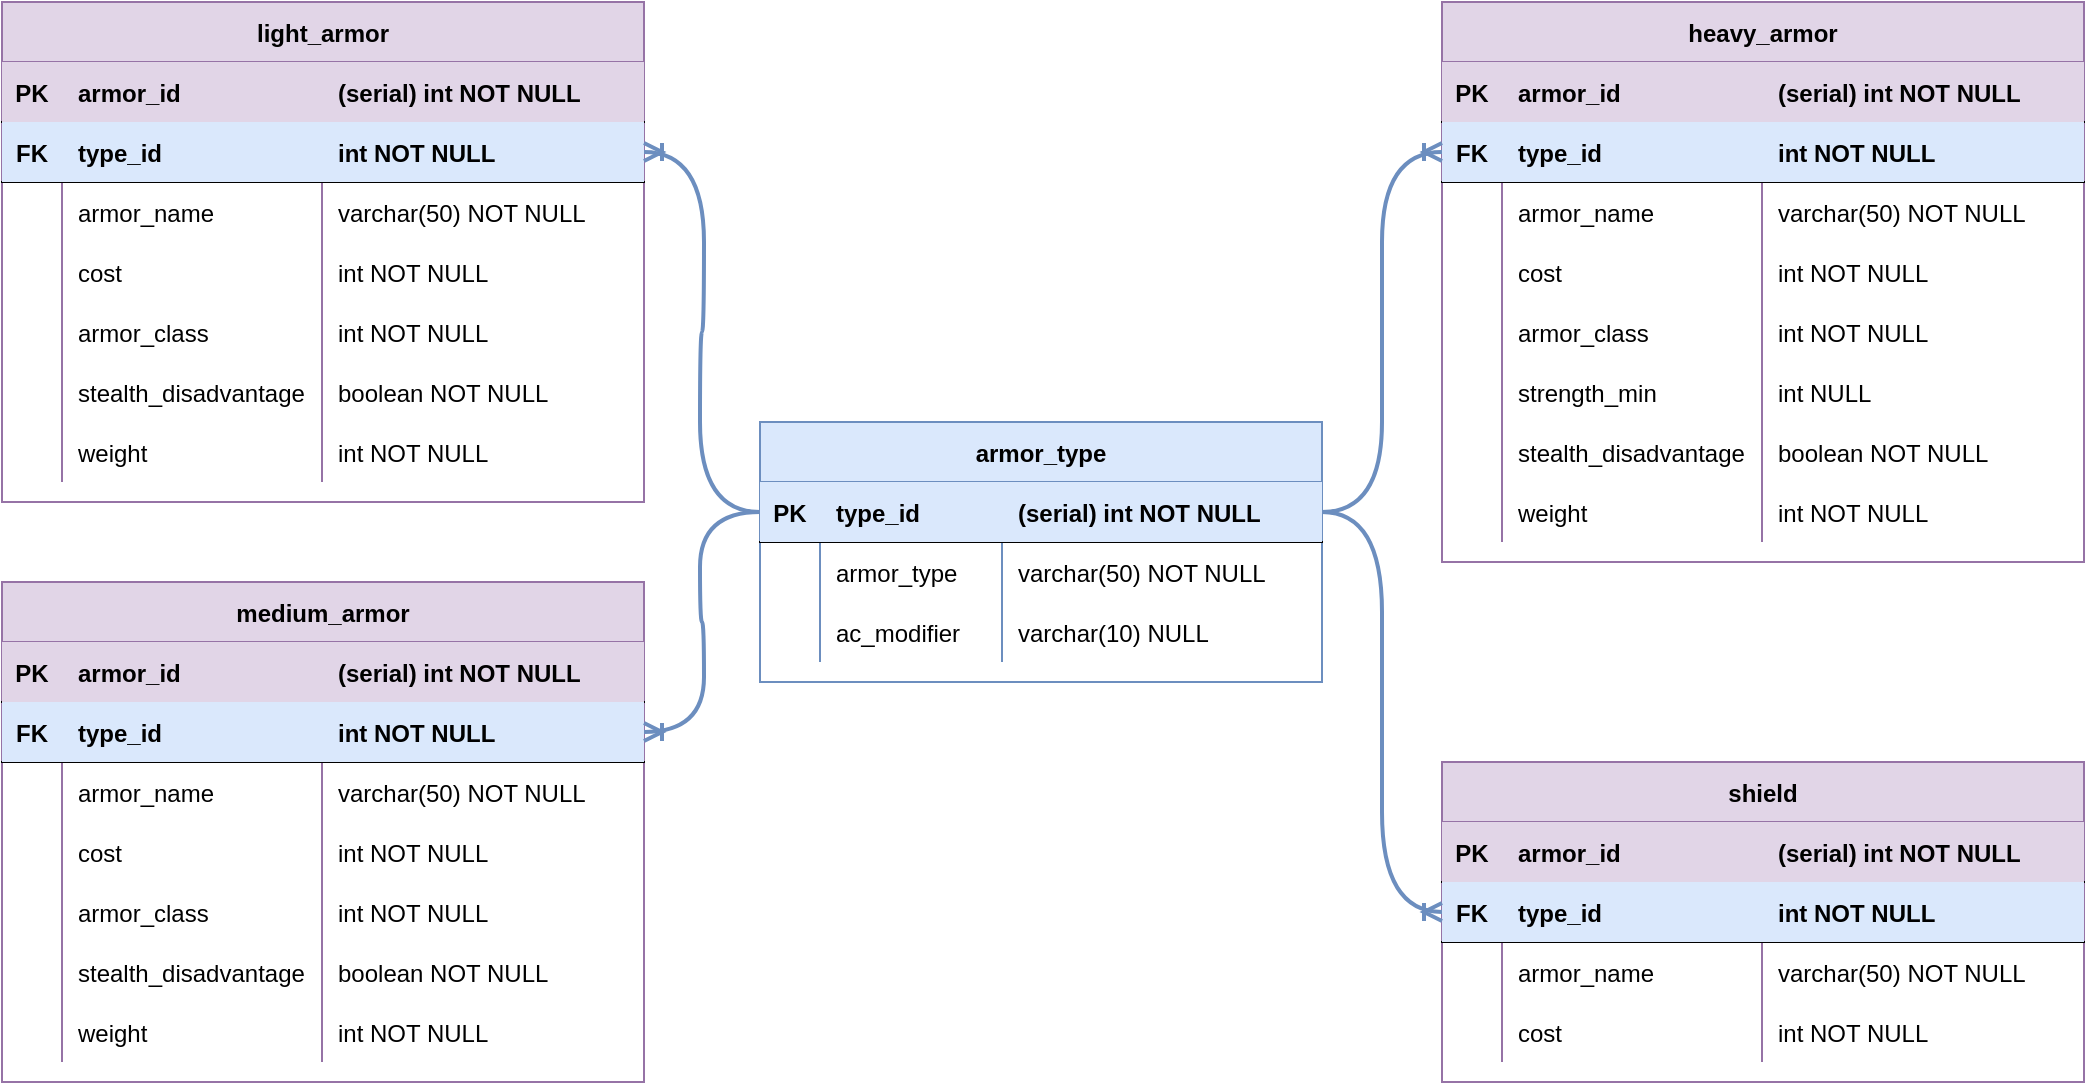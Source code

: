 <mxfile version="20.6.0" type="github" pages="3">
  <diagram id="R2lEEEUBdFMjLlhIrx00" name="armor">
    <mxGraphModel dx="1422" dy="786" grid="1" gridSize="10" guides="1" tooltips="1" connect="1" arrows="1" fold="1" page="1" pageScale="1" pageWidth="1400" pageHeight="850" math="0" shadow="0" extFonts="Permanent Marker^https://fonts.googleapis.com/css?family=Permanent+Marker">
      <root>
        <mxCell id="0" />
        <mxCell id="1" parent="0" />
        <mxCell id="C-vyLk0tnHw3VtMMgP7b-23" value="armor_type" style="shape=table;startSize=30;container=1;collapsible=1;childLayout=tableLayout;fixedRows=1;rowLines=0;fontStyle=1;align=center;resizeLast=1;fillColor=#dae8fc;strokeColor=#6c8ebf;" parent="1" vertex="1">
          <mxGeometry x="419" y="250" width="281" height="130" as="geometry" />
        </mxCell>
        <mxCell id="C-vyLk0tnHw3VtMMgP7b-24" value="" style="shape=partialRectangle;collapsible=0;dropTarget=0;pointerEvents=0;fillColor=none;points=[[0,0.5],[1,0.5]];portConstraint=eastwest;top=0;left=0;right=0;bottom=1;" parent="C-vyLk0tnHw3VtMMgP7b-23" vertex="1">
          <mxGeometry y="30" width="281" height="30" as="geometry" />
        </mxCell>
        <mxCell id="C-vyLk0tnHw3VtMMgP7b-25" value="PK" style="shape=partialRectangle;overflow=hidden;connectable=0;fillColor=#dae8fc;top=0;left=0;bottom=0;right=0;fontStyle=1;strokeColor=#6c8ebf;" parent="C-vyLk0tnHw3VtMMgP7b-24" vertex="1">
          <mxGeometry width="30" height="30" as="geometry">
            <mxRectangle width="30" height="30" as="alternateBounds" />
          </mxGeometry>
        </mxCell>
        <mxCell id="C-vyLk0tnHw3VtMMgP7b-26" value="type_id" style="shape=partialRectangle;overflow=hidden;connectable=0;fillColor=#dae8fc;top=0;left=0;bottom=0;right=0;align=left;spacingLeft=6;fontStyle=1;strokeColor=#6c8ebf;" parent="C-vyLk0tnHw3VtMMgP7b-24" vertex="1">
          <mxGeometry x="30" width="91" height="30" as="geometry">
            <mxRectangle width="91" height="30" as="alternateBounds" />
          </mxGeometry>
        </mxCell>
        <mxCell id="UrGquPTYaDOgEPHqBl3_-1" value="(serial) int NOT NULL" style="shape=partialRectangle;overflow=hidden;connectable=0;fillColor=#dae8fc;top=0;left=0;bottom=0;right=0;align=left;spacingLeft=6;fontStyle=1;strokeColor=#6c8ebf;" vertex="1" parent="C-vyLk0tnHw3VtMMgP7b-24">
          <mxGeometry x="121" width="160" height="30" as="geometry">
            <mxRectangle width="160" height="30" as="alternateBounds" />
          </mxGeometry>
        </mxCell>
        <mxCell id="C-vyLk0tnHw3VtMMgP7b-27" value="" style="shape=partialRectangle;collapsible=0;dropTarget=0;pointerEvents=0;fillColor=none;points=[[0,0.5],[1,0.5]];portConstraint=eastwest;top=0;left=0;right=0;bottom=0;" parent="C-vyLk0tnHw3VtMMgP7b-23" vertex="1">
          <mxGeometry y="60" width="281" height="30" as="geometry" />
        </mxCell>
        <mxCell id="C-vyLk0tnHw3VtMMgP7b-28" value="" style="shape=partialRectangle;overflow=hidden;connectable=0;fillColor=none;top=0;left=0;bottom=0;right=0;" parent="C-vyLk0tnHw3VtMMgP7b-27" vertex="1">
          <mxGeometry width="30" height="30" as="geometry">
            <mxRectangle width="30" height="30" as="alternateBounds" />
          </mxGeometry>
        </mxCell>
        <mxCell id="C-vyLk0tnHw3VtMMgP7b-29" value="armor_type" style="shape=partialRectangle;overflow=hidden;connectable=0;fillColor=none;top=0;left=0;bottom=0;right=0;align=left;spacingLeft=6;" parent="C-vyLk0tnHw3VtMMgP7b-27" vertex="1">
          <mxGeometry x="30" width="91" height="30" as="geometry">
            <mxRectangle width="91" height="30" as="alternateBounds" />
          </mxGeometry>
        </mxCell>
        <mxCell id="UrGquPTYaDOgEPHqBl3_-2" value="varchar(50) NOT NULL" style="shape=partialRectangle;overflow=hidden;connectable=0;fillColor=none;top=0;left=0;bottom=0;right=0;align=left;spacingLeft=6;" vertex="1" parent="C-vyLk0tnHw3VtMMgP7b-27">
          <mxGeometry x="121" width="160" height="30" as="geometry">
            <mxRectangle width="160" height="30" as="alternateBounds" />
          </mxGeometry>
        </mxCell>
        <mxCell id="UrGquPTYaDOgEPHqBl3_-77" style="shape=partialRectangle;collapsible=0;dropTarget=0;pointerEvents=0;fillColor=none;points=[[0,0.5],[1,0.5]];portConstraint=eastwest;top=0;left=0;right=0;bottom=0;" vertex="1" parent="C-vyLk0tnHw3VtMMgP7b-23">
          <mxGeometry y="90" width="281" height="30" as="geometry" />
        </mxCell>
        <mxCell id="UrGquPTYaDOgEPHqBl3_-78" style="shape=partialRectangle;overflow=hidden;connectable=0;fillColor=none;top=0;left=0;bottom=0;right=0;" vertex="1" parent="UrGquPTYaDOgEPHqBl3_-77">
          <mxGeometry width="30" height="30" as="geometry">
            <mxRectangle width="30" height="30" as="alternateBounds" />
          </mxGeometry>
        </mxCell>
        <mxCell id="UrGquPTYaDOgEPHqBl3_-79" value="ac_modifier" style="shape=partialRectangle;overflow=hidden;connectable=0;fillColor=none;top=0;left=0;bottom=0;right=0;align=left;spacingLeft=6;" vertex="1" parent="UrGquPTYaDOgEPHqBl3_-77">
          <mxGeometry x="30" width="91" height="30" as="geometry">
            <mxRectangle width="91" height="30" as="alternateBounds" />
          </mxGeometry>
        </mxCell>
        <mxCell id="UrGquPTYaDOgEPHqBl3_-80" value="varchar(10) NULL" style="shape=partialRectangle;overflow=hidden;connectable=0;fillColor=none;top=0;left=0;bottom=0;right=0;align=left;spacingLeft=6;" vertex="1" parent="UrGquPTYaDOgEPHqBl3_-77">
          <mxGeometry x="121" width="160" height="30" as="geometry">
            <mxRectangle width="160" height="30" as="alternateBounds" />
          </mxGeometry>
        </mxCell>
        <mxCell id="UrGquPTYaDOgEPHqBl3_-3" value="light_armor" style="shape=table;startSize=30;container=1;collapsible=1;childLayout=tableLayout;fixedRows=1;rowLines=0;fontStyle=1;align=center;resizeLast=1;fillColor=#e1d5e7;strokeColor=#9673a6;" vertex="1" parent="1">
          <mxGeometry x="40" y="40" width="321" height="250" as="geometry" />
        </mxCell>
        <mxCell id="UrGquPTYaDOgEPHqBl3_-4" value="" style="shape=partialRectangle;collapsible=0;dropTarget=0;pointerEvents=0;fillColor=none;points=[[0,0.5],[1,0.5]];portConstraint=eastwest;top=0;left=0;right=0;bottom=1;" vertex="1" parent="UrGquPTYaDOgEPHqBl3_-3">
          <mxGeometry y="30" width="321" height="30" as="geometry" />
        </mxCell>
        <mxCell id="UrGquPTYaDOgEPHqBl3_-5" value="PK" style="shape=partialRectangle;overflow=hidden;connectable=0;fillColor=#e1d5e7;top=0;left=0;bottom=0;right=0;fontStyle=1;strokeColor=#9673a6;" vertex="1" parent="UrGquPTYaDOgEPHqBl3_-4">
          <mxGeometry width="30" height="30" as="geometry">
            <mxRectangle width="30" height="30" as="alternateBounds" />
          </mxGeometry>
        </mxCell>
        <mxCell id="UrGquPTYaDOgEPHqBl3_-6" value="armor_id" style="shape=partialRectangle;overflow=hidden;connectable=0;fillColor=#e1d5e7;top=0;left=0;bottom=0;right=0;align=left;spacingLeft=6;fontStyle=1;strokeColor=#9673a6;" vertex="1" parent="UrGquPTYaDOgEPHqBl3_-4">
          <mxGeometry x="30" width="130" height="30" as="geometry">
            <mxRectangle width="130" height="30" as="alternateBounds" />
          </mxGeometry>
        </mxCell>
        <mxCell id="UrGquPTYaDOgEPHqBl3_-7" value="(serial) int NOT NULL" style="shape=partialRectangle;overflow=hidden;connectable=0;fillColor=#e1d5e7;top=0;left=0;bottom=0;right=0;align=left;spacingLeft=6;fontStyle=1;strokeColor=#9673a6;" vertex="1" parent="UrGquPTYaDOgEPHqBl3_-4">
          <mxGeometry x="160" width="161" height="30" as="geometry">
            <mxRectangle width="161" height="30" as="alternateBounds" />
          </mxGeometry>
        </mxCell>
        <mxCell id="UrGquPTYaDOgEPHqBl3_-12" style="shape=partialRectangle;collapsible=0;dropTarget=0;pointerEvents=0;fillColor=none;points=[[0,0.5],[1,0.5]];portConstraint=eastwest;top=0;left=0;right=0;bottom=1;" vertex="1" parent="UrGquPTYaDOgEPHqBl3_-3">
          <mxGeometry y="60" width="321" height="30" as="geometry" />
        </mxCell>
        <mxCell id="UrGquPTYaDOgEPHqBl3_-13" value="FK" style="shape=partialRectangle;overflow=hidden;connectable=0;fillColor=#dae8fc;top=0;left=0;bottom=0;right=0;fontStyle=1;strokeColor=#6c8ebf;" vertex="1" parent="UrGquPTYaDOgEPHqBl3_-12">
          <mxGeometry width="30" height="30" as="geometry">
            <mxRectangle width="30" height="30" as="alternateBounds" />
          </mxGeometry>
        </mxCell>
        <mxCell id="UrGquPTYaDOgEPHqBl3_-14" value="type_id" style="shape=partialRectangle;overflow=hidden;connectable=0;fillColor=#dae8fc;top=0;left=0;bottom=0;right=0;align=left;spacingLeft=6;fontStyle=1;strokeColor=#6c8ebf;" vertex="1" parent="UrGquPTYaDOgEPHqBl3_-12">
          <mxGeometry x="30" width="130" height="30" as="geometry">
            <mxRectangle width="130" height="30" as="alternateBounds" />
          </mxGeometry>
        </mxCell>
        <mxCell id="UrGquPTYaDOgEPHqBl3_-15" value="int NOT NULL" style="shape=partialRectangle;overflow=hidden;connectable=0;fillColor=#dae8fc;top=0;left=0;bottom=0;right=0;align=left;spacingLeft=6;fontStyle=1;strokeColor=#6c8ebf;" vertex="1" parent="UrGquPTYaDOgEPHqBl3_-12">
          <mxGeometry x="160" width="161" height="30" as="geometry">
            <mxRectangle width="161" height="30" as="alternateBounds" />
          </mxGeometry>
        </mxCell>
        <mxCell id="UrGquPTYaDOgEPHqBl3_-8" value="" style="shape=partialRectangle;collapsible=0;dropTarget=0;pointerEvents=0;fillColor=none;points=[[0,0.5],[1,0.5]];portConstraint=eastwest;top=0;left=0;right=0;bottom=0;" vertex="1" parent="UrGquPTYaDOgEPHqBl3_-3">
          <mxGeometry y="90" width="321" height="30" as="geometry" />
        </mxCell>
        <mxCell id="UrGquPTYaDOgEPHqBl3_-9" value="" style="shape=partialRectangle;overflow=hidden;connectable=0;fillColor=none;top=0;left=0;bottom=0;right=0;" vertex="1" parent="UrGquPTYaDOgEPHqBl3_-8">
          <mxGeometry width="30" height="30" as="geometry">
            <mxRectangle width="30" height="30" as="alternateBounds" />
          </mxGeometry>
        </mxCell>
        <mxCell id="UrGquPTYaDOgEPHqBl3_-10" value="armor_name" style="shape=partialRectangle;overflow=hidden;connectable=0;fillColor=none;top=0;left=0;bottom=0;right=0;align=left;spacingLeft=6;" vertex="1" parent="UrGquPTYaDOgEPHqBl3_-8">
          <mxGeometry x="30" width="130" height="30" as="geometry">
            <mxRectangle width="130" height="30" as="alternateBounds" />
          </mxGeometry>
        </mxCell>
        <mxCell id="UrGquPTYaDOgEPHqBl3_-11" value="varchar(50) NOT NULL" style="shape=partialRectangle;overflow=hidden;connectable=0;fillColor=none;top=0;left=0;bottom=0;right=0;align=left;spacingLeft=6;" vertex="1" parent="UrGquPTYaDOgEPHqBl3_-8">
          <mxGeometry x="160" width="161" height="30" as="geometry">
            <mxRectangle width="161" height="30" as="alternateBounds" />
          </mxGeometry>
        </mxCell>
        <mxCell id="UrGquPTYaDOgEPHqBl3_-16" style="shape=partialRectangle;collapsible=0;dropTarget=0;pointerEvents=0;fillColor=none;points=[[0,0.5],[1,0.5]];portConstraint=eastwest;top=0;left=0;right=0;bottom=0;" vertex="1" parent="UrGquPTYaDOgEPHqBl3_-3">
          <mxGeometry y="120" width="321" height="30" as="geometry" />
        </mxCell>
        <mxCell id="UrGquPTYaDOgEPHqBl3_-17" style="shape=partialRectangle;overflow=hidden;connectable=0;fillColor=none;top=0;left=0;bottom=0;right=0;" vertex="1" parent="UrGquPTYaDOgEPHqBl3_-16">
          <mxGeometry width="30" height="30" as="geometry">
            <mxRectangle width="30" height="30" as="alternateBounds" />
          </mxGeometry>
        </mxCell>
        <mxCell id="UrGquPTYaDOgEPHqBl3_-18" value="cost" style="shape=partialRectangle;overflow=hidden;connectable=0;fillColor=none;top=0;left=0;bottom=0;right=0;align=left;spacingLeft=6;" vertex="1" parent="UrGquPTYaDOgEPHqBl3_-16">
          <mxGeometry x="30" width="130" height="30" as="geometry">
            <mxRectangle width="130" height="30" as="alternateBounds" />
          </mxGeometry>
        </mxCell>
        <mxCell id="UrGquPTYaDOgEPHqBl3_-19" value="int NOT NULL" style="shape=partialRectangle;overflow=hidden;connectable=0;fillColor=none;top=0;left=0;bottom=0;right=0;align=left;spacingLeft=6;" vertex="1" parent="UrGquPTYaDOgEPHqBl3_-16">
          <mxGeometry x="160" width="161" height="30" as="geometry">
            <mxRectangle width="161" height="30" as="alternateBounds" />
          </mxGeometry>
        </mxCell>
        <mxCell id="UrGquPTYaDOgEPHqBl3_-20" style="shape=partialRectangle;collapsible=0;dropTarget=0;pointerEvents=0;fillColor=none;points=[[0,0.5],[1,0.5]];portConstraint=eastwest;top=0;left=0;right=0;bottom=0;" vertex="1" parent="UrGquPTYaDOgEPHqBl3_-3">
          <mxGeometry y="150" width="321" height="30" as="geometry" />
        </mxCell>
        <mxCell id="UrGquPTYaDOgEPHqBl3_-21" style="shape=partialRectangle;overflow=hidden;connectable=0;fillColor=none;top=0;left=0;bottom=0;right=0;" vertex="1" parent="UrGquPTYaDOgEPHqBl3_-20">
          <mxGeometry width="30" height="30" as="geometry">
            <mxRectangle width="30" height="30" as="alternateBounds" />
          </mxGeometry>
        </mxCell>
        <mxCell id="UrGquPTYaDOgEPHqBl3_-22" value="armor_class" style="shape=partialRectangle;overflow=hidden;connectable=0;fillColor=none;top=0;left=0;bottom=0;right=0;align=left;spacingLeft=6;" vertex="1" parent="UrGquPTYaDOgEPHqBl3_-20">
          <mxGeometry x="30" width="130" height="30" as="geometry">
            <mxRectangle width="130" height="30" as="alternateBounds" />
          </mxGeometry>
        </mxCell>
        <mxCell id="UrGquPTYaDOgEPHqBl3_-23" value="int NOT NULL" style="shape=partialRectangle;overflow=hidden;connectable=0;fillColor=none;top=0;left=0;bottom=0;right=0;align=left;spacingLeft=6;" vertex="1" parent="UrGquPTYaDOgEPHqBl3_-20">
          <mxGeometry x="160" width="161" height="30" as="geometry">
            <mxRectangle width="161" height="30" as="alternateBounds" />
          </mxGeometry>
        </mxCell>
        <mxCell id="UrGquPTYaDOgEPHqBl3_-32" style="shape=partialRectangle;collapsible=0;dropTarget=0;pointerEvents=0;fillColor=none;points=[[0,0.5],[1,0.5]];portConstraint=eastwest;top=0;left=0;right=0;bottom=0;" vertex="1" parent="UrGquPTYaDOgEPHqBl3_-3">
          <mxGeometry y="180" width="321" height="30" as="geometry" />
        </mxCell>
        <mxCell id="UrGquPTYaDOgEPHqBl3_-33" style="shape=partialRectangle;overflow=hidden;connectable=0;fillColor=none;top=0;left=0;bottom=0;right=0;" vertex="1" parent="UrGquPTYaDOgEPHqBl3_-32">
          <mxGeometry width="30" height="30" as="geometry">
            <mxRectangle width="30" height="30" as="alternateBounds" />
          </mxGeometry>
        </mxCell>
        <mxCell id="UrGquPTYaDOgEPHqBl3_-34" value="stealth_disadvantage" style="shape=partialRectangle;overflow=hidden;connectable=0;fillColor=none;top=0;left=0;bottom=0;right=0;align=left;spacingLeft=6;" vertex="1" parent="UrGquPTYaDOgEPHqBl3_-32">
          <mxGeometry x="30" width="130" height="30" as="geometry">
            <mxRectangle width="130" height="30" as="alternateBounds" />
          </mxGeometry>
        </mxCell>
        <mxCell id="UrGquPTYaDOgEPHqBl3_-35" value="boolean NOT NULL" style="shape=partialRectangle;overflow=hidden;connectable=0;fillColor=none;top=0;left=0;bottom=0;right=0;align=left;spacingLeft=6;" vertex="1" parent="UrGquPTYaDOgEPHqBl3_-32">
          <mxGeometry x="160" width="161" height="30" as="geometry">
            <mxRectangle width="161" height="30" as="alternateBounds" />
          </mxGeometry>
        </mxCell>
        <mxCell id="UrGquPTYaDOgEPHqBl3_-36" style="shape=partialRectangle;collapsible=0;dropTarget=0;pointerEvents=0;fillColor=none;points=[[0,0.5],[1,0.5]];portConstraint=eastwest;top=0;left=0;right=0;bottom=0;" vertex="1" parent="UrGquPTYaDOgEPHqBl3_-3">
          <mxGeometry y="210" width="321" height="30" as="geometry" />
        </mxCell>
        <mxCell id="UrGquPTYaDOgEPHqBl3_-37" style="shape=partialRectangle;overflow=hidden;connectable=0;fillColor=none;top=0;left=0;bottom=0;right=0;" vertex="1" parent="UrGquPTYaDOgEPHqBl3_-36">
          <mxGeometry width="30" height="30" as="geometry">
            <mxRectangle width="30" height="30" as="alternateBounds" />
          </mxGeometry>
        </mxCell>
        <mxCell id="UrGquPTYaDOgEPHqBl3_-38" value="weight" style="shape=partialRectangle;overflow=hidden;connectable=0;fillColor=none;top=0;left=0;bottom=0;right=0;align=left;spacingLeft=6;" vertex="1" parent="UrGquPTYaDOgEPHqBl3_-36">
          <mxGeometry x="30" width="130" height="30" as="geometry">
            <mxRectangle width="130" height="30" as="alternateBounds" />
          </mxGeometry>
        </mxCell>
        <mxCell id="UrGquPTYaDOgEPHqBl3_-39" value="int NOT NULL" style="shape=partialRectangle;overflow=hidden;connectable=0;fillColor=none;top=0;left=0;bottom=0;right=0;align=left;spacingLeft=6;" vertex="1" parent="UrGquPTYaDOgEPHqBl3_-36">
          <mxGeometry x="160" width="161" height="30" as="geometry">
            <mxRectangle width="161" height="30" as="alternateBounds" />
          </mxGeometry>
        </mxCell>
        <mxCell id="UrGquPTYaDOgEPHqBl3_-40" value="medium_armor" style="shape=table;startSize=30;container=1;collapsible=1;childLayout=tableLayout;fixedRows=1;rowLines=0;fontStyle=1;align=center;resizeLast=1;fillColor=#e1d5e7;strokeColor=#9673a6;" vertex="1" parent="1">
          <mxGeometry x="40" y="330" width="321" height="250" as="geometry" />
        </mxCell>
        <mxCell id="UrGquPTYaDOgEPHqBl3_-41" value="" style="shape=partialRectangle;collapsible=0;dropTarget=0;pointerEvents=0;fillColor=none;points=[[0,0.5],[1,0.5]];portConstraint=eastwest;top=0;left=0;right=0;bottom=1;" vertex="1" parent="UrGquPTYaDOgEPHqBl3_-40">
          <mxGeometry y="30" width="321" height="30" as="geometry" />
        </mxCell>
        <mxCell id="UrGquPTYaDOgEPHqBl3_-42" value="PK" style="shape=partialRectangle;overflow=hidden;connectable=0;fillColor=#e1d5e7;top=0;left=0;bottom=0;right=0;fontStyle=1;strokeColor=#9673a6;" vertex="1" parent="UrGquPTYaDOgEPHqBl3_-41">
          <mxGeometry width="30" height="30" as="geometry">
            <mxRectangle width="30" height="30" as="alternateBounds" />
          </mxGeometry>
        </mxCell>
        <mxCell id="UrGquPTYaDOgEPHqBl3_-43" value="armor_id" style="shape=partialRectangle;overflow=hidden;connectable=0;fillColor=#e1d5e7;top=0;left=0;bottom=0;right=0;align=left;spacingLeft=6;fontStyle=1;strokeColor=#9673a6;" vertex="1" parent="UrGquPTYaDOgEPHqBl3_-41">
          <mxGeometry x="30" width="130" height="30" as="geometry">
            <mxRectangle width="130" height="30" as="alternateBounds" />
          </mxGeometry>
        </mxCell>
        <mxCell id="UrGquPTYaDOgEPHqBl3_-44" value="(serial) int NOT NULL" style="shape=partialRectangle;overflow=hidden;connectable=0;fillColor=#e1d5e7;top=0;left=0;bottom=0;right=0;align=left;spacingLeft=6;fontStyle=1;strokeColor=#9673a6;" vertex="1" parent="UrGquPTYaDOgEPHqBl3_-41">
          <mxGeometry x="160" width="161" height="30" as="geometry">
            <mxRectangle width="161" height="30" as="alternateBounds" />
          </mxGeometry>
        </mxCell>
        <mxCell id="UrGquPTYaDOgEPHqBl3_-45" style="shape=partialRectangle;collapsible=0;dropTarget=0;pointerEvents=0;fillColor=none;points=[[0,0.5],[1,0.5]];portConstraint=eastwest;top=0;left=0;right=0;bottom=1;" vertex="1" parent="UrGquPTYaDOgEPHqBl3_-40">
          <mxGeometry y="60" width="321" height="30" as="geometry" />
        </mxCell>
        <mxCell id="UrGquPTYaDOgEPHqBl3_-46" value="FK" style="shape=partialRectangle;overflow=hidden;connectable=0;fillColor=#dae8fc;top=0;left=0;bottom=0;right=0;fontStyle=1;strokeColor=#6c8ebf;" vertex="1" parent="UrGquPTYaDOgEPHqBl3_-45">
          <mxGeometry width="30" height="30" as="geometry">
            <mxRectangle width="30" height="30" as="alternateBounds" />
          </mxGeometry>
        </mxCell>
        <mxCell id="UrGquPTYaDOgEPHqBl3_-47" value="type_id" style="shape=partialRectangle;overflow=hidden;connectable=0;fillColor=#dae8fc;top=0;left=0;bottom=0;right=0;align=left;spacingLeft=6;fontStyle=1;strokeColor=#6c8ebf;" vertex="1" parent="UrGquPTYaDOgEPHqBl3_-45">
          <mxGeometry x="30" width="130" height="30" as="geometry">
            <mxRectangle width="130" height="30" as="alternateBounds" />
          </mxGeometry>
        </mxCell>
        <mxCell id="UrGquPTYaDOgEPHqBl3_-48" value="int NOT NULL" style="shape=partialRectangle;overflow=hidden;connectable=0;fillColor=#dae8fc;top=0;left=0;bottom=0;right=0;align=left;spacingLeft=6;fontStyle=1;strokeColor=#6c8ebf;" vertex="1" parent="UrGquPTYaDOgEPHqBl3_-45">
          <mxGeometry x="160" width="161" height="30" as="geometry">
            <mxRectangle width="161" height="30" as="alternateBounds" />
          </mxGeometry>
        </mxCell>
        <mxCell id="UrGquPTYaDOgEPHqBl3_-49" value="" style="shape=partialRectangle;collapsible=0;dropTarget=0;pointerEvents=0;fillColor=none;points=[[0,0.5],[1,0.5]];portConstraint=eastwest;top=0;left=0;right=0;bottom=0;" vertex="1" parent="UrGquPTYaDOgEPHqBl3_-40">
          <mxGeometry y="90" width="321" height="30" as="geometry" />
        </mxCell>
        <mxCell id="UrGquPTYaDOgEPHqBl3_-50" value="" style="shape=partialRectangle;overflow=hidden;connectable=0;fillColor=none;top=0;left=0;bottom=0;right=0;" vertex="1" parent="UrGquPTYaDOgEPHqBl3_-49">
          <mxGeometry width="30" height="30" as="geometry">
            <mxRectangle width="30" height="30" as="alternateBounds" />
          </mxGeometry>
        </mxCell>
        <mxCell id="UrGquPTYaDOgEPHqBl3_-51" value="armor_name" style="shape=partialRectangle;overflow=hidden;connectable=0;fillColor=none;top=0;left=0;bottom=0;right=0;align=left;spacingLeft=6;" vertex="1" parent="UrGquPTYaDOgEPHqBl3_-49">
          <mxGeometry x="30" width="130" height="30" as="geometry">
            <mxRectangle width="130" height="30" as="alternateBounds" />
          </mxGeometry>
        </mxCell>
        <mxCell id="UrGquPTYaDOgEPHqBl3_-52" value="varchar(50) NOT NULL" style="shape=partialRectangle;overflow=hidden;connectable=0;fillColor=none;top=0;left=0;bottom=0;right=0;align=left;spacingLeft=6;" vertex="1" parent="UrGquPTYaDOgEPHqBl3_-49">
          <mxGeometry x="160" width="161" height="30" as="geometry">
            <mxRectangle width="161" height="30" as="alternateBounds" />
          </mxGeometry>
        </mxCell>
        <mxCell id="UrGquPTYaDOgEPHqBl3_-53" style="shape=partialRectangle;collapsible=0;dropTarget=0;pointerEvents=0;fillColor=none;points=[[0,0.5],[1,0.5]];portConstraint=eastwest;top=0;left=0;right=0;bottom=0;" vertex="1" parent="UrGquPTYaDOgEPHqBl3_-40">
          <mxGeometry y="120" width="321" height="30" as="geometry" />
        </mxCell>
        <mxCell id="UrGquPTYaDOgEPHqBl3_-54" style="shape=partialRectangle;overflow=hidden;connectable=0;fillColor=none;top=0;left=0;bottom=0;right=0;" vertex="1" parent="UrGquPTYaDOgEPHqBl3_-53">
          <mxGeometry width="30" height="30" as="geometry">
            <mxRectangle width="30" height="30" as="alternateBounds" />
          </mxGeometry>
        </mxCell>
        <mxCell id="UrGquPTYaDOgEPHqBl3_-55" value="cost" style="shape=partialRectangle;overflow=hidden;connectable=0;fillColor=none;top=0;left=0;bottom=0;right=0;align=left;spacingLeft=6;" vertex="1" parent="UrGquPTYaDOgEPHqBl3_-53">
          <mxGeometry x="30" width="130" height="30" as="geometry">
            <mxRectangle width="130" height="30" as="alternateBounds" />
          </mxGeometry>
        </mxCell>
        <mxCell id="UrGquPTYaDOgEPHqBl3_-56" value="int NOT NULL" style="shape=partialRectangle;overflow=hidden;connectable=0;fillColor=none;top=0;left=0;bottom=0;right=0;align=left;spacingLeft=6;" vertex="1" parent="UrGquPTYaDOgEPHqBl3_-53">
          <mxGeometry x="160" width="161" height="30" as="geometry">
            <mxRectangle width="161" height="30" as="alternateBounds" />
          </mxGeometry>
        </mxCell>
        <mxCell id="UrGquPTYaDOgEPHqBl3_-57" style="shape=partialRectangle;collapsible=0;dropTarget=0;pointerEvents=0;fillColor=none;points=[[0,0.5],[1,0.5]];portConstraint=eastwest;top=0;left=0;right=0;bottom=0;" vertex="1" parent="UrGquPTYaDOgEPHqBl3_-40">
          <mxGeometry y="150" width="321" height="30" as="geometry" />
        </mxCell>
        <mxCell id="UrGquPTYaDOgEPHqBl3_-58" style="shape=partialRectangle;overflow=hidden;connectable=0;fillColor=none;top=0;left=0;bottom=0;right=0;" vertex="1" parent="UrGquPTYaDOgEPHqBl3_-57">
          <mxGeometry width="30" height="30" as="geometry">
            <mxRectangle width="30" height="30" as="alternateBounds" />
          </mxGeometry>
        </mxCell>
        <mxCell id="UrGquPTYaDOgEPHqBl3_-59" value="armor_class" style="shape=partialRectangle;overflow=hidden;connectable=0;fillColor=none;top=0;left=0;bottom=0;right=0;align=left;spacingLeft=6;" vertex="1" parent="UrGquPTYaDOgEPHqBl3_-57">
          <mxGeometry x="30" width="130" height="30" as="geometry">
            <mxRectangle width="130" height="30" as="alternateBounds" />
          </mxGeometry>
        </mxCell>
        <mxCell id="UrGquPTYaDOgEPHqBl3_-60" value="int NOT NULL" style="shape=partialRectangle;overflow=hidden;connectable=0;fillColor=none;top=0;left=0;bottom=0;right=0;align=left;spacingLeft=6;" vertex="1" parent="UrGquPTYaDOgEPHqBl3_-57">
          <mxGeometry x="160" width="161" height="30" as="geometry">
            <mxRectangle width="161" height="30" as="alternateBounds" />
          </mxGeometry>
        </mxCell>
        <mxCell id="UrGquPTYaDOgEPHqBl3_-69" style="shape=partialRectangle;collapsible=0;dropTarget=0;pointerEvents=0;fillColor=none;points=[[0,0.5],[1,0.5]];portConstraint=eastwest;top=0;left=0;right=0;bottom=0;" vertex="1" parent="UrGquPTYaDOgEPHqBl3_-40">
          <mxGeometry y="180" width="321" height="30" as="geometry" />
        </mxCell>
        <mxCell id="UrGquPTYaDOgEPHqBl3_-70" style="shape=partialRectangle;overflow=hidden;connectable=0;fillColor=none;top=0;left=0;bottom=0;right=0;" vertex="1" parent="UrGquPTYaDOgEPHqBl3_-69">
          <mxGeometry width="30" height="30" as="geometry">
            <mxRectangle width="30" height="30" as="alternateBounds" />
          </mxGeometry>
        </mxCell>
        <mxCell id="UrGquPTYaDOgEPHqBl3_-71" value="stealth_disadvantage" style="shape=partialRectangle;overflow=hidden;connectable=0;fillColor=none;top=0;left=0;bottom=0;right=0;align=left;spacingLeft=6;" vertex="1" parent="UrGquPTYaDOgEPHqBl3_-69">
          <mxGeometry x="30" width="130" height="30" as="geometry">
            <mxRectangle width="130" height="30" as="alternateBounds" />
          </mxGeometry>
        </mxCell>
        <mxCell id="UrGquPTYaDOgEPHqBl3_-72" value="boolean NOT NULL" style="shape=partialRectangle;overflow=hidden;connectable=0;fillColor=none;top=0;left=0;bottom=0;right=0;align=left;spacingLeft=6;" vertex="1" parent="UrGquPTYaDOgEPHqBl3_-69">
          <mxGeometry x="160" width="161" height="30" as="geometry">
            <mxRectangle width="161" height="30" as="alternateBounds" />
          </mxGeometry>
        </mxCell>
        <mxCell id="UrGquPTYaDOgEPHqBl3_-73" style="shape=partialRectangle;collapsible=0;dropTarget=0;pointerEvents=0;fillColor=none;points=[[0,0.5],[1,0.5]];portConstraint=eastwest;top=0;left=0;right=0;bottom=0;" vertex="1" parent="UrGquPTYaDOgEPHqBl3_-40">
          <mxGeometry y="210" width="321" height="30" as="geometry" />
        </mxCell>
        <mxCell id="UrGquPTYaDOgEPHqBl3_-74" style="shape=partialRectangle;overflow=hidden;connectable=0;fillColor=none;top=0;left=0;bottom=0;right=0;" vertex="1" parent="UrGquPTYaDOgEPHqBl3_-73">
          <mxGeometry width="30" height="30" as="geometry">
            <mxRectangle width="30" height="30" as="alternateBounds" />
          </mxGeometry>
        </mxCell>
        <mxCell id="UrGquPTYaDOgEPHqBl3_-75" value="weight" style="shape=partialRectangle;overflow=hidden;connectable=0;fillColor=none;top=0;left=0;bottom=0;right=0;align=left;spacingLeft=6;" vertex="1" parent="UrGquPTYaDOgEPHqBl3_-73">
          <mxGeometry x="30" width="130" height="30" as="geometry">
            <mxRectangle width="130" height="30" as="alternateBounds" />
          </mxGeometry>
        </mxCell>
        <mxCell id="UrGquPTYaDOgEPHqBl3_-76" value="int NOT NULL" style="shape=partialRectangle;overflow=hidden;connectable=0;fillColor=none;top=0;left=0;bottom=0;right=0;align=left;spacingLeft=6;" vertex="1" parent="UrGquPTYaDOgEPHqBl3_-73">
          <mxGeometry x="160" width="161" height="30" as="geometry">
            <mxRectangle width="161" height="30" as="alternateBounds" />
          </mxGeometry>
        </mxCell>
        <mxCell id="UrGquPTYaDOgEPHqBl3_-81" value="heavy_armor" style="shape=table;startSize=30;container=1;collapsible=1;childLayout=tableLayout;fixedRows=1;rowLines=0;fontStyle=1;align=center;resizeLast=1;fillColor=#e1d5e7;strokeColor=#9673a6;" vertex="1" parent="1">
          <mxGeometry x="760" y="40" width="321" height="280" as="geometry" />
        </mxCell>
        <mxCell id="UrGquPTYaDOgEPHqBl3_-82" value="" style="shape=partialRectangle;collapsible=0;dropTarget=0;pointerEvents=0;fillColor=none;points=[[0,0.5],[1,0.5]];portConstraint=eastwest;top=0;left=0;right=0;bottom=1;" vertex="1" parent="UrGquPTYaDOgEPHqBl3_-81">
          <mxGeometry y="30" width="321" height="30" as="geometry" />
        </mxCell>
        <mxCell id="UrGquPTYaDOgEPHqBl3_-83" value="PK" style="shape=partialRectangle;overflow=hidden;connectable=0;fillColor=#e1d5e7;top=0;left=0;bottom=0;right=0;fontStyle=1;strokeColor=#9673a6;" vertex="1" parent="UrGquPTYaDOgEPHqBl3_-82">
          <mxGeometry width="30" height="30" as="geometry">
            <mxRectangle width="30" height="30" as="alternateBounds" />
          </mxGeometry>
        </mxCell>
        <mxCell id="UrGquPTYaDOgEPHqBl3_-84" value="armor_id" style="shape=partialRectangle;overflow=hidden;connectable=0;fillColor=#e1d5e7;top=0;left=0;bottom=0;right=0;align=left;spacingLeft=6;fontStyle=1;strokeColor=#9673a6;" vertex="1" parent="UrGquPTYaDOgEPHqBl3_-82">
          <mxGeometry x="30" width="130" height="30" as="geometry">
            <mxRectangle width="130" height="30" as="alternateBounds" />
          </mxGeometry>
        </mxCell>
        <mxCell id="UrGquPTYaDOgEPHqBl3_-85" value="(serial) int NOT NULL" style="shape=partialRectangle;overflow=hidden;connectable=0;fillColor=#e1d5e7;top=0;left=0;bottom=0;right=0;align=left;spacingLeft=6;fontStyle=1;strokeColor=#9673a6;" vertex="1" parent="UrGquPTYaDOgEPHqBl3_-82">
          <mxGeometry x="160" width="161" height="30" as="geometry">
            <mxRectangle width="161" height="30" as="alternateBounds" />
          </mxGeometry>
        </mxCell>
        <mxCell id="UrGquPTYaDOgEPHqBl3_-86" style="shape=partialRectangle;collapsible=0;dropTarget=0;pointerEvents=0;fillColor=none;points=[[0,0.5],[1,0.5]];portConstraint=eastwest;top=0;left=0;right=0;bottom=1;" vertex="1" parent="UrGquPTYaDOgEPHqBl3_-81">
          <mxGeometry y="60" width="321" height="30" as="geometry" />
        </mxCell>
        <mxCell id="UrGquPTYaDOgEPHqBl3_-87" value="FK" style="shape=partialRectangle;overflow=hidden;connectable=0;fillColor=#dae8fc;top=0;left=0;bottom=0;right=0;fontStyle=1;strokeColor=#6c8ebf;" vertex="1" parent="UrGquPTYaDOgEPHqBl3_-86">
          <mxGeometry width="30" height="30" as="geometry">
            <mxRectangle width="30" height="30" as="alternateBounds" />
          </mxGeometry>
        </mxCell>
        <mxCell id="UrGquPTYaDOgEPHqBl3_-88" value="type_id" style="shape=partialRectangle;overflow=hidden;connectable=0;fillColor=#dae8fc;top=0;left=0;bottom=0;right=0;align=left;spacingLeft=6;fontStyle=1;strokeColor=#6c8ebf;" vertex="1" parent="UrGquPTYaDOgEPHqBl3_-86">
          <mxGeometry x="30" width="130" height="30" as="geometry">
            <mxRectangle width="130" height="30" as="alternateBounds" />
          </mxGeometry>
        </mxCell>
        <mxCell id="UrGquPTYaDOgEPHqBl3_-89" value="int NOT NULL" style="shape=partialRectangle;overflow=hidden;connectable=0;fillColor=#dae8fc;top=0;left=0;bottom=0;right=0;align=left;spacingLeft=6;fontStyle=1;strokeColor=#6c8ebf;" vertex="1" parent="UrGquPTYaDOgEPHqBl3_-86">
          <mxGeometry x="160" width="161" height="30" as="geometry">
            <mxRectangle width="161" height="30" as="alternateBounds" />
          </mxGeometry>
        </mxCell>
        <mxCell id="UrGquPTYaDOgEPHqBl3_-90" value="" style="shape=partialRectangle;collapsible=0;dropTarget=0;pointerEvents=0;fillColor=none;points=[[0,0.5],[1,0.5]];portConstraint=eastwest;top=0;left=0;right=0;bottom=0;" vertex="1" parent="UrGquPTYaDOgEPHqBl3_-81">
          <mxGeometry y="90" width="321" height="30" as="geometry" />
        </mxCell>
        <mxCell id="UrGquPTYaDOgEPHqBl3_-91" value="" style="shape=partialRectangle;overflow=hidden;connectable=0;fillColor=none;top=0;left=0;bottom=0;right=0;" vertex="1" parent="UrGquPTYaDOgEPHqBl3_-90">
          <mxGeometry width="30" height="30" as="geometry">
            <mxRectangle width="30" height="30" as="alternateBounds" />
          </mxGeometry>
        </mxCell>
        <mxCell id="UrGquPTYaDOgEPHqBl3_-92" value="armor_name" style="shape=partialRectangle;overflow=hidden;connectable=0;fillColor=none;top=0;left=0;bottom=0;right=0;align=left;spacingLeft=6;" vertex="1" parent="UrGquPTYaDOgEPHqBl3_-90">
          <mxGeometry x="30" width="130" height="30" as="geometry">
            <mxRectangle width="130" height="30" as="alternateBounds" />
          </mxGeometry>
        </mxCell>
        <mxCell id="UrGquPTYaDOgEPHqBl3_-93" value="varchar(50) NOT NULL" style="shape=partialRectangle;overflow=hidden;connectable=0;fillColor=none;top=0;left=0;bottom=0;right=0;align=left;spacingLeft=6;" vertex="1" parent="UrGquPTYaDOgEPHqBl3_-90">
          <mxGeometry x="160" width="161" height="30" as="geometry">
            <mxRectangle width="161" height="30" as="alternateBounds" />
          </mxGeometry>
        </mxCell>
        <mxCell id="UrGquPTYaDOgEPHqBl3_-94" style="shape=partialRectangle;collapsible=0;dropTarget=0;pointerEvents=0;fillColor=none;points=[[0,0.5],[1,0.5]];portConstraint=eastwest;top=0;left=0;right=0;bottom=0;" vertex="1" parent="UrGquPTYaDOgEPHqBl3_-81">
          <mxGeometry y="120" width="321" height="30" as="geometry" />
        </mxCell>
        <mxCell id="UrGquPTYaDOgEPHqBl3_-95" style="shape=partialRectangle;overflow=hidden;connectable=0;fillColor=none;top=0;left=0;bottom=0;right=0;" vertex="1" parent="UrGquPTYaDOgEPHqBl3_-94">
          <mxGeometry width="30" height="30" as="geometry">
            <mxRectangle width="30" height="30" as="alternateBounds" />
          </mxGeometry>
        </mxCell>
        <mxCell id="UrGquPTYaDOgEPHqBl3_-96" value="cost" style="shape=partialRectangle;overflow=hidden;connectable=0;fillColor=none;top=0;left=0;bottom=0;right=0;align=left;spacingLeft=6;" vertex="1" parent="UrGquPTYaDOgEPHqBl3_-94">
          <mxGeometry x="30" width="130" height="30" as="geometry">
            <mxRectangle width="130" height="30" as="alternateBounds" />
          </mxGeometry>
        </mxCell>
        <mxCell id="UrGquPTYaDOgEPHqBl3_-97" value="int NOT NULL" style="shape=partialRectangle;overflow=hidden;connectable=0;fillColor=none;top=0;left=0;bottom=0;right=0;align=left;spacingLeft=6;" vertex="1" parent="UrGquPTYaDOgEPHqBl3_-94">
          <mxGeometry x="160" width="161" height="30" as="geometry">
            <mxRectangle width="161" height="30" as="alternateBounds" />
          </mxGeometry>
        </mxCell>
        <mxCell id="UrGquPTYaDOgEPHqBl3_-98" style="shape=partialRectangle;collapsible=0;dropTarget=0;pointerEvents=0;fillColor=none;points=[[0,0.5],[1,0.5]];portConstraint=eastwest;top=0;left=0;right=0;bottom=0;" vertex="1" parent="UrGquPTYaDOgEPHqBl3_-81">
          <mxGeometry y="150" width="321" height="30" as="geometry" />
        </mxCell>
        <mxCell id="UrGquPTYaDOgEPHqBl3_-99" style="shape=partialRectangle;overflow=hidden;connectable=0;fillColor=none;top=0;left=0;bottom=0;right=0;" vertex="1" parent="UrGquPTYaDOgEPHqBl3_-98">
          <mxGeometry width="30" height="30" as="geometry">
            <mxRectangle width="30" height="30" as="alternateBounds" />
          </mxGeometry>
        </mxCell>
        <mxCell id="UrGquPTYaDOgEPHqBl3_-100" value="armor_class" style="shape=partialRectangle;overflow=hidden;connectable=0;fillColor=none;top=0;left=0;bottom=0;right=0;align=left;spacingLeft=6;" vertex="1" parent="UrGquPTYaDOgEPHqBl3_-98">
          <mxGeometry x="30" width="130" height="30" as="geometry">
            <mxRectangle width="130" height="30" as="alternateBounds" />
          </mxGeometry>
        </mxCell>
        <mxCell id="UrGquPTYaDOgEPHqBl3_-101" value="int NOT NULL" style="shape=partialRectangle;overflow=hidden;connectable=0;fillColor=none;top=0;left=0;bottom=0;right=0;align=left;spacingLeft=6;" vertex="1" parent="UrGquPTYaDOgEPHqBl3_-98">
          <mxGeometry x="160" width="161" height="30" as="geometry">
            <mxRectangle width="161" height="30" as="alternateBounds" />
          </mxGeometry>
        </mxCell>
        <mxCell id="UrGquPTYaDOgEPHqBl3_-106" style="shape=partialRectangle;collapsible=0;dropTarget=0;pointerEvents=0;fillColor=none;points=[[0,0.5],[1,0.5]];portConstraint=eastwest;top=0;left=0;right=0;bottom=0;" vertex="1" parent="UrGquPTYaDOgEPHqBl3_-81">
          <mxGeometry y="180" width="321" height="30" as="geometry" />
        </mxCell>
        <mxCell id="UrGquPTYaDOgEPHqBl3_-107" style="shape=partialRectangle;overflow=hidden;connectable=0;fillColor=none;top=0;left=0;bottom=0;right=0;" vertex="1" parent="UrGquPTYaDOgEPHqBl3_-106">
          <mxGeometry width="30" height="30" as="geometry">
            <mxRectangle width="30" height="30" as="alternateBounds" />
          </mxGeometry>
        </mxCell>
        <mxCell id="UrGquPTYaDOgEPHqBl3_-108" value="strength_min" style="shape=partialRectangle;overflow=hidden;connectable=0;fillColor=none;top=0;left=0;bottom=0;right=0;align=left;spacingLeft=6;" vertex="1" parent="UrGquPTYaDOgEPHqBl3_-106">
          <mxGeometry x="30" width="130" height="30" as="geometry">
            <mxRectangle width="130" height="30" as="alternateBounds" />
          </mxGeometry>
        </mxCell>
        <mxCell id="UrGquPTYaDOgEPHqBl3_-109" value="int NULL" style="shape=partialRectangle;overflow=hidden;connectable=0;fillColor=none;top=0;left=0;bottom=0;right=0;align=left;spacingLeft=6;" vertex="1" parent="UrGquPTYaDOgEPHqBl3_-106">
          <mxGeometry x="160" width="161" height="30" as="geometry">
            <mxRectangle width="161" height="30" as="alternateBounds" />
          </mxGeometry>
        </mxCell>
        <mxCell id="UrGquPTYaDOgEPHqBl3_-110" style="shape=partialRectangle;collapsible=0;dropTarget=0;pointerEvents=0;fillColor=none;points=[[0,0.5],[1,0.5]];portConstraint=eastwest;top=0;left=0;right=0;bottom=0;" vertex="1" parent="UrGquPTYaDOgEPHqBl3_-81">
          <mxGeometry y="210" width="321" height="30" as="geometry" />
        </mxCell>
        <mxCell id="UrGquPTYaDOgEPHqBl3_-111" style="shape=partialRectangle;overflow=hidden;connectable=0;fillColor=none;top=0;left=0;bottom=0;right=0;" vertex="1" parent="UrGquPTYaDOgEPHqBl3_-110">
          <mxGeometry width="30" height="30" as="geometry">
            <mxRectangle width="30" height="30" as="alternateBounds" />
          </mxGeometry>
        </mxCell>
        <mxCell id="UrGquPTYaDOgEPHqBl3_-112" value="stealth_disadvantage" style="shape=partialRectangle;overflow=hidden;connectable=0;fillColor=none;top=0;left=0;bottom=0;right=0;align=left;spacingLeft=6;" vertex="1" parent="UrGquPTYaDOgEPHqBl3_-110">
          <mxGeometry x="30" width="130" height="30" as="geometry">
            <mxRectangle width="130" height="30" as="alternateBounds" />
          </mxGeometry>
        </mxCell>
        <mxCell id="UrGquPTYaDOgEPHqBl3_-113" value="boolean NOT NULL" style="shape=partialRectangle;overflow=hidden;connectable=0;fillColor=none;top=0;left=0;bottom=0;right=0;align=left;spacingLeft=6;" vertex="1" parent="UrGquPTYaDOgEPHqBl3_-110">
          <mxGeometry x="160" width="161" height="30" as="geometry">
            <mxRectangle width="161" height="30" as="alternateBounds" />
          </mxGeometry>
        </mxCell>
        <mxCell id="UrGquPTYaDOgEPHqBl3_-114" style="shape=partialRectangle;collapsible=0;dropTarget=0;pointerEvents=0;fillColor=none;points=[[0,0.5],[1,0.5]];portConstraint=eastwest;top=0;left=0;right=0;bottom=0;" vertex="1" parent="UrGquPTYaDOgEPHqBl3_-81">
          <mxGeometry y="240" width="321" height="30" as="geometry" />
        </mxCell>
        <mxCell id="UrGquPTYaDOgEPHqBl3_-115" style="shape=partialRectangle;overflow=hidden;connectable=0;fillColor=none;top=0;left=0;bottom=0;right=0;" vertex="1" parent="UrGquPTYaDOgEPHqBl3_-114">
          <mxGeometry width="30" height="30" as="geometry">
            <mxRectangle width="30" height="30" as="alternateBounds" />
          </mxGeometry>
        </mxCell>
        <mxCell id="UrGquPTYaDOgEPHqBl3_-116" value="weight" style="shape=partialRectangle;overflow=hidden;connectable=0;fillColor=none;top=0;left=0;bottom=0;right=0;align=left;spacingLeft=6;" vertex="1" parent="UrGquPTYaDOgEPHqBl3_-114">
          <mxGeometry x="30" width="130" height="30" as="geometry">
            <mxRectangle width="130" height="30" as="alternateBounds" />
          </mxGeometry>
        </mxCell>
        <mxCell id="UrGquPTYaDOgEPHqBl3_-117" value="int NOT NULL" style="shape=partialRectangle;overflow=hidden;connectable=0;fillColor=none;top=0;left=0;bottom=0;right=0;align=left;spacingLeft=6;" vertex="1" parent="UrGquPTYaDOgEPHqBl3_-114">
          <mxGeometry x="160" width="161" height="30" as="geometry">
            <mxRectangle width="161" height="30" as="alternateBounds" />
          </mxGeometry>
        </mxCell>
        <mxCell id="UrGquPTYaDOgEPHqBl3_-118" value="shield" style="shape=table;startSize=30;container=1;collapsible=1;childLayout=tableLayout;fixedRows=1;rowLines=0;fontStyle=1;align=center;resizeLast=1;fillColor=#e1d5e7;strokeColor=#9673a6;" vertex="1" parent="1">
          <mxGeometry x="760" y="420" width="321" height="160" as="geometry" />
        </mxCell>
        <mxCell id="UrGquPTYaDOgEPHqBl3_-119" value="" style="shape=partialRectangle;collapsible=0;dropTarget=0;pointerEvents=0;fillColor=none;points=[[0,0.5],[1,0.5]];portConstraint=eastwest;top=0;left=0;right=0;bottom=1;" vertex="1" parent="UrGquPTYaDOgEPHqBl3_-118">
          <mxGeometry y="30" width="321" height="30" as="geometry" />
        </mxCell>
        <mxCell id="UrGquPTYaDOgEPHqBl3_-120" value="PK" style="shape=partialRectangle;overflow=hidden;connectable=0;fillColor=#e1d5e7;top=0;left=0;bottom=0;right=0;fontStyle=1;strokeColor=#9673a6;" vertex="1" parent="UrGquPTYaDOgEPHqBl3_-119">
          <mxGeometry width="30" height="30" as="geometry">
            <mxRectangle width="30" height="30" as="alternateBounds" />
          </mxGeometry>
        </mxCell>
        <mxCell id="UrGquPTYaDOgEPHqBl3_-121" value="armor_id" style="shape=partialRectangle;overflow=hidden;connectable=0;fillColor=#e1d5e7;top=0;left=0;bottom=0;right=0;align=left;spacingLeft=6;fontStyle=1;strokeColor=#9673a6;" vertex="1" parent="UrGquPTYaDOgEPHqBl3_-119">
          <mxGeometry x="30" width="130" height="30" as="geometry">
            <mxRectangle width="130" height="30" as="alternateBounds" />
          </mxGeometry>
        </mxCell>
        <mxCell id="UrGquPTYaDOgEPHqBl3_-122" value="(serial) int NOT NULL" style="shape=partialRectangle;overflow=hidden;connectable=0;fillColor=#e1d5e7;top=0;left=0;bottom=0;right=0;align=left;spacingLeft=6;fontStyle=1;strokeColor=#9673a6;" vertex="1" parent="UrGquPTYaDOgEPHqBl3_-119">
          <mxGeometry x="160" width="161" height="30" as="geometry">
            <mxRectangle width="161" height="30" as="alternateBounds" />
          </mxGeometry>
        </mxCell>
        <mxCell id="UrGquPTYaDOgEPHqBl3_-123" style="shape=partialRectangle;collapsible=0;dropTarget=0;pointerEvents=0;fillColor=none;points=[[0,0.5],[1,0.5]];portConstraint=eastwest;top=0;left=0;right=0;bottom=1;" vertex="1" parent="UrGquPTYaDOgEPHqBl3_-118">
          <mxGeometry y="60" width="321" height="30" as="geometry" />
        </mxCell>
        <mxCell id="UrGquPTYaDOgEPHqBl3_-124" value="FK" style="shape=partialRectangle;overflow=hidden;connectable=0;fillColor=#dae8fc;top=0;left=0;bottom=0;right=0;fontStyle=1;strokeColor=#6c8ebf;" vertex="1" parent="UrGquPTYaDOgEPHqBl3_-123">
          <mxGeometry width="30" height="30" as="geometry">
            <mxRectangle width="30" height="30" as="alternateBounds" />
          </mxGeometry>
        </mxCell>
        <mxCell id="UrGquPTYaDOgEPHqBl3_-125" value="type_id" style="shape=partialRectangle;overflow=hidden;connectable=0;fillColor=#dae8fc;top=0;left=0;bottom=0;right=0;align=left;spacingLeft=6;fontStyle=1;strokeColor=#6c8ebf;" vertex="1" parent="UrGquPTYaDOgEPHqBl3_-123">
          <mxGeometry x="30" width="130" height="30" as="geometry">
            <mxRectangle width="130" height="30" as="alternateBounds" />
          </mxGeometry>
        </mxCell>
        <mxCell id="UrGquPTYaDOgEPHqBl3_-126" value="int NOT NULL" style="shape=partialRectangle;overflow=hidden;connectable=0;fillColor=#dae8fc;top=0;left=0;bottom=0;right=0;align=left;spacingLeft=6;fontStyle=1;strokeColor=#6c8ebf;" vertex="1" parent="UrGquPTYaDOgEPHqBl3_-123">
          <mxGeometry x="160" width="161" height="30" as="geometry">
            <mxRectangle width="161" height="30" as="alternateBounds" />
          </mxGeometry>
        </mxCell>
        <mxCell id="UrGquPTYaDOgEPHqBl3_-127" value="" style="shape=partialRectangle;collapsible=0;dropTarget=0;pointerEvents=0;fillColor=none;points=[[0,0.5],[1,0.5]];portConstraint=eastwest;top=0;left=0;right=0;bottom=0;" vertex="1" parent="UrGquPTYaDOgEPHqBl3_-118">
          <mxGeometry y="90" width="321" height="30" as="geometry" />
        </mxCell>
        <mxCell id="UrGquPTYaDOgEPHqBl3_-128" value="" style="shape=partialRectangle;overflow=hidden;connectable=0;fillColor=none;top=0;left=0;bottom=0;right=0;" vertex="1" parent="UrGquPTYaDOgEPHqBl3_-127">
          <mxGeometry width="30" height="30" as="geometry">
            <mxRectangle width="30" height="30" as="alternateBounds" />
          </mxGeometry>
        </mxCell>
        <mxCell id="UrGquPTYaDOgEPHqBl3_-129" value="armor_name" style="shape=partialRectangle;overflow=hidden;connectable=0;fillColor=none;top=0;left=0;bottom=0;right=0;align=left;spacingLeft=6;" vertex="1" parent="UrGquPTYaDOgEPHqBl3_-127">
          <mxGeometry x="30" width="130" height="30" as="geometry">
            <mxRectangle width="130" height="30" as="alternateBounds" />
          </mxGeometry>
        </mxCell>
        <mxCell id="UrGquPTYaDOgEPHqBl3_-130" value="varchar(50) NOT NULL" style="shape=partialRectangle;overflow=hidden;connectable=0;fillColor=none;top=0;left=0;bottom=0;right=0;align=left;spacingLeft=6;" vertex="1" parent="UrGquPTYaDOgEPHqBl3_-127">
          <mxGeometry x="160" width="161" height="30" as="geometry">
            <mxRectangle width="161" height="30" as="alternateBounds" />
          </mxGeometry>
        </mxCell>
        <mxCell id="UrGquPTYaDOgEPHqBl3_-131" style="shape=partialRectangle;collapsible=0;dropTarget=0;pointerEvents=0;fillColor=none;points=[[0,0.5],[1,0.5]];portConstraint=eastwest;top=0;left=0;right=0;bottom=0;" vertex="1" parent="UrGquPTYaDOgEPHqBl3_-118">
          <mxGeometry y="120" width="321" height="30" as="geometry" />
        </mxCell>
        <mxCell id="UrGquPTYaDOgEPHqBl3_-132" style="shape=partialRectangle;overflow=hidden;connectable=0;fillColor=none;top=0;left=0;bottom=0;right=0;" vertex="1" parent="UrGquPTYaDOgEPHqBl3_-131">
          <mxGeometry width="30" height="30" as="geometry">
            <mxRectangle width="30" height="30" as="alternateBounds" />
          </mxGeometry>
        </mxCell>
        <mxCell id="UrGquPTYaDOgEPHqBl3_-133" value="cost" style="shape=partialRectangle;overflow=hidden;connectable=0;fillColor=none;top=0;left=0;bottom=0;right=0;align=left;spacingLeft=6;" vertex="1" parent="UrGquPTYaDOgEPHqBl3_-131">
          <mxGeometry x="30" width="130" height="30" as="geometry">
            <mxRectangle width="130" height="30" as="alternateBounds" />
          </mxGeometry>
        </mxCell>
        <mxCell id="UrGquPTYaDOgEPHqBl3_-134" value="int NOT NULL" style="shape=partialRectangle;overflow=hidden;connectable=0;fillColor=none;top=0;left=0;bottom=0;right=0;align=left;spacingLeft=6;" vertex="1" parent="UrGquPTYaDOgEPHqBl3_-131">
          <mxGeometry x="160" width="161" height="30" as="geometry">
            <mxRectangle width="161" height="30" as="alternateBounds" />
          </mxGeometry>
        </mxCell>
        <mxCell id="UrGquPTYaDOgEPHqBl3_-155" value="" style="edgeStyle=entityRelationEdgeStyle;fontSize=12;html=1;endArrow=ERoneToMany;strokeWidth=2;fillColor=#dae8fc;strokeColor=#6c8ebf;curved=1;" edge="1" parent="1" source="C-vyLk0tnHw3VtMMgP7b-24" target="UrGquPTYaDOgEPHqBl3_-12">
          <mxGeometry width="100" height="100" relative="1" as="geometry">
            <mxPoint x="400" y="390" as="sourcePoint" />
            <mxPoint x="500" y="290" as="targetPoint" />
          </mxGeometry>
        </mxCell>
        <mxCell id="UrGquPTYaDOgEPHqBl3_-156" value="" style="edgeStyle=entityRelationEdgeStyle;fontSize=12;html=1;endArrow=ERoneToMany;strokeWidth=2;fillColor=#dae8fc;strokeColor=#6c8ebf;curved=1;" edge="1" parent="1" source="C-vyLk0tnHw3VtMMgP7b-24" target="UrGquPTYaDOgEPHqBl3_-45">
          <mxGeometry width="100" height="100" relative="1" as="geometry">
            <mxPoint x="530" y="300" as="sourcePoint" />
            <mxPoint x="569" y="330" as="targetPoint" />
          </mxGeometry>
        </mxCell>
        <mxCell id="UrGquPTYaDOgEPHqBl3_-157" value="" style="edgeStyle=entityRelationEdgeStyle;fontSize=12;html=1;endArrow=ERoneToMany;strokeWidth=2;fillColor=#dae8fc;strokeColor=#6c8ebf;entryX=0;entryY=0.5;entryDx=0;entryDy=0;curved=1;" edge="1" parent="1" source="C-vyLk0tnHw3VtMMgP7b-24" target="UrGquPTYaDOgEPHqBl3_-123">
          <mxGeometry width="100" height="100" relative="1" as="geometry">
            <mxPoint x="410" y="240" as="sourcePoint" />
            <mxPoint x="449" y="270" as="targetPoint" />
          </mxGeometry>
        </mxCell>
        <mxCell id="UrGquPTYaDOgEPHqBl3_-158" value="" style="edgeStyle=entityRelationEdgeStyle;fontSize=12;html=1;endArrow=ERoneToMany;strokeWidth=2;fillColor=#dae8fc;strokeColor=#6c8ebf;entryX=0;entryY=0.5;entryDx=0;entryDy=0;curved=1;" edge="1" parent="1" source="C-vyLk0tnHw3VtMMgP7b-24" target="UrGquPTYaDOgEPHqBl3_-86">
          <mxGeometry width="100" height="100" relative="1" as="geometry">
            <mxPoint x="470" y="290" as="sourcePoint" />
            <mxPoint x="509" y="320" as="targetPoint" />
          </mxGeometry>
        </mxCell>
      </root>
    </mxGraphModel>
  </diagram>
  <diagram id="yNPOKNENJrID5oNzstWm" name="weapons">
    <mxGraphModel dx="1422" dy="786" grid="1" gridSize="10" guides="1" tooltips="1" connect="1" arrows="1" fold="1" page="1" pageScale="1" pageWidth="1400" pageHeight="850" math="0" shadow="0">
      <root>
        <mxCell id="0" />
        <mxCell id="1" parent="0" />
        <mxCell id="hTgAL3yO0M9o9Un40Itb-1" value="weapon_type" style="shape=table;startSize=30;container=1;collapsible=1;childLayout=tableLayout;fixedRows=1;rowLines=0;fontStyle=1;align=center;resizeLast=1;fillColor=#dae8fc;strokeColor=#6c8ebf;" vertex="1" parent="1">
          <mxGeometry x="440" y="340" width="281" height="100" as="geometry" />
        </mxCell>
        <mxCell id="hTgAL3yO0M9o9Un40Itb-2" value="" style="shape=partialRectangle;collapsible=0;dropTarget=0;pointerEvents=0;fillColor=none;points=[[0,0.5],[1,0.5]];portConstraint=eastwest;top=0;left=0;right=0;bottom=1;" vertex="1" parent="hTgAL3yO0M9o9Un40Itb-1">
          <mxGeometry y="30" width="281" height="30" as="geometry" />
        </mxCell>
        <mxCell id="hTgAL3yO0M9o9Un40Itb-3" value="PK" style="shape=partialRectangle;overflow=hidden;connectable=0;fillColor=#dae8fc;top=0;left=0;bottom=0;right=0;fontStyle=1;strokeColor=#6c8ebf;" vertex="1" parent="hTgAL3yO0M9o9Un40Itb-2">
          <mxGeometry width="30" height="30" as="geometry">
            <mxRectangle width="30" height="30" as="alternateBounds" />
          </mxGeometry>
        </mxCell>
        <mxCell id="hTgAL3yO0M9o9Un40Itb-4" value="type_id" style="shape=partialRectangle;overflow=hidden;connectable=0;fillColor=#dae8fc;top=0;left=0;bottom=0;right=0;align=left;spacingLeft=6;fontStyle=1;strokeColor=#6c8ebf;" vertex="1" parent="hTgAL3yO0M9o9Un40Itb-2">
          <mxGeometry x="30" width="91" height="30" as="geometry">
            <mxRectangle width="91" height="30" as="alternateBounds" />
          </mxGeometry>
        </mxCell>
        <mxCell id="hTgAL3yO0M9o9Un40Itb-5" value="(serial) int NOT NULL" style="shape=partialRectangle;overflow=hidden;connectable=0;fillColor=#dae8fc;top=0;left=0;bottom=0;right=0;align=left;spacingLeft=6;fontStyle=1;strokeColor=#6c8ebf;" vertex="1" parent="hTgAL3yO0M9o9Un40Itb-2">
          <mxGeometry x="121" width="160" height="30" as="geometry">
            <mxRectangle width="160" height="30" as="alternateBounds" />
          </mxGeometry>
        </mxCell>
        <mxCell id="hTgAL3yO0M9o9Un40Itb-6" value="" style="shape=partialRectangle;collapsible=0;dropTarget=0;pointerEvents=0;fillColor=none;points=[[0,0.5],[1,0.5]];portConstraint=eastwest;top=0;left=0;right=0;bottom=0;" vertex="1" parent="hTgAL3yO0M9o9Un40Itb-1">
          <mxGeometry y="60" width="281" height="30" as="geometry" />
        </mxCell>
        <mxCell id="hTgAL3yO0M9o9Un40Itb-7" value="" style="shape=partialRectangle;overflow=hidden;connectable=0;fillColor=none;top=0;left=0;bottom=0;right=0;" vertex="1" parent="hTgAL3yO0M9o9Un40Itb-6">
          <mxGeometry width="30" height="30" as="geometry">
            <mxRectangle width="30" height="30" as="alternateBounds" />
          </mxGeometry>
        </mxCell>
        <mxCell id="hTgAL3yO0M9o9Un40Itb-8" value="weapon_type" style="shape=partialRectangle;overflow=hidden;connectable=0;fillColor=none;top=0;left=0;bottom=0;right=0;align=left;spacingLeft=6;" vertex="1" parent="hTgAL3yO0M9o9Un40Itb-6">
          <mxGeometry x="30" width="91" height="30" as="geometry">
            <mxRectangle width="91" height="30" as="alternateBounds" />
          </mxGeometry>
        </mxCell>
        <mxCell id="hTgAL3yO0M9o9Un40Itb-9" value="varchar(50) NOT NULL" style="shape=partialRectangle;overflow=hidden;connectable=0;fillColor=none;top=0;left=0;bottom=0;right=0;align=left;spacingLeft=6;" vertex="1" parent="hTgAL3yO0M9o9Un40Itb-6">
          <mxGeometry x="121" width="160" height="30" as="geometry">
            <mxRectangle width="160" height="30" as="alternateBounds" />
          </mxGeometry>
        </mxCell>
        <mxCell id="H7VYerQgf7hWsiCKnoK7-1" value="simple_melee" style="shape=table;startSize=30;container=1;collapsible=1;childLayout=tableLayout;fixedRows=1;rowLines=0;fontStyle=1;align=center;resizeLast=1;fillColor=#e1d5e7;strokeColor=#9673a6;" vertex="1" parent="1">
          <mxGeometry x="40" y="80" width="321" height="280" as="geometry" />
        </mxCell>
        <mxCell id="H7VYerQgf7hWsiCKnoK7-2" value="" style="shape=partialRectangle;collapsible=0;dropTarget=0;pointerEvents=0;fillColor=none;points=[[0,0.5],[1,0.5]];portConstraint=eastwest;top=0;left=0;right=0;bottom=1;" vertex="1" parent="H7VYerQgf7hWsiCKnoK7-1">
          <mxGeometry y="30" width="321" height="30" as="geometry" />
        </mxCell>
        <mxCell id="H7VYerQgf7hWsiCKnoK7-3" value="PK" style="shape=partialRectangle;overflow=hidden;connectable=0;top=0;left=0;bottom=0;right=0;fontStyle=1;fillColor=#e1d5e7;strokeColor=#9673a6;" vertex="1" parent="H7VYerQgf7hWsiCKnoK7-2">
          <mxGeometry width="30" height="30" as="geometry">
            <mxRectangle width="30" height="30" as="alternateBounds" />
          </mxGeometry>
        </mxCell>
        <mxCell id="H7VYerQgf7hWsiCKnoK7-4" value="weapon_id" style="shape=partialRectangle;overflow=hidden;connectable=0;top=0;left=0;bottom=0;right=0;align=left;spacingLeft=6;fontStyle=1;fillColor=#e1d5e7;strokeColor=#9673a6;" vertex="1" parent="H7VYerQgf7hWsiCKnoK7-2">
          <mxGeometry x="30" width="130" height="30" as="geometry">
            <mxRectangle width="130" height="30" as="alternateBounds" />
          </mxGeometry>
        </mxCell>
        <mxCell id="H7VYerQgf7hWsiCKnoK7-5" value="(serial) int NOT NULL" style="shape=partialRectangle;overflow=hidden;connectable=0;top=0;left=0;bottom=0;right=0;align=left;spacingLeft=6;fontStyle=1;fillColor=#e1d5e7;strokeColor=#9673a6;" vertex="1" parent="H7VYerQgf7hWsiCKnoK7-2">
          <mxGeometry x="160" width="161" height="30" as="geometry">
            <mxRectangle width="161" height="30" as="alternateBounds" />
          </mxGeometry>
        </mxCell>
        <mxCell id="H7VYerQgf7hWsiCKnoK7-6" style="shape=partialRectangle;collapsible=0;dropTarget=0;pointerEvents=0;fillColor=none;points=[[0,0.5],[1,0.5]];portConstraint=eastwest;top=0;left=0;right=0;bottom=1;" vertex="1" parent="H7VYerQgf7hWsiCKnoK7-1">
          <mxGeometry y="60" width="321" height="30" as="geometry" />
        </mxCell>
        <mxCell id="H7VYerQgf7hWsiCKnoK7-7" value="FK" style="shape=partialRectangle;overflow=hidden;connectable=0;fillColor=#dae8fc;top=0;left=0;bottom=0;right=0;fontStyle=1;strokeColor=#6c8ebf;" vertex="1" parent="H7VYerQgf7hWsiCKnoK7-6">
          <mxGeometry width="30" height="30" as="geometry">
            <mxRectangle width="30" height="30" as="alternateBounds" />
          </mxGeometry>
        </mxCell>
        <mxCell id="H7VYerQgf7hWsiCKnoK7-8" value="type_id" style="shape=partialRectangle;overflow=hidden;connectable=0;fillColor=#dae8fc;top=0;left=0;bottom=0;right=0;align=left;spacingLeft=6;fontStyle=1;strokeColor=#6c8ebf;" vertex="1" parent="H7VYerQgf7hWsiCKnoK7-6">
          <mxGeometry x="30" width="130" height="30" as="geometry">
            <mxRectangle width="130" height="30" as="alternateBounds" />
          </mxGeometry>
        </mxCell>
        <mxCell id="H7VYerQgf7hWsiCKnoK7-9" value="int NOT NULL" style="shape=partialRectangle;overflow=hidden;connectable=0;fillColor=#dae8fc;top=0;left=0;bottom=0;right=0;align=left;spacingLeft=6;fontStyle=1;strokeColor=#6c8ebf;" vertex="1" parent="H7VYerQgf7hWsiCKnoK7-6">
          <mxGeometry x="160" width="161" height="30" as="geometry">
            <mxRectangle width="161" height="30" as="alternateBounds" />
          </mxGeometry>
        </mxCell>
        <mxCell id="H7VYerQgf7hWsiCKnoK7-10" value="" style="shape=partialRectangle;collapsible=0;dropTarget=0;pointerEvents=0;fillColor=none;points=[[0,0.5],[1,0.5]];portConstraint=eastwest;top=0;left=0;right=0;bottom=0;" vertex="1" parent="H7VYerQgf7hWsiCKnoK7-1">
          <mxGeometry y="90" width="321" height="30" as="geometry" />
        </mxCell>
        <mxCell id="H7VYerQgf7hWsiCKnoK7-11" value="" style="shape=partialRectangle;overflow=hidden;connectable=0;fillColor=none;top=0;left=0;bottom=0;right=0;" vertex="1" parent="H7VYerQgf7hWsiCKnoK7-10">
          <mxGeometry width="30" height="30" as="geometry">
            <mxRectangle width="30" height="30" as="alternateBounds" />
          </mxGeometry>
        </mxCell>
        <mxCell id="H7VYerQgf7hWsiCKnoK7-12" value="weapon_name" style="shape=partialRectangle;overflow=hidden;connectable=0;fillColor=none;top=0;left=0;bottom=0;right=0;align=left;spacingLeft=6;" vertex="1" parent="H7VYerQgf7hWsiCKnoK7-10">
          <mxGeometry x="30" width="130" height="30" as="geometry">
            <mxRectangle width="130" height="30" as="alternateBounds" />
          </mxGeometry>
        </mxCell>
        <mxCell id="H7VYerQgf7hWsiCKnoK7-13" value="varchar(50) NOT NULL" style="shape=partialRectangle;overflow=hidden;connectable=0;fillColor=none;top=0;left=0;bottom=0;right=0;align=left;spacingLeft=6;" vertex="1" parent="H7VYerQgf7hWsiCKnoK7-10">
          <mxGeometry x="160" width="161" height="30" as="geometry">
            <mxRectangle width="161" height="30" as="alternateBounds" />
          </mxGeometry>
        </mxCell>
        <mxCell id="H7VYerQgf7hWsiCKnoK7-14" style="shape=partialRectangle;collapsible=0;dropTarget=0;pointerEvents=0;fillColor=none;points=[[0,0.5],[1,0.5]];portConstraint=eastwest;top=0;left=0;right=0;bottom=0;" vertex="1" parent="H7VYerQgf7hWsiCKnoK7-1">
          <mxGeometry y="120" width="321" height="30" as="geometry" />
        </mxCell>
        <mxCell id="H7VYerQgf7hWsiCKnoK7-15" style="shape=partialRectangle;overflow=hidden;connectable=0;fillColor=none;top=0;left=0;bottom=0;right=0;" vertex="1" parent="H7VYerQgf7hWsiCKnoK7-14">
          <mxGeometry width="30" height="30" as="geometry">
            <mxRectangle width="30" height="30" as="alternateBounds" />
          </mxGeometry>
        </mxCell>
        <mxCell id="H7VYerQgf7hWsiCKnoK7-16" value="cost" style="shape=partialRectangle;overflow=hidden;connectable=0;fillColor=none;top=0;left=0;bottom=0;right=0;align=left;spacingLeft=6;" vertex="1" parent="H7VYerQgf7hWsiCKnoK7-14">
          <mxGeometry x="30" width="130" height="30" as="geometry">
            <mxRectangle width="130" height="30" as="alternateBounds" />
          </mxGeometry>
        </mxCell>
        <mxCell id="H7VYerQgf7hWsiCKnoK7-17" value="int NOT NULL" style="shape=partialRectangle;overflow=hidden;connectable=0;fillColor=none;top=0;left=0;bottom=0;right=0;align=left;spacingLeft=6;" vertex="1" parent="H7VYerQgf7hWsiCKnoK7-14">
          <mxGeometry x="160" width="161" height="30" as="geometry">
            <mxRectangle width="161" height="30" as="alternateBounds" />
          </mxGeometry>
        </mxCell>
        <mxCell id="qzUJVNXMc-Khw7hH4A9A-1" style="shape=partialRectangle;collapsible=0;dropTarget=0;pointerEvents=0;fillColor=none;points=[[0,0.5],[1,0.5]];portConstraint=eastwest;top=0;left=0;right=0;bottom=0;" vertex="1" parent="H7VYerQgf7hWsiCKnoK7-1">
          <mxGeometry y="150" width="321" height="30" as="geometry" />
        </mxCell>
        <mxCell id="qzUJVNXMc-Khw7hH4A9A-2" style="shape=partialRectangle;overflow=hidden;connectable=0;fillColor=none;top=0;left=0;bottom=0;right=0;" vertex="1" parent="qzUJVNXMc-Khw7hH4A9A-1">
          <mxGeometry width="30" height="30" as="geometry">
            <mxRectangle width="30" height="30" as="alternateBounds" />
          </mxGeometry>
        </mxCell>
        <mxCell id="qzUJVNXMc-Khw7hH4A9A-3" value="coin" style="shape=partialRectangle;overflow=hidden;connectable=0;fillColor=none;top=0;left=0;bottom=0;right=0;align=left;spacingLeft=6;" vertex="1" parent="qzUJVNXMc-Khw7hH4A9A-1">
          <mxGeometry x="30" width="130" height="30" as="geometry">
            <mxRectangle width="130" height="30" as="alternateBounds" />
          </mxGeometry>
        </mxCell>
        <mxCell id="qzUJVNXMc-Khw7hH4A9A-4" value="char(2) NOT NULL" style="shape=partialRectangle;overflow=hidden;connectable=0;fillColor=none;top=0;left=0;bottom=0;right=0;align=left;spacingLeft=6;" vertex="1" parent="qzUJVNXMc-Khw7hH4A9A-1">
          <mxGeometry x="160" width="161" height="30" as="geometry">
            <mxRectangle width="161" height="30" as="alternateBounds" />
          </mxGeometry>
        </mxCell>
        <mxCell id="H7VYerQgf7hWsiCKnoK7-18" style="shape=partialRectangle;collapsible=0;dropTarget=0;pointerEvents=0;fillColor=none;points=[[0,0.5],[1,0.5]];portConstraint=eastwest;top=0;left=0;right=0;bottom=0;" vertex="1" parent="H7VYerQgf7hWsiCKnoK7-1">
          <mxGeometry y="180" width="321" height="30" as="geometry" />
        </mxCell>
        <mxCell id="H7VYerQgf7hWsiCKnoK7-19" style="shape=partialRectangle;overflow=hidden;connectable=0;fillColor=none;top=0;left=0;bottom=0;right=0;" vertex="1" parent="H7VYerQgf7hWsiCKnoK7-18">
          <mxGeometry width="30" height="30" as="geometry">
            <mxRectangle width="30" height="30" as="alternateBounds" />
          </mxGeometry>
        </mxCell>
        <mxCell id="H7VYerQgf7hWsiCKnoK7-20" value="damage" style="shape=partialRectangle;overflow=hidden;connectable=0;fillColor=none;top=0;left=0;bottom=0;right=0;align=left;spacingLeft=6;" vertex="1" parent="H7VYerQgf7hWsiCKnoK7-18">
          <mxGeometry x="30" width="130" height="30" as="geometry">
            <mxRectangle width="130" height="30" as="alternateBounds" />
          </mxGeometry>
        </mxCell>
        <mxCell id="H7VYerQgf7hWsiCKnoK7-21" value="varchar(50) NOT NULL" style="shape=partialRectangle;overflow=hidden;connectable=0;fillColor=none;top=0;left=0;bottom=0;right=0;align=left;spacingLeft=6;" vertex="1" parent="H7VYerQgf7hWsiCKnoK7-18">
          <mxGeometry x="160" width="161" height="30" as="geometry">
            <mxRectangle width="161" height="30" as="alternateBounds" />
          </mxGeometry>
        </mxCell>
        <mxCell id="H7VYerQgf7hWsiCKnoK7-22" style="shape=partialRectangle;collapsible=0;dropTarget=0;pointerEvents=0;fillColor=none;points=[[0,0.5],[1,0.5]];portConstraint=eastwest;top=0;left=0;right=0;bottom=0;" vertex="1" parent="H7VYerQgf7hWsiCKnoK7-1">
          <mxGeometry y="210" width="321" height="30" as="geometry" />
        </mxCell>
        <mxCell id="H7VYerQgf7hWsiCKnoK7-23" style="shape=partialRectangle;overflow=hidden;connectable=0;fillColor=none;top=0;left=0;bottom=0;right=0;" vertex="1" parent="H7VYerQgf7hWsiCKnoK7-22">
          <mxGeometry width="30" height="30" as="geometry">
            <mxRectangle width="30" height="30" as="alternateBounds" />
          </mxGeometry>
        </mxCell>
        <mxCell id="H7VYerQgf7hWsiCKnoK7-24" value="weight" style="shape=partialRectangle;overflow=hidden;connectable=0;fillColor=none;top=0;left=0;bottom=0;right=0;align=left;spacingLeft=6;" vertex="1" parent="H7VYerQgf7hWsiCKnoK7-22">
          <mxGeometry x="30" width="130" height="30" as="geometry">
            <mxRectangle width="130" height="30" as="alternateBounds" />
          </mxGeometry>
        </mxCell>
        <mxCell id="H7VYerQgf7hWsiCKnoK7-25" value="decimal(2,4)  NOT NULL" style="shape=partialRectangle;overflow=hidden;connectable=0;fillColor=none;top=0;left=0;bottom=0;right=0;align=left;spacingLeft=6;" vertex="1" parent="H7VYerQgf7hWsiCKnoK7-22">
          <mxGeometry x="160" width="161" height="30" as="geometry">
            <mxRectangle width="161" height="30" as="alternateBounds" />
          </mxGeometry>
        </mxCell>
        <mxCell id="H7VYerQgf7hWsiCKnoK7-26" style="shape=partialRectangle;collapsible=0;dropTarget=0;pointerEvents=0;fillColor=none;points=[[0,0.5],[1,0.5]];portConstraint=eastwest;top=0;left=0;right=0;bottom=0;" vertex="1" parent="H7VYerQgf7hWsiCKnoK7-1">
          <mxGeometry y="240" width="321" height="30" as="geometry" />
        </mxCell>
        <mxCell id="H7VYerQgf7hWsiCKnoK7-27" style="shape=partialRectangle;overflow=hidden;connectable=0;fillColor=none;top=0;left=0;bottom=0;right=0;" vertex="1" parent="H7VYerQgf7hWsiCKnoK7-26">
          <mxGeometry width="30" height="30" as="geometry">
            <mxRectangle width="30" height="30" as="alternateBounds" />
          </mxGeometry>
        </mxCell>
        <mxCell id="H7VYerQgf7hWsiCKnoK7-28" value="properties" style="shape=partialRectangle;overflow=hidden;connectable=0;fillColor=none;top=0;left=0;bottom=0;right=0;align=left;spacingLeft=6;" vertex="1" parent="H7VYerQgf7hWsiCKnoK7-26">
          <mxGeometry x="30" width="130" height="30" as="geometry">
            <mxRectangle width="130" height="30" as="alternateBounds" />
          </mxGeometry>
        </mxCell>
        <mxCell id="H7VYerQgf7hWsiCKnoK7-29" value="varchar(200) NULL" style="shape=partialRectangle;overflow=hidden;connectable=0;fillColor=none;top=0;left=0;bottom=0;right=0;align=left;spacingLeft=6;" vertex="1" parent="H7VYerQgf7hWsiCKnoK7-26">
          <mxGeometry x="160" width="161" height="30" as="geometry">
            <mxRectangle width="161" height="30" as="alternateBounds" />
          </mxGeometry>
        </mxCell>
        <mxCell id="H7VYerQgf7hWsiCKnoK7-30" value="simple_ranged" style="shape=table;startSize=30;container=1;collapsible=1;childLayout=tableLayout;fixedRows=1;rowLines=0;fontStyle=1;align=center;resizeLast=1;fillColor=#e1d5e7;strokeColor=#9673a6;" vertex="1" parent="1">
          <mxGeometry x="40" y="400" width="321" height="280" as="geometry" />
        </mxCell>
        <mxCell id="H7VYerQgf7hWsiCKnoK7-31" value="" style="shape=partialRectangle;collapsible=0;dropTarget=0;pointerEvents=0;fillColor=none;points=[[0,0.5],[1,0.5]];portConstraint=eastwest;top=0;left=0;right=0;bottom=1;" vertex="1" parent="H7VYerQgf7hWsiCKnoK7-30">
          <mxGeometry y="30" width="321" height="30" as="geometry" />
        </mxCell>
        <mxCell id="H7VYerQgf7hWsiCKnoK7-32" value="PK" style="shape=partialRectangle;overflow=hidden;connectable=0;top=0;left=0;bottom=0;right=0;fontStyle=1;fillColor=#e1d5e7;strokeColor=#9673a6;" vertex="1" parent="H7VYerQgf7hWsiCKnoK7-31">
          <mxGeometry width="30" height="30" as="geometry">
            <mxRectangle width="30" height="30" as="alternateBounds" />
          </mxGeometry>
        </mxCell>
        <mxCell id="H7VYerQgf7hWsiCKnoK7-33" value="weapon_id" style="shape=partialRectangle;overflow=hidden;connectable=0;top=0;left=0;bottom=0;right=0;align=left;spacingLeft=6;fontStyle=1;fillColor=#e1d5e7;strokeColor=#9673a6;" vertex="1" parent="H7VYerQgf7hWsiCKnoK7-31">
          <mxGeometry x="30" width="130" height="30" as="geometry">
            <mxRectangle width="130" height="30" as="alternateBounds" />
          </mxGeometry>
        </mxCell>
        <mxCell id="H7VYerQgf7hWsiCKnoK7-34" value="(serial) int NOT NULL" style="shape=partialRectangle;overflow=hidden;connectable=0;top=0;left=0;bottom=0;right=0;align=left;spacingLeft=6;fontStyle=1;fillColor=#e1d5e7;strokeColor=#9673a6;" vertex="1" parent="H7VYerQgf7hWsiCKnoK7-31">
          <mxGeometry x="160" width="161" height="30" as="geometry">
            <mxRectangle width="161" height="30" as="alternateBounds" />
          </mxGeometry>
        </mxCell>
        <mxCell id="H7VYerQgf7hWsiCKnoK7-35" style="shape=partialRectangle;collapsible=0;dropTarget=0;pointerEvents=0;fillColor=none;points=[[0,0.5],[1,0.5]];portConstraint=eastwest;top=0;left=0;right=0;bottom=1;" vertex="1" parent="H7VYerQgf7hWsiCKnoK7-30">
          <mxGeometry y="60" width="321" height="30" as="geometry" />
        </mxCell>
        <mxCell id="H7VYerQgf7hWsiCKnoK7-36" value="FK" style="shape=partialRectangle;overflow=hidden;connectable=0;fillColor=#dae8fc;top=0;left=0;bottom=0;right=0;fontStyle=1;strokeColor=#6c8ebf;" vertex="1" parent="H7VYerQgf7hWsiCKnoK7-35">
          <mxGeometry width="30" height="30" as="geometry">
            <mxRectangle width="30" height="30" as="alternateBounds" />
          </mxGeometry>
        </mxCell>
        <mxCell id="H7VYerQgf7hWsiCKnoK7-37" value="type_id" style="shape=partialRectangle;overflow=hidden;connectable=0;fillColor=#dae8fc;top=0;left=0;bottom=0;right=0;align=left;spacingLeft=6;fontStyle=1;strokeColor=#6c8ebf;" vertex="1" parent="H7VYerQgf7hWsiCKnoK7-35">
          <mxGeometry x="30" width="130" height="30" as="geometry">
            <mxRectangle width="130" height="30" as="alternateBounds" />
          </mxGeometry>
        </mxCell>
        <mxCell id="H7VYerQgf7hWsiCKnoK7-38" value="int NOT NULL" style="shape=partialRectangle;overflow=hidden;connectable=0;fillColor=#dae8fc;top=0;left=0;bottom=0;right=0;align=left;spacingLeft=6;fontStyle=1;strokeColor=#6c8ebf;" vertex="1" parent="H7VYerQgf7hWsiCKnoK7-35">
          <mxGeometry x="160" width="161" height="30" as="geometry">
            <mxRectangle width="161" height="30" as="alternateBounds" />
          </mxGeometry>
        </mxCell>
        <mxCell id="H7VYerQgf7hWsiCKnoK7-39" value="" style="shape=partialRectangle;collapsible=0;dropTarget=0;pointerEvents=0;fillColor=none;points=[[0,0.5],[1,0.5]];portConstraint=eastwest;top=0;left=0;right=0;bottom=0;" vertex="1" parent="H7VYerQgf7hWsiCKnoK7-30">
          <mxGeometry y="90" width="321" height="30" as="geometry" />
        </mxCell>
        <mxCell id="H7VYerQgf7hWsiCKnoK7-40" value="" style="shape=partialRectangle;overflow=hidden;connectable=0;fillColor=none;top=0;left=0;bottom=0;right=0;" vertex="1" parent="H7VYerQgf7hWsiCKnoK7-39">
          <mxGeometry width="30" height="30" as="geometry">
            <mxRectangle width="30" height="30" as="alternateBounds" />
          </mxGeometry>
        </mxCell>
        <mxCell id="H7VYerQgf7hWsiCKnoK7-41" value="weapon_name" style="shape=partialRectangle;overflow=hidden;connectable=0;fillColor=none;top=0;left=0;bottom=0;right=0;align=left;spacingLeft=6;" vertex="1" parent="H7VYerQgf7hWsiCKnoK7-39">
          <mxGeometry x="30" width="130" height="30" as="geometry">
            <mxRectangle width="130" height="30" as="alternateBounds" />
          </mxGeometry>
        </mxCell>
        <mxCell id="H7VYerQgf7hWsiCKnoK7-42" value="varchar(50) NOT NULL" style="shape=partialRectangle;overflow=hidden;connectable=0;fillColor=none;top=0;left=0;bottom=0;right=0;align=left;spacingLeft=6;" vertex="1" parent="H7VYerQgf7hWsiCKnoK7-39">
          <mxGeometry x="160" width="161" height="30" as="geometry">
            <mxRectangle width="161" height="30" as="alternateBounds" />
          </mxGeometry>
        </mxCell>
        <mxCell id="H7VYerQgf7hWsiCKnoK7-43" style="shape=partialRectangle;collapsible=0;dropTarget=0;pointerEvents=0;fillColor=none;points=[[0,0.5],[1,0.5]];portConstraint=eastwest;top=0;left=0;right=0;bottom=0;" vertex="1" parent="H7VYerQgf7hWsiCKnoK7-30">
          <mxGeometry y="120" width="321" height="30" as="geometry" />
        </mxCell>
        <mxCell id="H7VYerQgf7hWsiCKnoK7-44" style="shape=partialRectangle;overflow=hidden;connectable=0;fillColor=none;top=0;left=0;bottom=0;right=0;" vertex="1" parent="H7VYerQgf7hWsiCKnoK7-43">
          <mxGeometry width="30" height="30" as="geometry">
            <mxRectangle width="30" height="30" as="alternateBounds" />
          </mxGeometry>
        </mxCell>
        <mxCell id="H7VYerQgf7hWsiCKnoK7-45" value="cost" style="shape=partialRectangle;overflow=hidden;connectable=0;fillColor=none;top=0;left=0;bottom=0;right=0;align=left;spacingLeft=6;" vertex="1" parent="H7VYerQgf7hWsiCKnoK7-43">
          <mxGeometry x="30" width="130" height="30" as="geometry">
            <mxRectangle width="130" height="30" as="alternateBounds" />
          </mxGeometry>
        </mxCell>
        <mxCell id="H7VYerQgf7hWsiCKnoK7-46" value="int NOT NULL" style="shape=partialRectangle;overflow=hidden;connectable=0;fillColor=none;top=0;left=0;bottom=0;right=0;align=left;spacingLeft=6;" vertex="1" parent="H7VYerQgf7hWsiCKnoK7-43">
          <mxGeometry x="160" width="161" height="30" as="geometry">
            <mxRectangle width="161" height="30" as="alternateBounds" />
          </mxGeometry>
        </mxCell>
        <mxCell id="qzUJVNXMc-Khw7hH4A9A-9" style="shape=partialRectangle;collapsible=0;dropTarget=0;pointerEvents=0;fillColor=none;points=[[0,0.5],[1,0.5]];portConstraint=eastwest;top=0;left=0;right=0;bottom=0;" vertex="1" parent="H7VYerQgf7hWsiCKnoK7-30">
          <mxGeometry y="150" width="321" height="30" as="geometry" />
        </mxCell>
        <mxCell id="qzUJVNXMc-Khw7hH4A9A-10" style="shape=partialRectangle;overflow=hidden;connectable=0;fillColor=none;top=0;left=0;bottom=0;right=0;" vertex="1" parent="qzUJVNXMc-Khw7hH4A9A-9">
          <mxGeometry width="30" height="30" as="geometry">
            <mxRectangle width="30" height="30" as="alternateBounds" />
          </mxGeometry>
        </mxCell>
        <mxCell id="qzUJVNXMc-Khw7hH4A9A-11" value="coin" style="shape=partialRectangle;overflow=hidden;connectable=0;fillColor=none;top=0;left=0;bottom=0;right=0;align=left;spacingLeft=6;" vertex="1" parent="qzUJVNXMc-Khw7hH4A9A-9">
          <mxGeometry x="30" width="130" height="30" as="geometry">
            <mxRectangle width="130" height="30" as="alternateBounds" />
          </mxGeometry>
        </mxCell>
        <mxCell id="qzUJVNXMc-Khw7hH4A9A-12" value="char(2) NOT NULL" style="shape=partialRectangle;overflow=hidden;connectable=0;fillColor=none;top=0;left=0;bottom=0;right=0;align=left;spacingLeft=6;" vertex="1" parent="qzUJVNXMc-Khw7hH4A9A-9">
          <mxGeometry x="160" width="161" height="30" as="geometry">
            <mxRectangle width="161" height="30" as="alternateBounds" />
          </mxGeometry>
        </mxCell>
        <mxCell id="H7VYerQgf7hWsiCKnoK7-47" style="shape=partialRectangle;collapsible=0;dropTarget=0;pointerEvents=0;fillColor=none;points=[[0,0.5],[1,0.5]];portConstraint=eastwest;top=0;left=0;right=0;bottom=0;" vertex="1" parent="H7VYerQgf7hWsiCKnoK7-30">
          <mxGeometry y="180" width="321" height="30" as="geometry" />
        </mxCell>
        <mxCell id="H7VYerQgf7hWsiCKnoK7-48" style="shape=partialRectangle;overflow=hidden;connectable=0;fillColor=none;top=0;left=0;bottom=0;right=0;" vertex="1" parent="H7VYerQgf7hWsiCKnoK7-47">
          <mxGeometry width="30" height="30" as="geometry">
            <mxRectangle width="30" height="30" as="alternateBounds" />
          </mxGeometry>
        </mxCell>
        <mxCell id="H7VYerQgf7hWsiCKnoK7-49" value="damage" style="shape=partialRectangle;overflow=hidden;connectable=0;fillColor=none;top=0;left=0;bottom=0;right=0;align=left;spacingLeft=6;" vertex="1" parent="H7VYerQgf7hWsiCKnoK7-47">
          <mxGeometry x="30" width="130" height="30" as="geometry">
            <mxRectangle width="130" height="30" as="alternateBounds" />
          </mxGeometry>
        </mxCell>
        <mxCell id="H7VYerQgf7hWsiCKnoK7-50" value="varchar(50) NOT NULL" style="shape=partialRectangle;overflow=hidden;connectable=0;fillColor=none;top=0;left=0;bottom=0;right=0;align=left;spacingLeft=6;" vertex="1" parent="H7VYerQgf7hWsiCKnoK7-47">
          <mxGeometry x="160" width="161" height="30" as="geometry">
            <mxRectangle width="161" height="30" as="alternateBounds" />
          </mxGeometry>
        </mxCell>
        <mxCell id="H7VYerQgf7hWsiCKnoK7-51" style="shape=partialRectangle;collapsible=0;dropTarget=0;pointerEvents=0;fillColor=none;points=[[0,0.5],[1,0.5]];portConstraint=eastwest;top=0;left=0;right=0;bottom=0;" vertex="1" parent="H7VYerQgf7hWsiCKnoK7-30">
          <mxGeometry y="210" width="321" height="30" as="geometry" />
        </mxCell>
        <mxCell id="H7VYerQgf7hWsiCKnoK7-52" style="shape=partialRectangle;overflow=hidden;connectable=0;fillColor=none;top=0;left=0;bottom=0;right=0;" vertex="1" parent="H7VYerQgf7hWsiCKnoK7-51">
          <mxGeometry width="30" height="30" as="geometry">
            <mxRectangle width="30" height="30" as="alternateBounds" />
          </mxGeometry>
        </mxCell>
        <mxCell id="H7VYerQgf7hWsiCKnoK7-53" value="weight" style="shape=partialRectangle;overflow=hidden;connectable=0;fillColor=none;top=0;left=0;bottom=0;right=0;align=left;spacingLeft=6;" vertex="1" parent="H7VYerQgf7hWsiCKnoK7-51">
          <mxGeometry x="30" width="130" height="30" as="geometry">
            <mxRectangle width="130" height="30" as="alternateBounds" />
          </mxGeometry>
        </mxCell>
        <mxCell id="H7VYerQgf7hWsiCKnoK7-54" value="decimal(2,4)  NOT NULL" style="shape=partialRectangle;overflow=hidden;connectable=0;fillColor=none;top=0;left=0;bottom=0;right=0;align=left;spacingLeft=6;" vertex="1" parent="H7VYerQgf7hWsiCKnoK7-51">
          <mxGeometry x="160" width="161" height="30" as="geometry">
            <mxRectangle width="161" height="30" as="alternateBounds" />
          </mxGeometry>
        </mxCell>
        <mxCell id="H7VYerQgf7hWsiCKnoK7-55" style="shape=partialRectangle;collapsible=0;dropTarget=0;pointerEvents=0;fillColor=none;points=[[0,0.5],[1,0.5]];portConstraint=eastwest;top=0;left=0;right=0;bottom=0;" vertex="1" parent="H7VYerQgf7hWsiCKnoK7-30">
          <mxGeometry y="240" width="321" height="30" as="geometry" />
        </mxCell>
        <mxCell id="H7VYerQgf7hWsiCKnoK7-56" style="shape=partialRectangle;overflow=hidden;connectable=0;fillColor=none;top=0;left=0;bottom=0;right=0;" vertex="1" parent="H7VYerQgf7hWsiCKnoK7-55">
          <mxGeometry width="30" height="30" as="geometry">
            <mxRectangle width="30" height="30" as="alternateBounds" />
          </mxGeometry>
        </mxCell>
        <mxCell id="H7VYerQgf7hWsiCKnoK7-57" value="properties" style="shape=partialRectangle;overflow=hidden;connectable=0;fillColor=none;top=0;left=0;bottom=0;right=0;align=left;spacingLeft=6;" vertex="1" parent="H7VYerQgf7hWsiCKnoK7-55">
          <mxGeometry x="30" width="130" height="30" as="geometry">
            <mxRectangle width="130" height="30" as="alternateBounds" />
          </mxGeometry>
        </mxCell>
        <mxCell id="H7VYerQgf7hWsiCKnoK7-58" value="varchar(200) NULL" style="shape=partialRectangle;overflow=hidden;connectable=0;fillColor=none;top=0;left=0;bottom=0;right=0;align=left;spacingLeft=6;" vertex="1" parent="H7VYerQgf7hWsiCKnoK7-55">
          <mxGeometry x="160" width="161" height="30" as="geometry">
            <mxRectangle width="161" height="30" as="alternateBounds" />
          </mxGeometry>
        </mxCell>
        <mxCell id="H7VYerQgf7hWsiCKnoK7-59" value="martial_melee" style="shape=table;startSize=30;container=1;collapsible=1;childLayout=tableLayout;fixedRows=1;rowLines=0;fontStyle=1;align=center;resizeLast=1;fillColor=#e1d5e7;strokeColor=#9673a6;" vertex="1" parent="1">
          <mxGeometry x="800" y="80" width="321" height="280" as="geometry" />
        </mxCell>
        <mxCell id="H7VYerQgf7hWsiCKnoK7-60" value="" style="shape=partialRectangle;collapsible=0;dropTarget=0;pointerEvents=0;fillColor=none;points=[[0,0.5],[1,0.5]];portConstraint=eastwest;top=0;left=0;right=0;bottom=1;" vertex="1" parent="H7VYerQgf7hWsiCKnoK7-59">
          <mxGeometry y="30" width="321" height="30" as="geometry" />
        </mxCell>
        <mxCell id="H7VYerQgf7hWsiCKnoK7-61" value="PK" style="shape=partialRectangle;overflow=hidden;connectable=0;top=0;left=0;bottom=0;right=0;fontStyle=1;fillColor=#e1d5e7;strokeColor=#9673a6;" vertex="1" parent="H7VYerQgf7hWsiCKnoK7-60">
          <mxGeometry width="30" height="30" as="geometry">
            <mxRectangle width="30" height="30" as="alternateBounds" />
          </mxGeometry>
        </mxCell>
        <mxCell id="H7VYerQgf7hWsiCKnoK7-62" value="weapon_id" style="shape=partialRectangle;overflow=hidden;connectable=0;top=0;left=0;bottom=0;right=0;align=left;spacingLeft=6;fontStyle=1;fillColor=#e1d5e7;strokeColor=#9673a6;" vertex="1" parent="H7VYerQgf7hWsiCKnoK7-60">
          <mxGeometry x="30" width="130" height="30" as="geometry">
            <mxRectangle width="130" height="30" as="alternateBounds" />
          </mxGeometry>
        </mxCell>
        <mxCell id="H7VYerQgf7hWsiCKnoK7-63" value="(serial) int NOT NULL" style="shape=partialRectangle;overflow=hidden;connectable=0;top=0;left=0;bottom=0;right=0;align=left;spacingLeft=6;fontStyle=1;fillColor=#e1d5e7;strokeColor=#9673a6;" vertex="1" parent="H7VYerQgf7hWsiCKnoK7-60">
          <mxGeometry x="160" width="161" height="30" as="geometry">
            <mxRectangle width="161" height="30" as="alternateBounds" />
          </mxGeometry>
        </mxCell>
        <mxCell id="H7VYerQgf7hWsiCKnoK7-64" style="shape=partialRectangle;collapsible=0;dropTarget=0;pointerEvents=0;fillColor=none;points=[[0,0.5],[1,0.5]];portConstraint=eastwest;top=0;left=0;right=0;bottom=1;" vertex="1" parent="H7VYerQgf7hWsiCKnoK7-59">
          <mxGeometry y="60" width="321" height="30" as="geometry" />
        </mxCell>
        <mxCell id="H7VYerQgf7hWsiCKnoK7-65" value="FK" style="shape=partialRectangle;overflow=hidden;connectable=0;fillColor=#dae8fc;top=0;left=0;bottom=0;right=0;fontStyle=1;strokeColor=#6c8ebf;" vertex="1" parent="H7VYerQgf7hWsiCKnoK7-64">
          <mxGeometry width="30" height="30" as="geometry">
            <mxRectangle width="30" height="30" as="alternateBounds" />
          </mxGeometry>
        </mxCell>
        <mxCell id="H7VYerQgf7hWsiCKnoK7-66" value="type_id" style="shape=partialRectangle;overflow=hidden;connectable=0;fillColor=#dae8fc;top=0;left=0;bottom=0;right=0;align=left;spacingLeft=6;fontStyle=1;strokeColor=#6c8ebf;" vertex="1" parent="H7VYerQgf7hWsiCKnoK7-64">
          <mxGeometry x="30" width="130" height="30" as="geometry">
            <mxRectangle width="130" height="30" as="alternateBounds" />
          </mxGeometry>
        </mxCell>
        <mxCell id="H7VYerQgf7hWsiCKnoK7-67" value="int NOT NULL" style="shape=partialRectangle;overflow=hidden;connectable=0;fillColor=#dae8fc;top=0;left=0;bottom=0;right=0;align=left;spacingLeft=6;fontStyle=1;strokeColor=#6c8ebf;" vertex="1" parent="H7VYerQgf7hWsiCKnoK7-64">
          <mxGeometry x="160" width="161" height="30" as="geometry">
            <mxRectangle width="161" height="30" as="alternateBounds" />
          </mxGeometry>
        </mxCell>
        <mxCell id="H7VYerQgf7hWsiCKnoK7-68" value="" style="shape=partialRectangle;collapsible=0;dropTarget=0;pointerEvents=0;fillColor=none;points=[[0,0.5],[1,0.5]];portConstraint=eastwest;top=0;left=0;right=0;bottom=0;" vertex="1" parent="H7VYerQgf7hWsiCKnoK7-59">
          <mxGeometry y="90" width="321" height="30" as="geometry" />
        </mxCell>
        <mxCell id="H7VYerQgf7hWsiCKnoK7-69" value="" style="shape=partialRectangle;overflow=hidden;connectable=0;fillColor=none;top=0;left=0;bottom=0;right=0;" vertex="1" parent="H7VYerQgf7hWsiCKnoK7-68">
          <mxGeometry width="30" height="30" as="geometry">
            <mxRectangle width="30" height="30" as="alternateBounds" />
          </mxGeometry>
        </mxCell>
        <mxCell id="H7VYerQgf7hWsiCKnoK7-70" value="weapon_name" style="shape=partialRectangle;overflow=hidden;connectable=0;fillColor=none;top=0;left=0;bottom=0;right=0;align=left;spacingLeft=6;" vertex="1" parent="H7VYerQgf7hWsiCKnoK7-68">
          <mxGeometry x="30" width="130" height="30" as="geometry">
            <mxRectangle width="130" height="30" as="alternateBounds" />
          </mxGeometry>
        </mxCell>
        <mxCell id="H7VYerQgf7hWsiCKnoK7-71" value="varchar(50) NOT NULL" style="shape=partialRectangle;overflow=hidden;connectable=0;fillColor=none;top=0;left=0;bottom=0;right=0;align=left;spacingLeft=6;" vertex="1" parent="H7VYerQgf7hWsiCKnoK7-68">
          <mxGeometry x="160" width="161" height="30" as="geometry">
            <mxRectangle width="161" height="30" as="alternateBounds" />
          </mxGeometry>
        </mxCell>
        <mxCell id="H7VYerQgf7hWsiCKnoK7-72" style="shape=partialRectangle;collapsible=0;dropTarget=0;pointerEvents=0;fillColor=none;points=[[0,0.5],[1,0.5]];portConstraint=eastwest;top=0;left=0;right=0;bottom=0;" vertex="1" parent="H7VYerQgf7hWsiCKnoK7-59">
          <mxGeometry y="120" width="321" height="30" as="geometry" />
        </mxCell>
        <mxCell id="H7VYerQgf7hWsiCKnoK7-73" style="shape=partialRectangle;overflow=hidden;connectable=0;fillColor=none;top=0;left=0;bottom=0;right=0;" vertex="1" parent="H7VYerQgf7hWsiCKnoK7-72">
          <mxGeometry width="30" height="30" as="geometry">
            <mxRectangle width="30" height="30" as="alternateBounds" />
          </mxGeometry>
        </mxCell>
        <mxCell id="H7VYerQgf7hWsiCKnoK7-74" value="cost" style="shape=partialRectangle;overflow=hidden;connectable=0;fillColor=none;top=0;left=0;bottom=0;right=0;align=left;spacingLeft=6;" vertex="1" parent="H7VYerQgf7hWsiCKnoK7-72">
          <mxGeometry x="30" width="130" height="30" as="geometry">
            <mxRectangle width="130" height="30" as="alternateBounds" />
          </mxGeometry>
        </mxCell>
        <mxCell id="H7VYerQgf7hWsiCKnoK7-75" value="int NOT NULL" style="shape=partialRectangle;overflow=hidden;connectable=0;fillColor=none;top=0;left=0;bottom=0;right=0;align=left;spacingLeft=6;" vertex="1" parent="H7VYerQgf7hWsiCKnoK7-72">
          <mxGeometry x="160" width="161" height="30" as="geometry">
            <mxRectangle width="161" height="30" as="alternateBounds" />
          </mxGeometry>
        </mxCell>
        <mxCell id="qzUJVNXMc-Khw7hH4A9A-5" style="shape=partialRectangle;collapsible=0;dropTarget=0;pointerEvents=0;fillColor=none;points=[[0,0.5],[1,0.5]];portConstraint=eastwest;top=0;left=0;right=0;bottom=0;" vertex="1" parent="H7VYerQgf7hWsiCKnoK7-59">
          <mxGeometry y="150" width="321" height="30" as="geometry" />
        </mxCell>
        <mxCell id="qzUJVNXMc-Khw7hH4A9A-6" style="shape=partialRectangle;overflow=hidden;connectable=0;fillColor=none;top=0;left=0;bottom=0;right=0;" vertex="1" parent="qzUJVNXMc-Khw7hH4A9A-5">
          <mxGeometry width="30" height="30" as="geometry">
            <mxRectangle width="30" height="30" as="alternateBounds" />
          </mxGeometry>
        </mxCell>
        <mxCell id="qzUJVNXMc-Khw7hH4A9A-7" value="coin" style="shape=partialRectangle;overflow=hidden;connectable=0;fillColor=none;top=0;left=0;bottom=0;right=0;align=left;spacingLeft=6;" vertex="1" parent="qzUJVNXMc-Khw7hH4A9A-5">
          <mxGeometry x="30" width="130" height="30" as="geometry">
            <mxRectangle width="130" height="30" as="alternateBounds" />
          </mxGeometry>
        </mxCell>
        <mxCell id="qzUJVNXMc-Khw7hH4A9A-8" value="char(2) NOT NULL" style="shape=partialRectangle;overflow=hidden;connectable=0;fillColor=none;top=0;left=0;bottom=0;right=0;align=left;spacingLeft=6;" vertex="1" parent="qzUJVNXMc-Khw7hH4A9A-5">
          <mxGeometry x="160" width="161" height="30" as="geometry">
            <mxRectangle width="161" height="30" as="alternateBounds" />
          </mxGeometry>
        </mxCell>
        <mxCell id="H7VYerQgf7hWsiCKnoK7-76" style="shape=partialRectangle;collapsible=0;dropTarget=0;pointerEvents=0;fillColor=none;points=[[0,0.5],[1,0.5]];portConstraint=eastwest;top=0;left=0;right=0;bottom=0;" vertex="1" parent="H7VYerQgf7hWsiCKnoK7-59">
          <mxGeometry y="180" width="321" height="30" as="geometry" />
        </mxCell>
        <mxCell id="H7VYerQgf7hWsiCKnoK7-77" style="shape=partialRectangle;overflow=hidden;connectable=0;fillColor=none;top=0;left=0;bottom=0;right=0;" vertex="1" parent="H7VYerQgf7hWsiCKnoK7-76">
          <mxGeometry width="30" height="30" as="geometry">
            <mxRectangle width="30" height="30" as="alternateBounds" />
          </mxGeometry>
        </mxCell>
        <mxCell id="H7VYerQgf7hWsiCKnoK7-78" value="damage" style="shape=partialRectangle;overflow=hidden;connectable=0;fillColor=none;top=0;left=0;bottom=0;right=0;align=left;spacingLeft=6;" vertex="1" parent="H7VYerQgf7hWsiCKnoK7-76">
          <mxGeometry x="30" width="130" height="30" as="geometry">
            <mxRectangle width="130" height="30" as="alternateBounds" />
          </mxGeometry>
        </mxCell>
        <mxCell id="H7VYerQgf7hWsiCKnoK7-79" value="varchar(50) NOT NULL" style="shape=partialRectangle;overflow=hidden;connectable=0;fillColor=none;top=0;left=0;bottom=0;right=0;align=left;spacingLeft=6;" vertex="1" parent="H7VYerQgf7hWsiCKnoK7-76">
          <mxGeometry x="160" width="161" height="30" as="geometry">
            <mxRectangle width="161" height="30" as="alternateBounds" />
          </mxGeometry>
        </mxCell>
        <mxCell id="H7VYerQgf7hWsiCKnoK7-80" style="shape=partialRectangle;collapsible=0;dropTarget=0;pointerEvents=0;fillColor=none;points=[[0,0.5],[1,0.5]];portConstraint=eastwest;top=0;left=0;right=0;bottom=0;" vertex="1" parent="H7VYerQgf7hWsiCKnoK7-59">
          <mxGeometry y="210" width="321" height="30" as="geometry" />
        </mxCell>
        <mxCell id="H7VYerQgf7hWsiCKnoK7-81" style="shape=partialRectangle;overflow=hidden;connectable=0;fillColor=none;top=0;left=0;bottom=0;right=0;" vertex="1" parent="H7VYerQgf7hWsiCKnoK7-80">
          <mxGeometry width="30" height="30" as="geometry">
            <mxRectangle width="30" height="30" as="alternateBounds" />
          </mxGeometry>
        </mxCell>
        <mxCell id="H7VYerQgf7hWsiCKnoK7-82" value="weight" style="shape=partialRectangle;overflow=hidden;connectable=0;fillColor=none;top=0;left=0;bottom=0;right=0;align=left;spacingLeft=6;" vertex="1" parent="H7VYerQgf7hWsiCKnoK7-80">
          <mxGeometry x="30" width="130" height="30" as="geometry">
            <mxRectangle width="130" height="30" as="alternateBounds" />
          </mxGeometry>
        </mxCell>
        <mxCell id="H7VYerQgf7hWsiCKnoK7-83" value="decimal(2,4)  NOT NULL" style="shape=partialRectangle;overflow=hidden;connectable=0;fillColor=none;top=0;left=0;bottom=0;right=0;align=left;spacingLeft=6;" vertex="1" parent="H7VYerQgf7hWsiCKnoK7-80">
          <mxGeometry x="160" width="161" height="30" as="geometry">
            <mxRectangle width="161" height="30" as="alternateBounds" />
          </mxGeometry>
        </mxCell>
        <mxCell id="H7VYerQgf7hWsiCKnoK7-84" style="shape=partialRectangle;collapsible=0;dropTarget=0;pointerEvents=0;fillColor=none;points=[[0,0.5],[1,0.5]];portConstraint=eastwest;top=0;left=0;right=0;bottom=0;" vertex="1" parent="H7VYerQgf7hWsiCKnoK7-59">
          <mxGeometry y="240" width="321" height="30" as="geometry" />
        </mxCell>
        <mxCell id="H7VYerQgf7hWsiCKnoK7-85" style="shape=partialRectangle;overflow=hidden;connectable=0;fillColor=none;top=0;left=0;bottom=0;right=0;" vertex="1" parent="H7VYerQgf7hWsiCKnoK7-84">
          <mxGeometry width="30" height="30" as="geometry">
            <mxRectangle width="30" height="30" as="alternateBounds" />
          </mxGeometry>
        </mxCell>
        <mxCell id="H7VYerQgf7hWsiCKnoK7-86" value="properties" style="shape=partialRectangle;overflow=hidden;connectable=0;fillColor=none;top=0;left=0;bottom=0;right=0;align=left;spacingLeft=6;" vertex="1" parent="H7VYerQgf7hWsiCKnoK7-84">
          <mxGeometry x="30" width="130" height="30" as="geometry">
            <mxRectangle width="130" height="30" as="alternateBounds" />
          </mxGeometry>
        </mxCell>
        <mxCell id="H7VYerQgf7hWsiCKnoK7-87" value="varchar(200) NULL" style="shape=partialRectangle;overflow=hidden;connectable=0;fillColor=none;top=0;left=0;bottom=0;right=0;align=left;spacingLeft=6;" vertex="1" parent="H7VYerQgf7hWsiCKnoK7-84">
          <mxGeometry x="160" width="161" height="30" as="geometry">
            <mxRectangle width="161" height="30" as="alternateBounds" />
          </mxGeometry>
        </mxCell>
        <mxCell id="H7VYerQgf7hWsiCKnoK7-88" value="martial_ranged" style="shape=table;startSize=30;container=1;collapsible=1;childLayout=tableLayout;fixedRows=1;rowLines=0;fontStyle=1;align=center;resizeLast=1;fillColor=#e1d5e7;strokeColor=#9673a6;" vertex="1" parent="1">
          <mxGeometry x="800" y="400" width="321" height="280" as="geometry" />
        </mxCell>
        <mxCell id="H7VYerQgf7hWsiCKnoK7-89" value="" style="shape=partialRectangle;collapsible=0;dropTarget=0;pointerEvents=0;fillColor=none;points=[[0,0.5],[1,0.5]];portConstraint=eastwest;top=0;left=0;right=0;bottom=1;" vertex="1" parent="H7VYerQgf7hWsiCKnoK7-88">
          <mxGeometry y="30" width="321" height="30" as="geometry" />
        </mxCell>
        <mxCell id="H7VYerQgf7hWsiCKnoK7-90" value="PK" style="shape=partialRectangle;overflow=hidden;connectable=0;top=0;left=0;bottom=0;right=0;fontStyle=1;fillColor=#e1d5e7;strokeColor=#9673a6;" vertex="1" parent="H7VYerQgf7hWsiCKnoK7-89">
          <mxGeometry width="30" height="30" as="geometry">
            <mxRectangle width="30" height="30" as="alternateBounds" />
          </mxGeometry>
        </mxCell>
        <mxCell id="H7VYerQgf7hWsiCKnoK7-91" value="weapon_id" style="shape=partialRectangle;overflow=hidden;connectable=0;top=0;left=0;bottom=0;right=0;align=left;spacingLeft=6;fontStyle=1;fillColor=#e1d5e7;strokeColor=#9673a6;" vertex="1" parent="H7VYerQgf7hWsiCKnoK7-89">
          <mxGeometry x="30" width="130" height="30" as="geometry">
            <mxRectangle width="130" height="30" as="alternateBounds" />
          </mxGeometry>
        </mxCell>
        <mxCell id="H7VYerQgf7hWsiCKnoK7-92" value="(serial) int NOT NULL" style="shape=partialRectangle;overflow=hidden;connectable=0;top=0;left=0;bottom=0;right=0;align=left;spacingLeft=6;fontStyle=1;fillColor=#e1d5e7;strokeColor=#9673a6;" vertex="1" parent="H7VYerQgf7hWsiCKnoK7-89">
          <mxGeometry x="160" width="161" height="30" as="geometry">
            <mxRectangle width="161" height="30" as="alternateBounds" />
          </mxGeometry>
        </mxCell>
        <mxCell id="H7VYerQgf7hWsiCKnoK7-93" style="shape=partialRectangle;collapsible=0;dropTarget=0;pointerEvents=0;fillColor=none;points=[[0,0.5],[1,0.5]];portConstraint=eastwest;top=0;left=0;right=0;bottom=1;" vertex="1" parent="H7VYerQgf7hWsiCKnoK7-88">
          <mxGeometry y="60" width="321" height="30" as="geometry" />
        </mxCell>
        <mxCell id="H7VYerQgf7hWsiCKnoK7-94" value="FK" style="shape=partialRectangle;overflow=hidden;connectable=0;fillColor=#dae8fc;top=0;left=0;bottom=0;right=0;fontStyle=1;strokeColor=#6c8ebf;" vertex="1" parent="H7VYerQgf7hWsiCKnoK7-93">
          <mxGeometry width="30" height="30" as="geometry">
            <mxRectangle width="30" height="30" as="alternateBounds" />
          </mxGeometry>
        </mxCell>
        <mxCell id="H7VYerQgf7hWsiCKnoK7-95" value="type_id" style="shape=partialRectangle;overflow=hidden;connectable=0;fillColor=#dae8fc;top=0;left=0;bottom=0;right=0;align=left;spacingLeft=6;fontStyle=1;strokeColor=#6c8ebf;" vertex="1" parent="H7VYerQgf7hWsiCKnoK7-93">
          <mxGeometry x="30" width="130" height="30" as="geometry">
            <mxRectangle width="130" height="30" as="alternateBounds" />
          </mxGeometry>
        </mxCell>
        <mxCell id="H7VYerQgf7hWsiCKnoK7-96" value="int NOT NULL" style="shape=partialRectangle;overflow=hidden;connectable=0;fillColor=#dae8fc;top=0;left=0;bottom=0;right=0;align=left;spacingLeft=6;fontStyle=1;strokeColor=#6c8ebf;" vertex="1" parent="H7VYerQgf7hWsiCKnoK7-93">
          <mxGeometry x="160" width="161" height="30" as="geometry">
            <mxRectangle width="161" height="30" as="alternateBounds" />
          </mxGeometry>
        </mxCell>
        <mxCell id="H7VYerQgf7hWsiCKnoK7-97" value="" style="shape=partialRectangle;collapsible=0;dropTarget=0;pointerEvents=0;fillColor=none;points=[[0,0.5],[1,0.5]];portConstraint=eastwest;top=0;left=0;right=0;bottom=0;" vertex="1" parent="H7VYerQgf7hWsiCKnoK7-88">
          <mxGeometry y="90" width="321" height="30" as="geometry" />
        </mxCell>
        <mxCell id="H7VYerQgf7hWsiCKnoK7-98" value="" style="shape=partialRectangle;overflow=hidden;connectable=0;fillColor=none;top=0;left=0;bottom=0;right=0;" vertex="1" parent="H7VYerQgf7hWsiCKnoK7-97">
          <mxGeometry width="30" height="30" as="geometry">
            <mxRectangle width="30" height="30" as="alternateBounds" />
          </mxGeometry>
        </mxCell>
        <mxCell id="H7VYerQgf7hWsiCKnoK7-99" value="weapon_name" style="shape=partialRectangle;overflow=hidden;connectable=0;fillColor=none;top=0;left=0;bottom=0;right=0;align=left;spacingLeft=6;" vertex="1" parent="H7VYerQgf7hWsiCKnoK7-97">
          <mxGeometry x="30" width="130" height="30" as="geometry">
            <mxRectangle width="130" height="30" as="alternateBounds" />
          </mxGeometry>
        </mxCell>
        <mxCell id="H7VYerQgf7hWsiCKnoK7-100" value="varchar(50) NOT NULL" style="shape=partialRectangle;overflow=hidden;connectable=0;fillColor=none;top=0;left=0;bottom=0;right=0;align=left;spacingLeft=6;" vertex="1" parent="H7VYerQgf7hWsiCKnoK7-97">
          <mxGeometry x="160" width="161" height="30" as="geometry">
            <mxRectangle width="161" height="30" as="alternateBounds" />
          </mxGeometry>
        </mxCell>
        <mxCell id="H7VYerQgf7hWsiCKnoK7-101" style="shape=partialRectangle;collapsible=0;dropTarget=0;pointerEvents=0;fillColor=none;points=[[0,0.5],[1,0.5]];portConstraint=eastwest;top=0;left=0;right=0;bottom=0;" vertex="1" parent="H7VYerQgf7hWsiCKnoK7-88">
          <mxGeometry y="120" width="321" height="30" as="geometry" />
        </mxCell>
        <mxCell id="H7VYerQgf7hWsiCKnoK7-102" style="shape=partialRectangle;overflow=hidden;connectable=0;fillColor=none;top=0;left=0;bottom=0;right=0;" vertex="1" parent="H7VYerQgf7hWsiCKnoK7-101">
          <mxGeometry width="30" height="30" as="geometry">
            <mxRectangle width="30" height="30" as="alternateBounds" />
          </mxGeometry>
        </mxCell>
        <mxCell id="H7VYerQgf7hWsiCKnoK7-103" value="cost" style="shape=partialRectangle;overflow=hidden;connectable=0;fillColor=none;top=0;left=0;bottom=0;right=0;align=left;spacingLeft=6;" vertex="1" parent="H7VYerQgf7hWsiCKnoK7-101">
          <mxGeometry x="30" width="130" height="30" as="geometry">
            <mxRectangle width="130" height="30" as="alternateBounds" />
          </mxGeometry>
        </mxCell>
        <mxCell id="H7VYerQgf7hWsiCKnoK7-104" value="int NOT NULL" style="shape=partialRectangle;overflow=hidden;connectable=0;fillColor=none;top=0;left=0;bottom=0;right=0;align=left;spacingLeft=6;" vertex="1" parent="H7VYerQgf7hWsiCKnoK7-101">
          <mxGeometry x="160" width="161" height="30" as="geometry">
            <mxRectangle width="161" height="30" as="alternateBounds" />
          </mxGeometry>
        </mxCell>
        <mxCell id="qzUJVNXMc-Khw7hH4A9A-13" style="shape=partialRectangle;collapsible=0;dropTarget=0;pointerEvents=0;fillColor=none;points=[[0,0.5],[1,0.5]];portConstraint=eastwest;top=0;left=0;right=0;bottom=0;" vertex="1" parent="H7VYerQgf7hWsiCKnoK7-88">
          <mxGeometry y="150" width="321" height="30" as="geometry" />
        </mxCell>
        <mxCell id="qzUJVNXMc-Khw7hH4A9A-14" style="shape=partialRectangle;overflow=hidden;connectable=0;fillColor=none;top=0;left=0;bottom=0;right=0;" vertex="1" parent="qzUJVNXMc-Khw7hH4A9A-13">
          <mxGeometry width="30" height="30" as="geometry">
            <mxRectangle width="30" height="30" as="alternateBounds" />
          </mxGeometry>
        </mxCell>
        <mxCell id="qzUJVNXMc-Khw7hH4A9A-15" value="coin" style="shape=partialRectangle;overflow=hidden;connectable=0;fillColor=none;top=0;left=0;bottom=0;right=0;align=left;spacingLeft=6;" vertex="1" parent="qzUJVNXMc-Khw7hH4A9A-13">
          <mxGeometry x="30" width="130" height="30" as="geometry">
            <mxRectangle width="130" height="30" as="alternateBounds" />
          </mxGeometry>
        </mxCell>
        <mxCell id="qzUJVNXMc-Khw7hH4A9A-16" value="char(2) NOT NULL" style="shape=partialRectangle;overflow=hidden;connectable=0;fillColor=none;top=0;left=0;bottom=0;right=0;align=left;spacingLeft=6;" vertex="1" parent="qzUJVNXMc-Khw7hH4A9A-13">
          <mxGeometry x="160" width="161" height="30" as="geometry">
            <mxRectangle width="161" height="30" as="alternateBounds" />
          </mxGeometry>
        </mxCell>
        <mxCell id="H7VYerQgf7hWsiCKnoK7-105" style="shape=partialRectangle;collapsible=0;dropTarget=0;pointerEvents=0;fillColor=none;points=[[0,0.5],[1,0.5]];portConstraint=eastwest;top=0;left=0;right=0;bottom=0;" vertex="1" parent="H7VYerQgf7hWsiCKnoK7-88">
          <mxGeometry y="180" width="321" height="30" as="geometry" />
        </mxCell>
        <mxCell id="H7VYerQgf7hWsiCKnoK7-106" style="shape=partialRectangle;overflow=hidden;connectable=0;fillColor=none;top=0;left=0;bottom=0;right=0;" vertex="1" parent="H7VYerQgf7hWsiCKnoK7-105">
          <mxGeometry width="30" height="30" as="geometry">
            <mxRectangle width="30" height="30" as="alternateBounds" />
          </mxGeometry>
        </mxCell>
        <mxCell id="H7VYerQgf7hWsiCKnoK7-107" value="damage" style="shape=partialRectangle;overflow=hidden;connectable=0;fillColor=none;top=0;left=0;bottom=0;right=0;align=left;spacingLeft=6;" vertex="1" parent="H7VYerQgf7hWsiCKnoK7-105">
          <mxGeometry x="30" width="130" height="30" as="geometry">
            <mxRectangle width="130" height="30" as="alternateBounds" />
          </mxGeometry>
        </mxCell>
        <mxCell id="H7VYerQgf7hWsiCKnoK7-108" value="varchar(50) NOT NULL" style="shape=partialRectangle;overflow=hidden;connectable=0;fillColor=none;top=0;left=0;bottom=0;right=0;align=left;spacingLeft=6;" vertex="1" parent="H7VYerQgf7hWsiCKnoK7-105">
          <mxGeometry x="160" width="161" height="30" as="geometry">
            <mxRectangle width="161" height="30" as="alternateBounds" />
          </mxGeometry>
        </mxCell>
        <mxCell id="H7VYerQgf7hWsiCKnoK7-109" style="shape=partialRectangle;collapsible=0;dropTarget=0;pointerEvents=0;fillColor=none;points=[[0,0.5],[1,0.5]];portConstraint=eastwest;top=0;left=0;right=0;bottom=0;" vertex="1" parent="H7VYerQgf7hWsiCKnoK7-88">
          <mxGeometry y="210" width="321" height="30" as="geometry" />
        </mxCell>
        <mxCell id="H7VYerQgf7hWsiCKnoK7-110" style="shape=partialRectangle;overflow=hidden;connectable=0;fillColor=none;top=0;left=0;bottom=0;right=0;" vertex="1" parent="H7VYerQgf7hWsiCKnoK7-109">
          <mxGeometry width="30" height="30" as="geometry">
            <mxRectangle width="30" height="30" as="alternateBounds" />
          </mxGeometry>
        </mxCell>
        <mxCell id="H7VYerQgf7hWsiCKnoK7-111" value="weight" style="shape=partialRectangle;overflow=hidden;connectable=0;fillColor=none;top=0;left=0;bottom=0;right=0;align=left;spacingLeft=6;" vertex="1" parent="H7VYerQgf7hWsiCKnoK7-109">
          <mxGeometry x="30" width="130" height="30" as="geometry">
            <mxRectangle width="130" height="30" as="alternateBounds" />
          </mxGeometry>
        </mxCell>
        <mxCell id="H7VYerQgf7hWsiCKnoK7-112" value="decimal(2,4)  NOT NULL" style="shape=partialRectangle;overflow=hidden;connectable=0;fillColor=none;top=0;left=0;bottom=0;right=0;align=left;spacingLeft=6;" vertex="1" parent="H7VYerQgf7hWsiCKnoK7-109">
          <mxGeometry x="160" width="161" height="30" as="geometry">
            <mxRectangle width="161" height="30" as="alternateBounds" />
          </mxGeometry>
        </mxCell>
        <mxCell id="H7VYerQgf7hWsiCKnoK7-113" style="shape=partialRectangle;collapsible=0;dropTarget=0;pointerEvents=0;fillColor=none;points=[[0,0.5],[1,0.5]];portConstraint=eastwest;top=0;left=0;right=0;bottom=0;" vertex="1" parent="H7VYerQgf7hWsiCKnoK7-88">
          <mxGeometry y="240" width="321" height="30" as="geometry" />
        </mxCell>
        <mxCell id="H7VYerQgf7hWsiCKnoK7-114" style="shape=partialRectangle;overflow=hidden;connectable=0;fillColor=none;top=0;left=0;bottom=0;right=0;" vertex="1" parent="H7VYerQgf7hWsiCKnoK7-113">
          <mxGeometry width="30" height="30" as="geometry">
            <mxRectangle width="30" height="30" as="alternateBounds" />
          </mxGeometry>
        </mxCell>
        <mxCell id="H7VYerQgf7hWsiCKnoK7-115" value="properties" style="shape=partialRectangle;overflow=hidden;connectable=0;fillColor=none;top=0;left=0;bottom=0;right=0;align=left;spacingLeft=6;" vertex="1" parent="H7VYerQgf7hWsiCKnoK7-113">
          <mxGeometry x="30" width="130" height="30" as="geometry">
            <mxRectangle width="130" height="30" as="alternateBounds" />
          </mxGeometry>
        </mxCell>
        <mxCell id="H7VYerQgf7hWsiCKnoK7-116" value="varchar(200) NULL" style="shape=partialRectangle;overflow=hidden;connectable=0;fillColor=none;top=0;left=0;bottom=0;right=0;align=left;spacingLeft=6;" vertex="1" parent="H7VYerQgf7hWsiCKnoK7-113">
          <mxGeometry x="160" width="161" height="30" as="geometry">
            <mxRectangle width="161" height="30" as="alternateBounds" />
          </mxGeometry>
        </mxCell>
        <mxCell id="H7VYerQgf7hWsiCKnoK7-117" value="" style="edgeStyle=entityRelationEdgeStyle;fontSize=12;html=1;endArrow=ERoneToMany;strokeWidth=2;curved=1;fillColor=#dae8fc;strokeColor=#6c8ebf;" edge="1" parent="1" source="hTgAL3yO0M9o9Un40Itb-2" target="H7VYerQgf7hWsiCKnoK7-64">
          <mxGeometry width="100" height="100" relative="1" as="geometry">
            <mxPoint x="510" y="450" as="sourcePoint" />
            <mxPoint x="610" y="350" as="targetPoint" />
          </mxGeometry>
        </mxCell>
        <mxCell id="H7VYerQgf7hWsiCKnoK7-147" value="" style="edgeStyle=entityRelationEdgeStyle;fontSize=12;html=1;endArrow=ERoneToMany;strokeWidth=2;curved=1;fillColor=#dae8fc;strokeColor=#6c8ebf;" edge="1" parent="1" source="hTgAL3yO0M9o9Un40Itb-2" target="H7VYerQgf7hWsiCKnoK7-93">
          <mxGeometry width="100" height="100" relative="1" as="geometry">
            <mxPoint x="560" y="290" as="sourcePoint" />
            <mxPoint x="599" y="320" as="targetPoint" />
          </mxGeometry>
        </mxCell>
        <mxCell id="H7VYerQgf7hWsiCKnoK7-148" value="" style="edgeStyle=entityRelationEdgeStyle;fontSize=12;html=1;endArrow=ERoneToMany;strokeWidth=2;curved=1;exitX=0;exitY=0.5;exitDx=0;exitDy=0;fillColor=#dae8fc;strokeColor=#6c8ebf;" edge="1" parent="1" source="hTgAL3yO0M9o9Un40Itb-2" target="H7VYerQgf7hWsiCKnoK7-6">
          <mxGeometry width="100" height="100" relative="1" as="geometry">
            <mxPoint x="510" y="370" as="sourcePoint" />
            <mxPoint x="549" y="400" as="targetPoint" />
          </mxGeometry>
        </mxCell>
        <mxCell id="H7VYerQgf7hWsiCKnoK7-149" value="" style="edgeStyle=entityRelationEdgeStyle;fontSize=12;html=1;endArrow=ERoneToMany;strokeWidth=2;exitX=0;exitY=0.5;exitDx=0;exitDy=0;entryX=1.006;entryY=0.733;entryDx=0;entryDy=0;entryPerimeter=0;fillColor=#dae8fc;strokeColor=#6c8ebf;curved=1;" edge="1" parent="1" source="hTgAL3yO0M9o9Un40Itb-2" target="H7VYerQgf7hWsiCKnoK7-35">
          <mxGeometry width="100" height="100" relative="1" as="geometry">
            <mxPoint x="440" y="350" as="sourcePoint" />
            <mxPoint x="479" y="380" as="targetPoint" />
          </mxGeometry>
        </mxCell>
      </root>
    </mxGraphModel>
  </diagram>
  <diagram id="-3HTmJW3NSp819TRLY-H" name="gear">
    <mxGraphModel dx="1422" dy="786" grid="1" gridSize="10" guides="1" tooltips="1" connect="1" arrows="1" fold="1" page="1" pageScale="1" pageWidth="1400" pageHeight="850" math="0" shadow="0">
      <root>
        <mxCell id="0" />
        <mxCell id="1" parent="0" />
        <mxCell id="cSZALp-yYorDugQHKlU0-1" value="gear" style="shape=table;startSize=30;container=1;collapsible=1;childLayout=tableLayout;fixedRows=1;rowLines=0;fontStyle=1;align=center;resizeLast=1;fillColor=#bac8d3;strokeColor=#23445d;" vertex="1" parent="1">
          <mxGeometry x="40" y="610" width="281" height="190" as="geometry" />
        </mxCell>
        <mxCell id="cSZALp-yYorDugQHKlU0-2" value="" style="shape=partialRectangle;collapsible=0;dropTarget=0;pointerEvents=0;fillColor=none;points=[[0,0.5],[1,0.5]];portConstraint=eastwest;top=0;left=0;right=0;bottom=1;" vertex="1" parent="cSZALp-yYorDugQHKlU0-1">
          <mxGeometry y="30" width="281" height="30" as="geometry" />
        </mxCell>
        <mxCell id="cSZALp-yYorDugQHKlU0-3" value="PK" style="shape=partialRectangle;overflow=hidden;connectable=0;fillColor=#bac8d3;top=0;left=0;bottom=0;right=0;fontStyle=1;strokeColor=#23445d;" vertex="1" parent="cSZALp-yYorDugQHKlU0-2">
          <mxGeometry width="30" height="30" as="geometry">
            <mxRectangle width="30" height="30" as="alternateBounds" />
          </mxGeometry>
        </mxCell>
        <mxCell id="cSZALp-yYorDugQHKlU0-4" value="gear_id" style="shape=partialRectangle;overflow=hidden;connectable=0;fillColor=#bac8d3;top=0;left=0;bottom=0;right=0;align=left;spacingLeft=6;fontStyle=1;strokeColor=#23445d;" vertex="1" parent="cSZALp-yYorDugQHKlU0-2">
          <mxGeometry x="30" width="91" height="30" as="geometry">
            <mxRectangle width="91" height="30" as="alternateBounds" />
          </mxGeometry>
        </mxCell>
        <mxCell id="cSZALp-yYorDugQHKlU0-5" value="(serial) int NOT NULL" style="shape=partialRectangle;overflow=hidden;connectable=0;fillColor=#bac8d3;top=0;left=0;bottom=0;right=0;align=left;spacingLeft=6;fontStyle=1;strokeColor=#23445d;" vertex="1" parent="cSZALp-yYorDugQHKlU0-2">
          <mxGeometry x="121" width="160" height="30" as="geometry">
            <mxRectangle width="160" height="30" as="alternateBounds" />
          </mxGeometry>
        </mxCell>
        <mxCell id="cSZALp-yYorDugQHKlU0-6" value="" style="shape=partialRectangle;collapsible=0;dropTarget=0;pointerEvents=0;fillColor=none;points=[[0,0.5],[1,0.5]];portConstraint=eastwest;top=0;left=0;right=0;bottom=0;" vertex="1" parent="cSZALp-yYorDugQHKlU0-1">
          <mxGeometry y="60" width="281" height="30" as="geometry" />
        </mxCell>
        <mxCell id="cSZALp-yYorDugQHKlU0-7" value="" style="shape=partialRectangle;overflow=hidden;connectable=0;fillColor=none;top=0;left=0;bottom=0;right=0;" vertex="1" parent="cSZALp-yYorDugQHKlU0-6">
          <mxGeometry width="30" height="30" as="geometry">
            <mxRectangle width="30" height="30" as="alternateBounds" />
          </mxGeometry>
        </mxCell>
        <mxCell id="cSZALp-yYorDugQHKlU0-8" value="name" style="shape=partialRectangle;overflow=hidden;connectable=0;fillColor=none;top=0;left=0;bottom=0;right=0;align=left;spacingLeft=6;" vertex="1" parent="cSZALp-yYorDugQHKlU0-6">
          <mxGeometry x="30" width="91" height="30" as="geometry">
            <mxRectangle width="91" height="30" as="alternateBounds" />
          </mxGeometry>
        </mxCell>
        <mxCell id="cSZALp-yYorDugQHKlU0-9" value="varchar(50) NOT NULL" style="shape=partialRectangle;overflow=hidden;connectable=0;fillColor=none;top=0;left=0;bottom=0;right=0;align=left;spacingLeft=6;" vertex="1" parent="cSZALp-yYorDugQHKlU0-6">
          <mxGeometry x="121" width="160" height="30" as="geometry">
            <mxRectangle width="160" height="30" as="alternateBounds" />
          </mxGeometry>
        </mxCell>
        <mxCell id="cSZALp-yYorDugQHKlU0-10" style="shape=partialRectangle;collapsible=0;dropTarget=0;pointerEvents=0;fillColor=none;points=[[0,0.5],[1,0.5]];portConstraint=eastwest;top=0;left=0;right=0;bottom=0;" vertex="1" parent="cSZALp-yYorDugQHKlU0-1">
          <mxGeometry y="90" width="281" height="30" as="geometry" />
        </mxCell>
        <mxCell id="cSZALp-yYorDugQHKlU0-11" style="shape=partialRectangle;overflow=hidden;connectable=0;fillColor=none;top=0;left=0;bottom=0;right=0;" vertex="1" parent="cSZALp-yYorDugQHKlU0-10">
          <mxGeometry width="30" height="30" as="geometry">
            <mxRectangle width="30" height="30" as="alternateBounds" />
          </mxGeometry>
        </mxCell>
        <mxCell id="cSZALp-yYorDugQHKlU0-12" value="cost" style="shape=partialRectangle;overflow=hidden;connectable=0;fillColor=none;top=0;left=0;bottom=0;right=0;align=left;spacingLeft=6;" vertex="1" parent="cSZALp-yYorDugQHKlU0-10">
          <mxGeometry x="30" width="91" height="30" as="geometry">
            <mxRectangle width="91" height="30" as="alternateBounds" />
          </mxGeometry>
        </mxCell>
        <mxCell id="cSZALp-yYorDugQHKlU0-13" value="int NOT NULL" style="shape=partialRectangle;overflow=hidden;connectable=0;fillColor=none;top=0;left=0;bottom=0;right=0;align=left;spacingLeft=6;" vertex="1" parent="cSZALp-yYorDugQHKlU0-10">
          <mxGeometry x="121" width="160" height="30" as="geometry">
            <mxRectangle width="160" height="30" as="alternateBounds" />
          </mxGeometry>
        </mxCell>
        <mxCell id="WTbVelhEV9n0_xjxmrVt-1" style="shape=partialRectangle;collapsible=0;dropTarget=0;pointerEvents=0;fillColor=none;points=[[0,0.5],[1,0.5]];portConstraint=eastwest;top=0;left=0;right=0;bottom=0;" vertex="1" parent="cSZALp-yYorDugQHKlU0-1">
          <mxGeometry y="120" width="281" height="30" as="geometry" />
        </mxCell>
        <mxCell id="WTbVelhEV9n0_xjxmrVt-2" style="shape=partialRectangle;overflow=hidden;connectable=0;fillColor=none;top=0;left=0;bottom=0;right=0;" vertex="1" parent="WTbVelhEV9n0_xjxmrVt-1">
          <mxGeometry width="30" height="30" as="geometry">
            <mxRectangle width="30" height="30" as="alternateBounds" />
          </mxGeometry>
        </mxCell>
        <mxCell id="WTbVelhEV9n0_xjxmrVt-3" value="coin" style="shape=partialRectangle;overflow=hidden;connectable=0;fillColor=none;top=0;left=0;bottom=0;right=0;align=left;spacingLeft=6;" vertex="1" parent="WTbVelhEV9n0_xjxmrVt-1">
          <mxGeometry x="30" width="91" height="30" as="geometry">
            <mxRectangle width="91" height="30" as="alternateBounds" />
          </mxGeometry>
        </mxCell>
        <mxCell id="WTbVelhEV9n0_xjxmrVt-4" value="char(2) NOT NULL" style="shape=partialRectangle;overflow=hidden;connectable=0;fillColor=none;top=0;left=0;bottom=0;right=0;align=left;spacingLeft=6;" vertex="1" parent="WTbVelhEV9n0_xjxmrVt-1">
          <mxGeometry x="121" width="160" height="30" as="geometry">
            <mxRectangle width="160" height="30" as="alternateBounds" />
          </mxGeometry>
        </mxCell>
        <mxCell id="cSZALp-yYorDugQHKlU0-14" style="shape=partialRectangle;collapsible=0;dropTarget=0;pointerEvents=0;fillColor=none;points=[[0,0.5],[1,0.5]];portConstraint=eastwest;top=0;left=0;right=0;bottom=0;" vertex="1" parent="cSZALp-yYorDugQHKlU0-1">
          <mxGeometry y="150" width="281" height="30" as="geometry" />
        </mxCell>
        <mxCell id="cSZALp-yYorDugQHKlU0-15" style="shape=partialRectangle;overflow=hidden;connectable=0;fillColor=none;top=0;left=0;bottom=0;right=0;" vertex="1" parent="cSZALp-yYorDugQHKlU0-14">
          <mxGeometry width="30" height="30" as="geometry">
            <mxRectangle width="30" height="30" as="alternateBounds" />
          </mxGeometry>
        </mxCell>
        <mxCell id="cSZALp-yYorDugQHKlU0-16" value="weight    " style="shape=partialRectangle;overflow=hidden;connectable=0;fillColor=none;top=0;left=0;bottom=0;right=0;align=left;spacingLeft=6;" vertex="1" parent="cSZALp-yYorDugQHKlU0-14">
          <mxGeometry x="30" width="91" height="30" as="geometry">
            <mxRectangle width="91" height="30" as="alternateBounds" />
          </mxGeometry>
        </mxCell>
        <mxCell id="cSZALp-yYorDugQHKlU0-17" value="decimal(2,4) NULL" style="shape=partialRectangle;overflow=hidden;connectable=0;fillColor=none;top=0;left=0;bottom=0;right=0;align=left;spacingLeft=6;" vertex="1" parent="cSZALp-yYorDugQHKlU0-14">
          <mxGeometry x="121" width="160" height="30" as="geometry">
            <mxRectangle width="160" height="30" as="alternateBounds" />
          </mxGeometry>
        </mxCell>
        <mxCell id="WTbVelhEV9n0_xjxmrVt-5" value="tool" style="shape=table;startSize=30;container=1;collapsible=1;childLayout=tableLayout;fixedRows=1;rowLines=0;fontStyle=1;align=center;resizeLast=1;fillColor=#fff2cc;strokeColor=#d6b656;" vertex="1" parent="1">
          <mxGeometry x="40" y="40" width="281" height="220" as="geometry" />
        </mxCell>
        <mxCell id="WTbVelhEV9n0_xjxmrVt-6" value="" style="shape=partialRectangle;collapsible=0;dropTarget=0;pointerEvents=0;fillColor=none;points=[[0,0.5],[1,0.5]];portConstraint=eastwest;top=0;left=0;right=0;bottom=1;" vertex="1" parent="WTbVelhEV9n0_xjxmrVt-5">
          <mxGeometry y="30" width="281" height="30" as="geometry" />
        </mxCell>
        <mxCell id="WTbVelhEV9n0_xjxmrVt-7" value="PK" style="shape=partialRectangle;overflow=hidden;connectable=0;fillColor=#fff2cc;top=0;left=0;bottom=0;right=0;fontStyle=1;strokeColor=#d6b656;" vertex="1" parent="WTbVelhEV9n0_xjxmrVt-6">
          <mxGeometry width="30" height="30" as="geometry">
            <mxRectangle width="30" height="30" as="alternateBounds" />
          </mxGeometry>
        </mxCell>
        <mxCell id="WTbVelhEV9n0_xjxmrVt-8" value="tool_id" style="shape=partialRectangle;overflow=hidden;connectable=0;top=0;left=0;bottom=0;right=0;align=left;spacingLeft=6;fontStyle=1;fillColor=#fff2cc;strokeColor=#d6b656;" vertex="1" parent="WTbVelhEV9n0_xjxmrVt-6">
          <mxGeometry x="30" width="91" height="30" as="geometry">
            <mxRectangle width="91" height="30" as="alternateBounds" />
          </mxGeometry>
        </mxCell>
        <mxCell id="WTbVelhEV9n0_xjxmrVt-9" value="(serial) int NOT NULL" style="shape=partialRectangle;overflow=hidden;connectable=0;top=0;left=0;bottom=0;right=0;align=left;spacingLeft=6;fontStyle=1;fillColor=#fff2cc;strokeColor=#d6b656;" vertex="1" parent="WTbVelhEV9n0_xjxmrVt-6">
          <mxGeometry x="121" width="160" height="30" as="geometry">
            <mxRectangle width="160" height="30" as="alternateBounds" />
          </mxGeometry>
        </mxCell>
        <mxCell id="WTbVelhEV9n0_xjxmrVt-47" style="shape=partialRectangle;collapsible=0;dropTarget=0;pointerEvents=0;fillColor=none;points=[[0,0.5],[1,0.5]];portConstraint=eastwest;top=0;left=0;right=0;bottom=1;" vertex="1" parent="WTbVelhEV9n0_xjxmrVt-5">
          <mxGeometry y="60" width="281" height="30" as="geometry" />
        </mxCell>
        <mxCell id="WTbVelhEV9n0_xjxmrVt-48" value="FK" style="shape=partialRectangle;overflow=hidden;connectable=0;fillColor=#f8cecc;top=0;left=0;bottom=0;right=0;fontStyle=1;strokeColor=#b85450;" vertex="1" parent="WTbVelhEV9n0_xjxmrVt-47">
          <mxGeometry width="30" height="30" as="geometry">
            <mxRectangle width="30" height="30" as="alternateBounds" />
          </mxGeometry>
        </mxCell>
        <mxCell id="WTbVelhEV9n0_xjxmrVt-49" value="type_id" style="shape=partialRectangle;overflow=hidden;connectable=0;fillColor=#f8cecc;top=0;left=0;bottom=0;right=0;align=left;spacingLeft=6;fontStyle=1;strokeColor=#b85450;" vertex="1" parent="WTbVelhEV9n0_xjxmrVt-47">
          <mxGeometry x="30" width="91" height="30" as="geometry">
            <mxRectangle width="91" height="30" as="alternateBounds" />
          </mxGeometry>
        </mxCell>
        <mxCell id="WTbVelhEV9n0_xjxmrVt-50" value="int NOT NULL" style="shape=partialRectangle;overflow=hidden;connectable=0;fillColor=#f8cecc;top=0;left=0;bottom=0;right=0;align=left;spacingLeft=6;fontStyle=1;strokeColor=#b85450;" vertex="1" parent="WTbVelhEV9n0_xjxmrVt-47">
          <mxGeometry x="121" width="160" height="30" as="geometry">
            <mxRectangle width="160" height="30" as="alternateBounds" />
          </mxGeometry>
        </mxCell>
        <mxCell id="WTbVelhEV9n0_xjxmrVt-10" value="" style="shape=partialRectangle;collapsible=0;dropTarget=0;pointerEvents=0;fillColor=none;points=[[0,0.5],[1,0.5]];portConstraint=eastwest;top=0;left=0;right=0;bottom=0;" vertex="1" parent="WTbVelhEV9n0_xjxmrVt-5">
          <mxGeometry y="90" width="281" height="30" as="geometry" />
        </mxCell>
        <mxCell id="WTbVelhEV9n0_xjxmrVt-11" value="" style="shape=partialRectangle;overflow=hidden;connectable=0;fillColor=none;top=0;left=0;bottom=0;right=0;" vertex="1" parent="WTbVelhEV9n0_xjxmrVt-10">
          <mxGeometry width="30" height="30" as="geometry">
            <mxRectangle width="30" height="30" as="alternateBounds" />
          </mxGeometry>
        </mxCell>
        <mxCell id="WTbVelhEV9n0_xjxmrVt-12" value="name" style="shape=partialRectangle;overflow=hidden;connectable=0;fillColor=none;top=0;left=0;bottom=0;right=0;align=left;spacingLeft=6;" vertex="1" parent="WTbVelhEV9n0_xjxmrVt-10">
          <mxGeometry x="30" width="91" height="30" as="geometry">
            <mxRectangle width="91" height="30" as="alternateBounds" />
          </mxGeometry>
        </mxCell>
        <mxCell id="WTbVelhEV9n0_xjxmrVt-13" value="varchar(50) NOT NULL" style="shape=partialRectangle;overflow=hidden;connectable=0;fillColor=none;top=0;left=0;bottom=0;right=0;align=left;spacingLeft=6;" vertex="1" parent="WTbVelhEV9n0_xjxmrVt-10">
          <mxGeometry x="121" width="160" height="30" as="geometry">
            <mxRectangle width="160" height="30" as="alternateBounds" />
          </mxGeometry>
        </mxCell>
        <mxCell id="WTbVelhEV9n0_xjxmrVt-14" style="shape=partialRectangle;collapsible=0;dropTarget=0;pointerEvents=0;fillColor=none;points=[[0,0.5],[1,0.5]];portConstraint=eastwest;top=0;left=0;right=0;bottom=0;" vertex="1" parent="WTbVelhEV9n0_xjxmrVt-5">
          <mxGeometry y="120" width="281" height="30" as="geometry" />
        </mxCell>
        <mxCell id="WTbVelhEV9n0_xjxmrVt-15" style="shape=partialRectangle;overflow=hidden;connectable=0;fillColor=none;top=0;left=0;bottom=0;right=0;" vertex="1" parent="WTbVelhEV9n0_xjxmrVt-14">
          <mxGeometry width="30" height="30" as="geometry">
            <mxRectangle width="30" height="30" as="alternateBounds" />
          </mxGeometry>
        </mxCell>
        <mxCell id="WTbVelhEV9n0_xjxmrVt-16" value="cost" style="shape=partialRectangle;overflow=hidden;connectable=0;fillColor=none;top=0;left=0;bottom=0;right=0;align=left;spacingLeft=6;" vertex="1" parent="WTbVelhEV9n0_xjxmrVt-14">
          <mxGeometry x="30" width="91" height="30" as="geometry">
            <mxRectangle width="91" height="30" as="alternateBounds" />
          </mxGeometry>
        </mxCell>
        <mxCell id="WTbVelhEV9n0_xjxmrVt-17" value="int NOT NULL" style="shape=partialRectangle;overflow=hidden;connectable=0;fillColor=none;top=0;left=0;bottom=0;right=0;align=left;spacingLeft=6;" vertex="1" parent="WTbVelhEV9n0_xjxmrVt-14">
          <mxGeometry x="121" width="160" height="30" as="geometry">
            <mxRectangle width="160" height="30" as="alternateBounds" />
          </mxGeometry>
        </mxCell>
        <mxCell id="WTbVelhEV9n0_xjxmrVt-18" style="shape=partialRectangle;collapsible=0;dropTarget=0;pointerEvents=0;fillColor=none;points=[[0,0.5],[1,0.5]];portConstraint=eastwest;top=0;left=0;right=0;bottom=0;" vertex="1" parent="WTbVelhEV9n0_xjxmrVt-5">
          <mxGeometry y="150" width="281" height="30" as="geometry" />
        </mxCell>
        <mxCell id="WTbVelhEV9n0_xjxmrVt-19" style="shape=partialRectangle;overflow=hidden;connectable=0;fillColor=none;top=0;left=0;bottom=0;right=0;" vertex="1" parent="WTbVelhEV9n0_xjxmrVt-18">
          <mxGeometry width="30" height="30" as="geometry">
            <mxRectangle width="30" height="30" as="alternateBounds" />
          </mxGeometry>
        </mxCell>
        <mxCell id="WTbVelhEV9n0_xjxmrVt-20" value="coin" style="shape=partialRectangle;overflow=hidden;connectable=0;fillColor=none;top=0;left=0;bottom=0;right=0;align=left;spacingLeft=6;" vertex="1" parent="WTbVelhEV9n0_xjxmrVt-18">
          <mxGeometry x="30" width="91" height="30" as="geometry">
            <mxRectangle width="91" height="30" as="alternateBounds" />
          </mxGeometry>
        </mxCell>
        <mxCell id="WTbVelhEV9n0_xjxmrVt-21" value="char(2) NOT NULL" style="shape=partialRectangle;overflow=hidden;connectable=0;fillColor=none;top=0;left=0;bottom=0;right=0;align=left;spacingLeft=6;" vertex="1" parent="WTbVelhEV9n0_xjxmrVt-18">
          <mxGeometry x="121" width="160" height="30" as="geometry">
            <mxRectangle width="160" height="30" as="alternateBounds" />
          </mxGeometry>
        </mxCell>
        <mxCell id="WTbVelhEV9n0_xjxmrVt-22" style="shape=partialRectangle;collapsible=0;dropTarget=0;pointerEvents=0;fillColor=none;points=[[0,0.5],[1,0.5]];portConstraint=eastwest;top=0;left=0;right=0;bottom=0;" vertex="1" parent="WTbVelhEV9n0_xjxmrVt-5">
          <mxGeometry y="180" width="281" height="30" as="geometry" />
        </mxCell>
        <mxCell id="WTbVelhEV9n0_xjxmrVt-23" style="shape=partialRectangle;overflow=hidden;connectable=0;fillColor=none;top=0;left=0;bottom=0;right=0;" vertex="1" parent="WTbVelhEV9n0_xjxmrVt-22">
          <mxGeometry width="30" height="30" as="geometry">
            <mxRectangle width="30" height="30" as="alternateBounds" />
          </mxGeometry>
        </mxCell>
        <mxCell id="WTbVelhEV9n0_xjxmrVt-24" value="weight    " style="shape=partialRectangle;overflow=hidden;connectable=0;fillColor=none;top=0;left=0;bottom=0;right=0;align=left;spacingLeft=6;" vertex="1" parent="WTbVelhEV9n0_xjxmrVt-22">
          <mxGeometry x="30" width="91" height="30" as="geometry">
            <mxRectangle width="91" height="30" as="alternateBounds" />
          </mxGeometry>
        </mxCell>
        <mxCell id="WTbVelhEV9n0_xjxmrVt-25" value="decimal(2,4) NULL" style="shape=partialRectangle;overflow=hidden;connectable=0;fillColor=none;top=0;left=0;bottom=0;right=0;align=left;spacingLeft=6;" vertex="1" parent="WTbVelhEV9n0_xjxmrVt-22">
          <mxGeometry x="121" width="160" height="30" as="geometry">
            <mxRectangle width="160" height="30" as="alternateBounds" />
          </mxGeometry>
        </mxCell>
        <mxCell id="WTbVelhEV9n0_xjxmrVt-26" value="tool_type" style="shape=table;startSize=30;container=1;collapsible=1;childLayout=tableLayout;fixedRows=1;rowLines=0;fontStyle=1;align=center;resizeLast=1;fillColor=#f8cecc;strokeColor=#b85450;" vertex="1" parent="1">
          <mxGeometry x="400" y="40" width="281" height="100" as="geometry" />
        </mxCell>
        <mxCell id="WTbVelhEV9n0_xjxmrVt-27" value="" style="shape=partialRectangle;collapsible=0;dropTarget=0;pointerEvents=0;fillColor=none;points=[[0,0.5],[1,0.5]];portConstraint=eastwest;top=0;left=0;right=0;bottom=1;" vertex="1" parent="WTbVelhEV9n0_xjxmrVt-26">
          <mxGeometry y="30" width="281" height="30" as="geometry" />
        </mxCell>
        <mxCell id="WTbVelhEV9n0_xjxmrVt-28" value="PK" style="shape=partialRectangle;overflow=hidden;connectable=0;fillColor=#f8cecc;top=0;left=0;bottom=0;right=0;fontStyle=1;strokeColor=#b85450;" vertex="1" parent="WTbVelhEV9n0_xjxmrVt-27">
          <mxGeometry width="30" height="30" as="geometry">
            <mxRectangle width="30" height="30" as="alternateBounds" />
          </mxGeometry>
        </mxCell>
        <mxCell id="WTbVelhEV9n0_xjxmrVt-29" value="type_id" style="shape=partialRectangle;overflow=hidden;connectable=0;fillColor=#f8cecc;top=0;left=0;bottom=0;right=0;align=left;spacingLeft=6;fontStyle=1;strokeColor=#b85450;" vertex="1" parent="WTbVelhEV9n0_xjxmrVt-27">
          <mxGeometry x="30" width="91" height="30" as="geometry">
            <mxRectangle width="91" height="30" as="alternateBounds" />
          </mxGeometry>
        </mxCell>
        <mxCell id="WTbVelhEV9n0_xjxmrVt-30" value="(serial) int NOT NULL" style="shape=partialRectangle;overflow=hidden;connectable=0;fillColor=#f8cecc;top=0;left=0;bottom=0;right=0;align=left;spacingLeft=6;fontStyle=1;strokeColor=#b85450;" vertex="1" parent="WTbVelhEV9n0_xjxmrVt-27">
          <mxGeometry x="121" width="160" height="30" as="geometry">
            <mxRectangle width="160" height="30" as="alternateBounds" />
          </mxGeometry>
        </mxCell>
        <mxCell id="WTbVelhEV9n0_xjxmrVt-31" value="" style="shape=partialRectangle;collapsible=0;dropTarget=0;pointerEvents=0;fillColor=none;points=[[0,0.5],[1,0.5]];portConstraint=eastwest;top=0;left=0;right=0;bottom=0;" vertex="1" parent="WTbVelhEV9n0_xjxmrVt-26">
          <mxGeometry y="60" width="281" height="30" as="geometry" />
        </mxCell>
        <mxCell id="WTbVelhEV9n0_xjxmrVt-32" value="" style="shape=partialRectangle;overflow=hidden;connectable=0;fillColor=none;top=0;left=0;bottom=0;right=0;" vertex="1" parent="WTbVelhEV9n0_xjxmrVt-31">
          <mxGeometry width="30" height="30" as="geometry">
            <mxRectangle width="30" height="30" as="alternateBounds" />
          </mxGeometry>
        </mxCell>
        <mxCell id="WTbVelhEV9n0_xjxmrVt-33" value="type_name" style="shape=partialRectangle;overflow=hidden;connectable=0;fillColor=none;top=0;left=0;bottom=0;right=0;align=left;spacingLeft=6;" vertex="1" parent="WTbVelhEV9n0_xjxmrVt-31">
          <mxGeometry x="30" width="91" height="30" as="geometry">
            <mxRectangle width="91" height="30" as="alternateBounds" />
          </mxGeometry>
        </mxCell>
        <mxCell id="WTbVelhEV9n0_xjxmrVt-34" value="varchar(50) NOT NULL" style="shape=partialRectangle;overflow=hidden;connectable=0;fillColor=none;top=0;left=0;bottom=0;right=0;align=left;spacingLeft=6;" vertex="1" parent="WTbVelhEV9n0_xjxmrVt-31">
          <mxGeometry x="121" width="160" height="30" as="geometry">
            <mxRectangle width="160" height="30" as="alternateBounds" />
          </mxGeometry>
        </mxCell>
        <mxCell id="WTbVelhEV9n0_xjxmrVt-51" value="" style="edgeStyle=entityRelationEdgeStyle;fontSize=12;html=1;endArrow=ERoneToMany;strokeWidth=2;curved=1;exitX=0;exitY=0.5;exitDx=0;exitDy=0;fillColor=#f8cecc;strokeColor=#b85450;" edge="1" parent="1" source="WTbVelhEV9n0_xjxmrVt-27" target="WTbVelhEV9n0_xjxmrVt-47">
          <mxGeometry width="100" height="100" relative="1" as="geometry">
            <mxPoint x="430" y="390" as="sourcePoint" />
            <mxPoint x="530" y="290" as="targetPoint" />
          </mxGeometry>
        </mxCell>
        <mxCell id="WTbVelhEV9n0_xjxmrVt-52" value="animals" style="shape=table;startSize=30;container=1;collapsible=1;childLayout=tableLayout;fixedRows=1;rowLines=0;fontStyle=1;align=center;resizeLast=1;fillColor=#fad7ac;strokeColor=#b46504;" vertex="1" parent="1">
          <mxGeometry x="761" y="610" width="280" height="190" as="geometry" />
        </mxCell>
        <mxCell id="WTbVelhEV9n0_xjxmrVt-53" value="" style="shape=partialRectangle;collapsible=0;dropTarget=0;pointerEvents=0;fillColor=none;points=[[0,0.5],[1,0.5]];portConstraint=eastwest;top=0;left=0;right=0;bottom=1;" vertex="1" parent="WTbVelhEV9n0_xjxmrVt-52">
          <mxGeometry y="30" width="280" height="30" as="geometry" />
        </mxCell>
        <mxCell id="WTbVelhEV9n0_xjxmrVt-54" value="PK" style="shape=partialRectangle;overflow=hidden;connectable=0;fillColor=#fad7ac;top=0;left=0;bottom=0;right=0;fontStyle=1;strokeColor=#b46504;" vertex="1" parent="WTbVelhEV9n0_xjxmrVt-53">
          <mxGeometry width="30" height="30" as="geometry">
            <mxRectangle width="30" height="30" as="alternateBounds" />
          </mxGeometry>
        </mxCell>
        <mxCell id="WTbVelhEV9n0_xjxmrVt-55" value="animal_id" style="shape=partialRectangle;overflow=hidden;connectable=0;fillColor=#fad7ac;top=0;left=0;bottom=0;right=0;align=left;spacingLeft=6;fontStyle=1;strokeColor=#b46504;" vertex="1" parent="WTbVelhEV9n0_xjxmrVt-53">
          <mxGeometry x="30" width="90" height="30" as="geometry">
            <mxRectangle width="90" height="30" as="alternateBounds" />
          </mxGeometry>
        </mxCell>
        <mxCell id="WTbVelhEV9n0_xjxmrVt-56" value="(serial) int NOT NULL" style="shape=partialRectangle;overflow=hidden;connectable=0;fillColor=#fad7ac;top=0;left=0;bottom=0;right=0;align=left;spacingLeft=6;fontStyle=1;strokeColor=#b46504;" vertex="1" parent="WTbVelhEV9n0_xjxmrVt-53">
          <mxGeometry x="120" width="160" height="30" as="geometry">
            <mxRectangle width="160" height="30" as="alternateBounds" />
          </mxGeometry>
        </mxCell>
        <mxCell id="WTbVelhEV9n0_xjxmrVt-57" value="" style="shape=partialRectangle;collapsible=0;dropTarget=0;pointerEvents=0;fillColor=none;points=[[0,0.5],[1,0.5]];portConstraint=eastwest;top=0;left=0;right=0;bottom=0;" vertex="1" parent="WTbVelhEV9n0_xjxmrVt-52">
          <mxGeometry y="60" width="280" height="30" as="geometry" />
        </mxCell>
        <mxCell id="WTbVelhEV9n0_xjxmrVt-58" value="" style="shape=partialRectangle;overflow=hidden;connectable=0;fillColor=none;top=0;left=0;bottom=0;right=0;" vertex="1" parent="WTbVelhEV9n0_xjxmrVt-57">
          <mxGeometry width="30" height="30" as="geometry">
            <mxRectangle width="30" height="30" as="alternateBounds" />
          </mxGeometry>
        </mxCell>
        <mxCell id="WTbVelhEV9n0_xjxmrVt-59" value="name" style="shape=partialRectangle;overflow=hidden;connectable=0;fillColor=none;top=0;left=0;bottom=0;right=0;align=left;spacingLeft=6;" vertex="1" parent="WTbVelhEV9n0_xjxmrVt-57">
          <mxGeometry x="30" width="90" height="30" as="geometry">
            <mxRectangle width="90" height="30" as="alternateBounds" />
          </mxGeometry>
        </mxCell>
        <mxCell id="WTbVelhEV9n0_xjxmrVt-60" value="varchar(50) NOT NULL" style="shape=partialRectangle;overflow=hidden;connectable=0;fillColor=none;top=0;left=0;bottom=0;right=0;align=left;spacingLeft=6;" vertex="1" parent="WTbVelhEV9n0_xjxmrVt-57">
          <mxGeometry x="120" width="160" height="30" as="geometry">
            <mxRectangle width="160" height="30" as="alternateBounds" />
          </mxGeometry>
        </mxCell>
        <mxCell id="WTbVelhEV9n0_xjxmrVt-61" style="shape=partialRectangle;collapsible=0;dropTarget=0;pointerEvents=0;fillColor=none;points=[[0,0.5],[1,0.5]];portConstraint=eastwest;top=0;left=0;right=0;bottom=0;" vertex="1" parent="WTbVelhEV9n0_xjxmrVt-52">
          <mxGeometry y="90" width="280" height="30" as="geometry" />
        </mxCell>
        <mxCell id="WTbVelhEV9n0_xjxmrVt-62" style="shape=partialRectangle;overflow=hidden;connectable=0;fillColor=none;top=0;left=0;bottom=0;right=0;" vertex="1" parent="WTbVelhEV9n0_xjxmrVt-61">
          <mxGeometry width="30" height="30" as="geometry">
            <mxRectangle width="30" height="30" as="alternateBounds" />
          </mxGeometry>
        </mxCell>
        <mxCell id="WTbVelhEV9n0_xjxmrVt-63" value="cost" style="shape=partialRectangle;overflow=hidden;connectable=0;fillColor=none;top=0;left=0;bottom=0;right=0;align=left;spacingLeft=6;" vertex="1" parent="WTbVelhEV9n0_xjxmrVt-61">
          <mxGeometry x="30" width="90" height="30" as="geometry">
            <mxRectangle width="90" height="30" as="alternateBounds" />
          </mxGeometry>
        </mxCell>
        <mxCell id="WTbVelhEV9n0_xjxmrVt-64" value="int NOT NULL" style="shape=partialRectangle;overflow=hidden;connectable=0;fillColor=none;top=0;left=0;bottom=0;right=0;align=left;spacingLeft=6;" vertex="1" parent="WTbVelhEV9n0_xjxmrVt-61">
          <mxGeometry x="120" width="160" height="30" as="geometry">
            <mxRectangle width="160" height="30" as="alternateBounds" />
          </mxGeometry>
        </mxCell>
        <mxCell id="WTbVelhEV9n0_xjxmrVt-65" style="shape=partialRectangle;collapsible=0;dropTarget=0;pointerEvents=0;fillColor=none;points=[[0,0.5],[1,0.5]];portConstraint=eastwest;top=0;left=0;right=0;bottom=0;" vertex="1" parent="WTbVelhEV9n0_xjxmrVt-52">
          <mxGeometry y="120" width="280" height="30" as="geometry" />
        </mxCell>
        <mxCell id="WTbVelhEV9n0_xjxmrVt-66" style="shape=partialRectangle;overflow=hidden;connectable=0;fillColor=none;top=0;left=0;bottom=0;right=0;" vertex="1" parent="WTbVelhEV9n0_xjxmrVt-65">
          <mxGeometry width="30" height="30" as="geometry">
            <mxRectangle width="30" height="30" as="alternateBounds" />
          </mxGeometry>
        </mxCell>
        <mxCell id="WTbVelhEV9n0_xjxmrVt-67" value="speed" style="shape=partialRectangle;overflow=hidden;connectable=0;fillColor=none;top=0;left=0;bottom=0;right=0;align=left;spacingLeft=6;" vertex="1" parent="WTbVelhEV9n0_xjxmrVt-65">
          <mxGeometry x="30" width="90" height="30" as="geometry">
            <mxRectangle width="90" height="30" as="alternateBounds" />
          </mxGeometry>
        </mxCell>
        <mxCell id="WTbVelhEV9n0_xjxmrVt-68" value="int NOT NULL" style="shape=partialRectangle;overflow=hidden;connectable=0;fillColor=none;top=0;left=0;bottom=0;right=0;align=left;spacingLeft=6;" vertex="1" parent="WTbVelhEV9n0_xjxmrVt-65">
          <mxGeometry x="120" width="160" height="30" as="geometry">
            <mxRectangle width="160" height="30" as="alternateBounds" />
          </mxGeometry>
        </mxCell>
        <mxCell id="WTbVelhEV9n0_xjxmrVt-69" style="shape=partialRectangle;collapsible=0;dropTarget=0;pointerEvents=0;fillColor=none;points=[[0,0.5],[1,0.5]];portConstraint=eastwest;top=0;left=0;right=0;bottom=0;" vertex="1" parent="WTbVelhEV9n0_xjxmrVt-52">
          <mxGeometry y="150" width="280" height="30" as="geometry" />
        </mxCell>
        <mxCell id="WTbVelhEV9n0_xjxmrVt-70" style="shape=partialRectangle;overflow=hidden;connectable=0;fillColor=none;top=0;left=0;bottom=0;right=0;" vertex="1" parent="WTbVelhEV9n0_xjxmrVt-69">
          <mxGeometry width="30" height="30" as="geometry">
            <mxRectangle width="30" height="30" as="alternateBounds" />
          </mxGeometry>
        </mxCell>
        <mxCell id="WTbVelhEV9n0_xjxmrVt-71" value="weight_limit" style="shape=partialRectangle;overflow=hidden;connectable=0;fillColor=none;top=0;left=0;bottom=0;right=0;align=left;spacingLeft=6;" vertex="1" parent="WTbVelhEV9n0_xjxmrVt-69">
          <mxGeometry x="30" width="90" height="30" as="geometry">
            <mxRectangle width="90" height="30" as="alternateBounds" />
          </mxGeometry>
        </mxCell>
        <mxCell id="WTbVelhEV9n0_xjxmrVt-72" value="int NOT NULL" style="shape=partialRectangle;overflow=hidden;connectable=0;fillColor=none;top=0;left=0;bottom=0;right=0;align=left;spacingLeft=6;" vertex="1" parent="WTbVelhEV9n0_xjxmrVt-69">
          <mxGeometry x="120" width="160" height="30" as="geometry">
            <mxRectangle width="160" height="30" as="alternateBounds" />
          </mxGeometry>
        </mxCell>
        <mxCell id="WTbVelhEV9n0_xjxmrVt-73" value="vehicle_type" style="shape=table;startSize=30;container=1;collapsible=1;childLayout=tableLayout;fixedRows=1;rowLines=0;fontStyle=1;align=center;resizeLast=1;fillColor=#e1d5e7;strokeColor=#9673a6;" vertex="1" parent="1">
          <mxGeometry x="400" y="340" width="281" height="100" as="geometry" />
        </mxCell>
        <mxCell id="WTbVelhEV9n0_xjxmrVt-74" value="" style="shape=partialRectangle;collapsible=0;dropTarget=0;pointerEvents=0;fillColor=none;points=[[0,0.5],[1,0.5]];portConstraint=eastwest;top=0;left=0;right=0;bottom=1;" vertex="1" parent="WTbVelhEV9n0_xjxmrVt-73">
          <mxGeometry y="30" width="281" height="30" as="geometry" />
        </mxCell>
        <mxCell id="WTbVelhEV9n0_xjxmrVt-75" value="PK" style="shape=partialRectangle;overflow=hidden;connectable=0;fillColor=#e1d5e7;top=0;left=0;bottom=0;right=0;fontStyle=1;strokeColor=#9673a6;" vertex="1" parent="WTbVelhEV9n0_xjxmrVt-74">
          <mxGeometry width="30" height="30" as="geometry">
            <mxRectangle width="30" height="30" as="alternateBounds" />
          </mxGeometry>
        </mxCell>
        <mxCell id="WTbVelhEV9n0_xjxmrVt-76" value="type_id" style="shape=partialRectangle;overflow=hidden;connectable=0;fillColor=#e1d5e7;top=0;left=0;bottom=0;right=0;align=left;spacingLeft=6;fontStyle=1;strokeColor=#9673a6;" vertex="1" parent="WTbVelhEV9n0_xjxmrVt-74">
          <mxGeometry x="30" width="91" height="30" as="geometry">
            <mxRectangle width="91" height="30" as="alternateBounds" />
          </mxGeometry>
        </mxCell>
        <mxCell id="WTbVelhEV9n0_xjxmrVt-77" value="(serial) int NOT NULL" style="shape=partialRectangle;overflow=hidden;connectable=0;fillColor=#e1d5e7;top=0;left=0;bottom=0;right=0;align=left;spacingLeft=6;fontStyle=1;strokeColor=#9673a6;" vertex="1" parent="WTbVelhEV9n0_xjxmrVt-74">
          <mxGeometry x="121" width="160" height="30" as="geometry">
            <mxRectangle width="160" height="30" as="alternateBounds" />
          </mxGeometry>
        </mxCell>
        <mxCell id="WTbVelhEV9n0_xjxmrVt-78" value="" style="shape=partialRectangle;collapsible=0;dropTarget=0;pointerEvents=0;fillColor=none;points=[[0,0.5],[1,0.5]];portConstraint=eastwest;top=0;left=0;right=0;bottom=0;" vertex="1" parent="WTbVelhEV9n0_xjxmrVt-73">
          <mxGeometry y="60" width="281" height="30" as="geometry" />
        </mxCell>
        <mxCell id="WTbVelhEV9n0_xjxmrVt-79" value="" style="shape=partialRectangle;overflow=hidden;connectable=0;fillColor=none;top=0;left=0;bottom=0;right=0;" vertex="1" parent="WTbVelhEV9n0_xjxmrVt-78">
          <mxGeometry width="30" height="30" as="geometry">
            <mxRectangle width="30" height="30" as="alternateBounds" />
          </mxGeometry>
        </mxCell>
        <mxCell id="WTbVelhEV9n0_xjxmrVt-80" value="type_name" style="shape=partialRectangle;overflow=hidden;connectable=0;fillColor=none;top=0;left=0;bottom=0;right=0;align=left;spacingLeft=6;" vertex="1" parent="WTbVelhEV9n0_xjxmrVt-78">
          <mxGeometry x="30" width="91" height="30" as="geometry">
            <mxRectangle width="91" height="30" as="alternateBounds" />
          </mxGeometry>
        </mxCell>
        <mxCell id="WTbVelhEV9n0_xjxmrVt-81" value="varchar(50) NOT NULL" style="shape=partialRectangle;overflow=hidden;connectable=0;fillColor=none;top=0;left=0;bottom=0;right=0;align=left;spacingLeft=6;" vertex="1" parent="WTbVelhEV9n0_xjxmrVt-78">
          <mxGeometry x="121" width="160" height="30" as="geometry">
            <mxRectangle width="160" height="30" as="alternateBounds" />
          </mxGeometry>
        </mxCell>
        <mxCell id="WTbVelhEV9n0_xjxmrVt-94" value="land_vehicles" style="shape=table;startSize=30;container=1;collapsible=1;childLayout=tableLayout;fixedRows=1;rowLines=0;fontStyle=1;align=center;resizeLast=1;fillColor=#d5e8d4;strokeColor=#82b366;" vertex="1" parent="1">
          <mxGeometry x="760" y="340" width="281" height="190" as="geometry" />
        </mxCell>
        <mxCell id="WTbVelhEV9n0_xjxmrVt-95" value="" style="shape=partialRectangle;collapsible=0;dropTarget=0;pointerEvents=0;fillColor=none;points=[[0,0.5],[1,0.5]];portConstraint=eastwest;top=0;left=0;right=0;bottom=1;" vertex="1" parent="WTbVelhEV9n0_xjxmrVt-94">
          <mxGeometry y="30" width="281" height="30" as="geometry" />
        </mxCell>
        <mxCell id="WTbVelhEV9n0_xjxmrVt-96" value="PK" style="shape=partialRectangle;overflow=hidden;connectable=0;fillColor=#d5e8d4;top=0;left=0;bottom=0;right=0;fontStyle=1;strokeColor=#82b366;" vertex="1" parent="WTbVelhEV9n0_xjxmrVt-95">
          <mxGeometry width="30" height="30" as="geometry">
            <mxRectangle width="30" height="30" as="alternateBounds" />
          </mxGeometry>
        </mxCell>
        <mxCell id="WTbVelhEV9n0_xjxmrVt-97" value="vehicle_id" style="shape=partialRectangle;overflow=hidden;connectable=0;fillColor=#d5e8d4;top=0;left=0;bottom=0;right=0;align=left;spacingLeft=6;fontStyle=1;strokeColor=#82b366;" vertex="1" parent="WTbVelhEV9n0_xjxmrVt-95">
          <mxGeometry x="30" width="91" height="30" as="geometry">
            <mxRectangle width="91" height="30" as="alternateBounds" />
          </mxGeometry>
        </mxCell>
        <mxCell id="WTbVelhEV9n0_xjxmrVt-98" value="(serial) int NOT NULL" style="shape=partialRectangle;overflow=hidden;connectable=0;fillColor=#d5e8d4;top=0;left=0;bottom=0;right=0;align=left;spacingLeft=6;fontStyle=1;strokeColor=#82b366;" vertex="1" parent="WTbVelhEV9n0_xjxmrVt-95">
          <mxGeometry x="121" width="160" height="30" as="geometry">
            <mxRectangle width="160" height="30" as="alternateBounds" />
          </mxGeometry>
        </mxCell>
        <mxCell id="WTbVelhEV9n0_xjxmrVt-140" style="shape=partialRectangle;collapsible=0;dropTarget=0;pointerEvents=0;fillColor=none;points=[[0,0.5],[1,0.5]];portConstraint=eastwest;top=0;left=0;right=0;bottom=1;" vertex="1" parent="WTbVelhEV9n0_xjxmrVt-94">
          <mxGeometry y="60" width="281" height="30" as="geometry" />
        </mxCell>
        <mxCell id="WTbVelhEV9n0_xjxmrVt-141" value="FK" style="shape=partialRectangle;overflow=hidden;connectable=0;fillColor=#e1d5e7;top=0;left=0;bottom=0;right=0;fontStyle=1;strokeColor=#9673a6;" vertex="1" parent="WTbVelhEV9n0_xjxmrVt-140">
          <mxGeometry width="30" height="30" as="geometry">
            <mxRectangle width="30" height="30" as="alternateBounds" />
          </mxGeometry>
        </mxCell>
        <mxCell id="WTbVelhEV9n0_xjxmrVt-142" value="type_id" style="shape=partialRectangle;overflow=hidden;connectable=0;fillColor=#e1d5e7;top=0;left=0;bottom=0;right=0;align=left;spacingLeft=6;fontStyle=1;strokeColor=#9673a6;" vertex="1" parent="WTbVelhEV9n0_xjxmrVt-140">
          <mxGeometry x="30" width="91" height="30" as="geometry">
            <mxRectangle width="91" height="30" as="alternateBounds" />
          </mxGeometry>
        </mxCell>
        <mxCell id="WTbVelhEV9n0_xjxmrVt-143" value="int NOT NULL" style="shape=partialRectangle;overflow=hidden;connectable=0;fillColor=#e1d5e7;top=0;left=0;bottom=0;right=0;align=left;spacingLeft=6;fontStyle=1;strokeColor=#9673a6;" vertex="1" parent="WTbVelhEV9n0_xjxmrVt-140">
          <mxGeometry x="121" width="160" height="30" as="geometry">
            <mxRectangle width="160" height="30" as="alternateBounds" />
          </mxGeometry>
        </mxCell>
        <mxCell id="WTbVelhEV9n0_xjxmrVt-99" value="" style="shape=partialRectangle;collapsible=0;dropTarget=0;pointerEvents=0;fillColor=none;points=[[0,0.5],[1,0.5]];portConstraint=eastwest;top=0;left=0;right=0;bottom=0;" vertex="1" parent="WTbVelhEV9n0_xjxmrVt-94">
          <mxGeometry y="90" width="281" height="30" as="geometry" />
        </mxCell>
        <mxCell id="WTbVelhEV9n0_xjxmrVt-100" value="" style="shape=partialRectangle;overflow=hidden;connectable=0;fillColor=none;top=0;left=0;bottom=0;right=0;" vertex="1" parent="WTbVelhEV9n0_xjxmrVt-99">
          <mxGeometry width="30" height="30" as="geometry">
            <mxRectangle width="30" height="30" as="alternateBounds" />
          </mxGeometry>
        </mxCell>
        <mxCell id="WTbVelhEV9n0_xjxmrVt-101" value="name" style="shape=partialRectangle;overflow=hidden;connectable=0;fillColor=none;top=0;left=0;bottom=0;right=0;align=left;spacingLeft=6;" vertex="1" parent="WTbVelhEV9n0_xjxmrVt-99">
          <mxGeometry x="30" width="91" height="30" as="geometry">
            <mxRectangle width="91" height="30" as="alternateBounds" />
          </mxGeometry>
        </mxCell>
        <mxCell id="WTbVelhEV9n0_xjxmrVt-102" value="varchar(50) NOT NULL" style="shape=partialRectangle;overflow=hidden;connectable=0;fillColor=none;top=0;left=0;bottom=0;right=0;align=left;spacingLeft=6;" vertex="1" parent="WTbVelhEV9n0_xjxmrVt-99">
          <mxGeometry x="121" width="160" height="30" as="geometry">
            <mxRectangle width="160" height="30" as="alternateBounds" />
          </mxGeometry>
        </mxCell>
        <mxCell id="WTbVelhEV9n0_xjxmrVt-103" style="shape=partialRectangle;collapsible=0;dropTarget=0;pointerEvents=0;fillColor=none;points=[[0,0.5],[1,0.5]];portConstraint=eastwest;top=0;left=0;right=0;bottom=0;" vertex="1" parent="WTbVelhEV9n0_xjxmrVt-94">
          <mxGeometry y="120" width="281" height="30" as="geometry" />
        </mxCell>
        <mxCell id="WTbVelhEV9n0_xjxmrVt-104" style="shape=partialRectangle;overflow=hidden;connectable=0;fillColor=none;top=0;left=0;bottom=0;right=0;" vertex="1" parent="WTbVelhEV9n0_xjxmrVt-103">
          <mxGeometry width="30" height="30" as="geometry">
            <mxRectangle width="30" height="30" as="alternateBounds" />
          </mxGeometry>
        </mxCell>
        <mxCell id="WTbVelhEV9n0_xjxmrVt-105" value="cost" style="shape=partialRectangle;overflow=hidden;connectable=0;fillColor=none;top=0;left=0;bottom=0;right=0;align=left;spacingLeft=6;" vertex="1" parent="WTbVelhEV9n0_xjxmrVt-103">
          <mxGeometry x="30" width="91" height="30" as="geometry">
            <mxRectangle width="91" height="30" as="alternateBounds" />
          </mxGeometry>
        </mxCell>
        <mxCell id="WTbVelhEV9n0_xjxmrVt-106" value="int NOT NULL" style="shape=partialRectangle;overflow=hidden;connectable=0;fillColor=none;top=0;left=0;bottom=0;right=0;align=left;spacingLeft=6;" vertex="1" parent="WTbVelhEV9n0_xjxmrVt-103">
          <mxGeometry x="121" width="160" height="30" as="geometry">
            <mxRectangle width="160" height="30" as="alternateBounds" />
          </mxGeometry>
        </mxCell>
        <mxCell id="WTbVelhEV9n0_xjxmrVt-107" style="shape=partialRectangle;collapsible=0;dropTarget=0;pointerEvents=0;fillColor=none;points=[[0,0.5],[1,0.5]];portConstraint=eastwest;top=0;left=0;right=0;bottom=0;" vertex="1" parent="WTbVelhEV9n0_xjxmrVt-94">
          <mxGeometry y="150" width="281" height="30" as="geometry" />
        </mxCell>
        <mxCell id="WTbVelhEV9n0_xjxmrVt-108" style="shape=partialRectangle;overflow=hidden;connectable=0;fillColor=none;top=0;left=0;bottom=0;right=0;" vertex="1" parent="WTbVelhEV9n0_xjxmrVt-107">
          <mxGeometry width="30" height="30" as="geometry">
            <mxRectangle width="30" height="30" as="alternateBounds" />
          </mxGeometry>
        </mxCell>
        <mxCell id="WTbVelhEV9n0_xjxmrVt-109" value="weight" style="shape=partialRectangle;overflow=hidden;connectable=0;fillColor=none;top=0;left=0;bottom=0;right=0;align=left;spacingLeft=6;" vertex="1" parent="WTbVelhEV9n0_xjxmrVt-107">
          <mxGeometry x="30" width="91" height="30" as="geometry">
            <mxRectangle width="91" height="30" as="alternateBounds" />
          </mxGeometry>
        </mxCell>
        <mxCell id="WTbVelhEV9n0_xjxmrVt-110" value="int NOT NULL" style="shape=partialRectangle;overflow=hidden;connectable=0;fillColor=none;top=0;left=0;bottom=0;right=0;align=left;spacingLeft=6;" vertex="1" parent="WTbVelhEV9n0_xjxmrVt-107">
          <mxGeometry x="121" width="160" height="30" as="geometry">
            <mxRectangle width="160" height="30" as="alternateBounds" />
          </mxGeometry>
        </mxCell>
        <mxCell id="WTbVelhEV9n0_xjxmrVt-144" value="water_vehicles" style="shape=table;startSize=30;container=1;collapsible=1;childLayout=tableLayout;fixedRows=1;rowLines=0;fontStyle=1;align=center;resizeLast=1;fillColor=#dae8fc;strokeColor=#6c8ebf;" vertex="1" parent="1">
          <mxGeometry x="40" y="340" width="281" height="190" as="geometry" />
        </mxCell>
        <mxCell id="WTbVelhEV9n0_xjxmrVt-145" value="" style="shape=partialRectangle;collapsible=0;dropTarget=0;pointerEvents=0;fillColor=none;points=[[0,0.5],[1,0.5]];portConstraint=eastwest;top=0;left=0;right=0;bottom=1;" vertex="1" parent="WTbVelhEV9n0_xjxmrVt-144">
          <mxGeometry y="30" width="281" height="30" as="geometry" />
        </mxCell>
        <mxCell id="WTbVelhEV9n0_xjxmrVt-146" value="PK" style="shape=partialRectangle;overflow=hidden;connectable=0;fillColor=#dae8fc;top=0;left=0;bottom=0;right=0;fontStyle=1;strokeColor=#6c8ebf;" vertex="1" parent="WTbVelhEV9n0_xjxmrVt-145">
          <mxGeometry width="30" height="30" as="geometry">
            <mxRectangle width="30" height="30" as="alternateBounds" />
          </mxGeometry>
        </mxCell>
        <mxCell id="WTbVelhEV9n0_xjxmrVt-147" value="vehicle_id" style="shape=partialRectangle;overflow=hidden;connectable=0;fillColor=#dae8fc;top=0;left=0;bottom=0;right=0;align=left;spacingLeft=6;fontStyle=1;strokeColor=#6c8ebf;" vertex="1" parent="WTbVelhEV9n0_xjxmrVt-145">
          <mxGeometry x="30" width="91" height="30" as="geometry">
            <mxRectangle width="91" height="30" as="alternateBounds" />
          </mxGeometry>
        </mxCell>
        <mxCell id="WTbVelhEV9n0_xjxmrVt-148" value="(serial) int NOT NULL" style="shape=partialRectangle;overflow=hidden;connectable=0;fillColor=#dae8fc;top=0;left=0;bottom=0;right=0;align=left;spacingLeft=6;fontStyle=1;strokeColor=#6c8ebf;" vertex="1" parent="WTbVelhEV9n0_xjxmrVt-145">
          <mxGeometry x="121" width="160" height="30" as="geometry">
            <mxRectangle width="160" height="30" as="alternateBounds" />
          </mxGeometry>
        </mxCell>
        <mxCell id="WTbVelhEV9n0_xjxmrVt-149" style="shape=partialRectangle;collapsible=0;dropTarget=0;pointerEvents=0;fillColor=none;points=[[0,0.5],[1,0.5]];portConstraint=eastwest;top=0;left=0;right=0;bottom=1;" vertex="1" parent="WTbVelhEV9n0_xjxmrVt-144">
          <mxGeometry y="60" width="281" height="30" as="geometry" />
        </mxCell>
        <mxCell id="WTbVelhEV9n0_xjxmrVt-150" value="FK" style="shape=partialRectangle;overflow=hidden;connectable=0;fillColor=#e1d5e7;top=0;left=0;bottom=0;right=0;fontStyle=1;strokeColor=#9673a6;" vertex="1" parent="WTbVelhEV9n0_xjxmrVt-149">
          <mxGeometry width="30" height="30" as="geometry">
            <mxRectangle width="30" height="30" as="alternateBounds" />
          </mxGeometry>
        </mxCell>
        <mxCell id="WTbVelhEV9n0_xjxmrVt-151" value="type_id" style="shape=partialRectangle;overflow=hidden;connectable=0;fillColor=#e1d5e7;top=0;left=0;bottom=0;right=0;align=left;spacingLeft=6;fontStyle=1;strokeColor=#9673a6;" vertex="1" parent="WTbVelhEV9n0_xjxmrVt-149">
          <mxGeometry x="30" width="91" height="30" as="geometry">
            <mxRectangle width="91" height="30" as="alternateBounds" />
          </mxGeometry>
        </mxCell>
        <mxCell id="WTbVelhEV9n0_xjxmrVt-152" value="int NOT NULL" style="shape=partialRectangle;overflow=hidden;connectable=0;fillColor=#e1d5e7;top=0;left=0;bottom=0;right=0;align=left;spacingLeft=6;fontStyle=1;strokeColor=#9673a6;" vertex="1" parent="WTbVelhEV9n0_xjxmrVt-149">
          <mxGeometry x="121" width="160" height="30" as="geometry">
            <mxRectangle width="160" height="30" as="alternateBounds" />
          </mxGeometry>
        </mxCell>
        <mxCell id="WTbVelhEV9n0_xjxmrVt-153" value="" style="shape=partialRectangle;collapsible=0;dropTarget=0;pointerEvents=0;fillColor=none;points=[[0,0.5],[1,0.5]];portConstraint=eastwest;top=0;left=0;right=0;bottom=0;" vertex="1" parent="WTbVelhEV9n0_xjxmrVt-144">
          <mxGeometry y="90" width="281" height="30" as="geometry" />
        </mxCell>
        <mxCell id="WTbVelhEV9n0_xjxmrVt-154" value="" style="shape=partialRectangle;overflow=hidden;connectable=0;fillColor=none;top=0;left=0;bottom=0;right=0;" vertex="1" parent="WTbVelhEV9n0_xjxmrVt-153">
          <mxGeometry width="30" height="30" as="geometry">
            <mxRectangle width="30" height="30" as="alternateBounds" />
          </mxGeometry>
        </mxCell>
        <mxCell id="WTbVelhEV9n0_xjxmrVt-155" value="name" style="shape=partialRectangle;overflow=hidden;connectable=0;fillColor=none;top=0;left=0;bottom=0;right=0;align=left;spacingLeft=6;" vertex="1" parent="WTbVelhEV9n0_xjxmrVt-153">
          <mxGeometry x="30" width="91" height="30" as="geometry">
            <mxRectangle width="91" height="30" as="alternateBounds" />
          </mxGeometry>
        </mxCell>
        <mxCell id="WTbVelhEV9n0_xjxmrVt-156" value="varchar(50) NOT NULL" style="shape=partialRectangle;overflow=hidden;connectable=0;fillColor=none;top=0;left=0;bottom=0;right=0;align=left;spacingLeft=6;" vertex="1" parent="WTbVelhEV9n0_xjxmrVt-153">
          <mxGeometry x="121" width="160" height="30" as="geometry">
            <mxRectangle width="160" height="30" as="alternateBounds" />
          </mxGeometry>
        </mxCell>
        <mxCell id="WTbVelhEV9n0_xjxmrVt-157" style="shape=partialRectangle;collapsible=0;dropTarget=0;pointerEvents=0;fillColor=none;points=[[0,0.5],[1,0.5]];portConstraint=eastwest;top=0;left=0;right=0;bottom=0;" vertex="1" parent="WTbVelhEV9n0_xjxmrVt-144">
          <mxGeometry y="120" width="281" height="30" as="geometry" />
        </mxCell>
        <mxCell id="WTbVelhEV9n0_xjxmrVt-158" style="shape=partialRectangle;overflow=hidden;connectable=0;fillColor=none;top=0;left=0;bottom=0;right=0;" vertex="1" parent="WTbVelhEV9n0_xjxmrVt-157">
          <mxGeometry width="30" height="30" as="geometry">
            <mxRectangle width="30" height="30" as="alternateBounds" />
          </mxGeometry>
        </mxCell>
        <mxCell id="WTbVelhEV9n0_xjxmrVt-159" value="cost" style="shape=partialRectangle;overflow=hidden;connectable=0;fillColor=none;top=0;left=0;bottom=0;right=0;align=left;spacingLeft=6;" vertex="1" parent="WTbVelhEV9n0_xjxmrVt-157">
          <mxGeometry x="30" width="91" height="30" as="geometry">
            <mxRectangle width="91" height="30" as="alternateBounds" />
          </mxGeometry>
        </mxCell>
        <mxCell id="WTbVelhEV9n0_xjxmrVt-160" value="int NOT NULL" style="shape=partialRectangle;overflow=hidden;connectable=0;fillColor=none;top=0;left=0;bottom=0;right=0;align=left;spacingLeft=6;" vertex="1" parent="WTbVelhEV9n0_xjxmrVt-157">
          <mxGeometry x="121" width="160" height="30" as="geometry">
            <mxRectangle width="160" height="30" as="alternateBounds" />
          </mxGeometry>
        </mxCell>
        <mxCell id="WTbVelhEV9n0_xjxmrVt-161" style="shape=partialRectangle;collapsible=0;dropTarget=0;pointerEvents=0;fillColor=none;points=[[0,0.5],[1,0.5]];portConstraint=eastwest;top=0;left=0;right=0;bottom=0;" vertex="1" parent="WTbVelhEV9n0_xjxmrVt-144">
          <mxGeometry y="150" width="281" height="30" as="geometry" />
        </mxCell>
        <mxCell id="WTbVelhEV9n0_xjxmrVt-162" style="shape=partialRectangle;overflow=hidden;connectable=0;fillColor=none;top=0;left=0;bottom=0;right=0;" vertex="1" parent="WTbVelhEV9n0_xjxmrVt-161">
          <mxGeometry width="30" height="30" as="geometry">
            <mxRectangle width="30" height="30" as="alternateBounds" />
          </mxGeometry>
        </mxCell>
        <mxCell id="WTbVelhEV9n0_xjxmrVt-163" value="speed" style="shape=partialRectangle;overflow=hidden;connectable=0;fillColor=none;top=0;left=0;bottom=0;right=0;align=left;spacingLeft=6;" vertex="1" parent="WTbVelhEV9n0_xjxmrVt-161">
          <mxGeometry x="30" width="91" height="30" as="geometry">
            <mxRectangle width="91" height="30" as="alternateBounds" />
          </mxGeometry>
        </mxCell>
        <mxCell id="WTbVelhEV9n0_xjxmrVt-164" value="decimal(2,4) NOT NULL" style="shape=partialRectangle;overflow=hidden;connectable=0;fillColor=none;top=0;left=0;bottom=0;right=0;align=left;spacingLeft=6;" vertex="1" parent="WTbVelhEV9n0_xjxmrVt-161">
          <mxGeometry x="121" width="160" height="30" as="geometry">
            <mxRectangle width="160" height="30" as="alternateBounds" />
          </mxGeometry>
        </mxCell>
        <mxCell id="WTbVelhEV9n0_xjxmrVt-165" value="" style="edgeStyle=entityRelationEdgeStyle;fontSize=12;html=1;endArrow=ERoneToMany;strokeWidth=2;curved=1;entryX=0;entryY=0.5;entryDx=0;entryDy=0;fillColor=#e1d5e7;strokeColor=#9673a6;" edge="1" parent="1" source="WTbVelhEV9n0_xjxmrVt-74" target="WTbVelhEV9n0_xjxmrVt-140">
          <mxGeometry width="100" height="100" relative="1" as="geometry">
            <mxPoint x="640" y="460" as="sourcePoint" />
            <mxPoint x="740" y="360" as="targetPoint" />
          </mxGeometry>
        </mxCell>
        <mxCell id="WTbVelhEV9n0_xjxmrVt-166" value="" style="edgeStyle=entityRelationEdgeStyle;fontSize=12;html=1;endArrow=ERoneToMany;strokeWidth=2;curved=1;fillColor=#e1d5e7;strokeColor=#9673a6;" edge="1" parent="1" source="WTbVelhEV9n0_xjxmrVt-74" target="WTbVelhEV9n0_xjxmrVt-149">
          <mxGeometry width="100" height="100" relative="1" as="geometry">
            <mxPoint x="710" y="590" as="sourcePoint" />
            <mxPoint x="769" y="530" as="targetPoint" />
          </mxGeometry>
        </mxCell>
        <mxCell id="WTbVelhEV9n0_xjxmrVt-167" value="trade_goods" style="shape=table;startSize=30;container=1;collapsible=1;childLayout=tableLayout;fixedRows=1;rowLines=0;fontStyle=1;align=center;resizeLast=1;fillColor=#d0cee2;strokeColor=#56517e;" vertex="1" parent="1">
          <mxGeometry x="400" y="640" width="281" height="160" as="geometry" />
        </mxCell>
        <mxCell id="WTbVelhEV9n0_xjxmrVt-168" value="" style="shape=partialRectangle;collapsible=0;dropTarget=0;pointerEvents=0;fillColor=none;points=[[0,0.5],[1,0.5]];portConstraint=eastwest;top=0;left=0;right=0;bottom=1;" vertex="1" parent="WTbVelhEV9n0_xjxmrVt-167">
          <mxGeometry y="30" width="281" height="30" as="geometry" />
        </mxCell>
        <mxCell id="WTbVelhEV9n0_xjxmrVt-169" value="PK" style="shape=partialRectangle;overflow=hidden;connectable=0;fillColor=#d0cee2;top=0;left=0;bottom=0;right=0;fontStyle=1;strokeColor=#56517e;" vertex="1" parent="WTbVelhEV9n0_xjxmrVt-168">
          <mxGeometry width="30" height="30" as="geometry">
            <mxRectangle width="30" height="30" as="alternateBounds" />
          </mxGeometry>
        </mxCell>
        <mxCell id="WTbVelhEV9n0_xjxmrVt-170" value="item_id" style="shape=partialRectangle;overflow=hidden;connectable=0;fillColor=#d0cee2;top=0;left=0;bottom=0;right=0;align=left;spacingLeft=6;fontStyle=1;strokeColor=#56517e;" vertex="1" parent="WTbVelhEV9n0_xjxmrVt-168">
          <mxGeometry x="30" width="91" height="30" as="geometry">
            <mxRectangle width="91" height="30" as="alternateBounds" />
          </mxGeometry>
        </mxCell>
        <mxCell id="WTbVelhEV9n0_xjxmrVt-171" value="(serial) int NOT NULL" style="shape=partialRectangle;overflow=hidden;connectable=0;fillColor=#d0cee2;top=0;left=0;bottom=0;right=0;align=left;spacingLeft=6;fontStyle=1;strokeColor=#56517e;" vertex="1" parent="WTbVelhEV9n0_xjxmrVt-168">
          <mxGeometry x="121" width="160" height="30" as="geometry">
            <mxRectangle width="160" height="30" as="alternateBounds" />
          </mxGeometry>
        </mxCell>
        <mxCell id="WTbVelhEV9n0_xjxmrVt-172" value="" style="shape=partialRectangle;collapsible=0;dropTarget=0;pointerEvents=0;fillColor=none;points=[[0,0.5],[1,0.5]];portConstraint=eastwest;top=0;left=0;right=0;bottom=0;" vertex="1" parent="WTbVelhEV9n0_xjxmrVt-167">
          <mxGeometry y="60" width="281" height="30" as="geometry" />
        </mxCell>
        <mxCell id="WTbVelhEV9n0_xjxmrVt-173" value="" style="shape=partialRectangle;overflow=hidden;connectable=0;fillColor=none;top=0;left=0;bottom=0;right=0;" vertex="1" parent="WTbVelhEV9n0_xjxmrVt-172">
          <mxGeometry width="30" height="30" as="geometry">
            <mxRectangle width="30" height="30" as="alternateBounds" />
          </mxGeometry>
        </mxCell>
        <mxCell id="WTbVelhEV9n0_xjxmrVt-174" value="name" style="shape=partialRectangle;overflow=hidden;connectable=0;fillColor=none;top=0;left=0;bottom=0;right=0;align=left;spacingLeft=6;" vertex="1" parent="WTbVelhEV9n0_xjxmrVt-172">
          <mxGeometry x="30" width="91" height="30" as="geometry">
            <mxRectangle width="91" height="30" as="alternateBounds" />
          </mxGeometry>
        </mxCell>
        <mxCell id="WTbVelhEV9n0_xjxmrVt-175" value="varchar(50) NOT NULL" style="shape=partialRectangle;overflow=hidden;connectable=0;fillColor=none;top=0;left=0;bottom=0;right=0;align=left;spacingLeft=6;" vertex="1" parent="WTbVelhEV9n0_xjxmrVt-172">
          <mxGeometry x="121" width="160" height="30" as="geometry">
            <mxRectangle width="160" height="30" as="alternateBounds" />
          </mxGeometry>
        </mxCell>
        <mxCell id="WTbVelhEV9n0_xjxmrVt-176" style="shape=partialRectangle;collapsible=0;dropTarget=0;pointerEvents=0;fillColor=none;points=[[0,0.5],[1,0.5]];portConstraint=eastwest;top=0;left=0;right=0;bottom=0;" vertex="1" parent="WTbVelhEV9n0_xjxmrVt-167">
          <mxGeometry y="90" width="281" height="30" as="geometry" />
        </mxCell>
        <mxCell id="WTbVelhEV9n0_xjxmrVt-177" style="shape=partialRectangle;overflow=hidden;connectable=0;fillColor=none;top=0;left=0;bottom=0;right=0;" vertex="1" parent="WTbVelhEV9n0_xjxmrVt-176">
          <mxGeometry width="30" height="30" as="geometry">
            <mxRectangle width="30" height="30" as="alternateBounds" />
          </mxGeometry>
        </mxCell>
        <mxCell id="WTbVelhEV9n0_xjxmrVt-178" value="cost" style="shape=partialRectangle;overflow=hidden;connectable=0;fillColor=none;top=0;left=0;bottom=0;right=0;align=left;spacingLeft=6;" vertex="1" parent="WTbVelhEV9n0_xjxmrVt-176">
          <mxGeometry x="30" width="91" height="30" as="geometry">
            <mxRectangle width="91" height="30" as="alternateBounds" />
          </mxGeometry>
        </mxCell>
        <mxCell id="WTbVelhEV9n0_xjxmrVt-179" value="int NOT NULL" style="shape=partialRectangle;overflow=hidden;connectable=0;fillColor=none;top=0;left=0;bottom=0;right=0;align=left;spacingLeft=6;" vertex="1" parent="WTbVelhEV9n0_xjxmrVt-176">
          <mxGeometry x="121" width="160" height="30" as="geometry">
            <mxRectangle width="160" height="30" as="alternateBounds" />
          </mxGeometry>
        </mxCell>
        <mxCell id="WTbVelhEV9n0_xjxmrVt-180" style="shape=partialRectangle;collapsible=0;dropTarget=0;pointerEvents=0;fillColor=none;points=[[0,0.5],[1,0.5]];portConstraint=eastwest;top=0;left=0;right=0;bottom=0;" vertex="1" parent="WTbVelhEV9n0_xjxmrVt-167">
          <mxGeometry y="120" width="281" height="30" as="geometry" />
        </mxCell>
        <mxCell id="WTbVelhEV9n0_xjxmrVt-181" style="shape=partialRectangle;overflow=hidden;connectable=0;fillColor=none;top=0;left=0;bottom=0;right=0;" vertex="1" parent="WTbVelhEV9n0_xjxmrVt-180">
          <mxGeometry width="30" height="30" as="geometry">
            <mxRectangle width="30" height="30" as="alternateBounds" />
          </mxGeometry>
        </mxCell>
        <mxCell id="WTbVelhEV9n0_xjxmrVt-182" value="coin" style="shape=partialRectangle;overflow=hidden;connectable=0;fillColor=none;top=0;left=0;bottom=0;right=0;align=left;spacingLeft=6;" vertex="1" parent="WTbVelhEV9n0_xjxmrVt-180">
          <mxGeometry x="30" width="91" height="30" as="geometry">
            <mxRectangle width="91" height="30" as="alternateBounds" />
          </mxGeometry>
        </mxCell>
        <mxCell id="WTbVelhEV9n0_xjxmrVt-183" value="char(2) NOT NULL" style="shape=partialRectangle;overflow=hidden;connectable=0;fillColor=none;top=0;left=0;bottom=0;right=0;align=left;spacingLeft=6;" vertex="1" parent="WTbVelhEV9n0_xjxmrVt-180">
          <mxGeometry x="121" width="160" height="30" as="geometry">
            <mxRectangle width="160" height="30" as="alternateBounds" />
          </mxGeometry>
        </mxCell>
      </root>
    </mxGraphModel>
  </diagram>
</mxfile>
